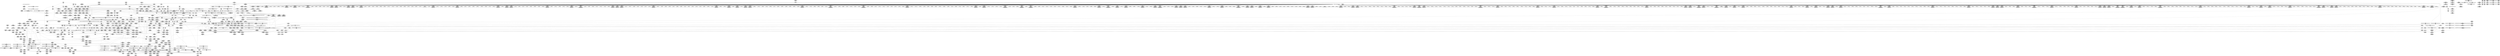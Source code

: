 digraph {
	CE0x48daf30 [shape=record,shape=Mrecord,label="{CE0x48daf30|GLOBAL:_current_task|Global_var:current_task|*SummSink*}"]
	CE0x48dc490 [shape=record,shape=Mrecord,label="{CE0x48dc490|i64_4|*Constant*}"]
	CE0x495be50 [shape=record,shape=Mrecord,label="{CE0x495be50|inode_has_perm:_tmp6|*LoadInst*|security/selinux/hooks.c,1611|*SummSink*}"]
	CE0x4929540 [shape=record,shape=Mrecord,label="{CE0x4929540|104:_%struct.inode*,_:_CRE_156,157_}"]
	CE0x4963c30 [shape=record,shape=Mrecord,label="{CE0x4963c30|inode_has_perm:_tmp17|security/selinux/hooks.c,1617|*SummSink*}"]
	CE0x496ee20 [shape=record,shape=Mrecord,label="{CE0x496ee20|inode_has_perm:_tmp12|security/selinux/hooks.c,1612}"]
	CE0x496a9d0 [shape=record,shape=Mrecord,label="{CE0x496a9d0|inode_has_perm:_expval|security/selinux/hooks.c,1611}"]
	CE0x4950f60 [shape=record,shape=Mrecord,label="{CE0x4950f60|12:_i32,_56:_i8*,_:_CRE_623,624_}"]
	CE0x4959300 [shape=record,shape=Mrecord,label="{CE0x4959300|12:_i32,_56:_i8*,_:_CRE_925,926_}"]
	CE0x4915420 [shape=record,shape=Mrecord,label="{CE0x4915420|104:_%struct.inode*,_:_CRE_232,240_|*MultipleSource*|*LoadInst*|security/selinux/hooks.c,1642|security/selinux/hooks.c,1642|Function::selinux_inode_getattr&Arg::dentry::}"]
	CE0x48e36b0 [shape=record,shape=Mrecord,label="{CE0x48e36b0|i1_true|*Constant*|*SummSink*}"]
	CE0x4957a10 [shape=record,shape=Mrecord,label="{CE0x4957a10|12:_i32,_56:_i8*,_:_CRE_904,905_}"]
	CE0x4957550 [shape=record,shape=Mrecord,label="{CE0x4957550|12:_i32,_56:_i8*,_:_CRE_900,901_}"]
	CE0x4924cc0 [shape=record,shape=Mrecord,label="{CE0x4924cc0|__validate_creds:_tmp1|*SummSink*}"]
	CE0x496dde0 [shape=record,shape=Mrecord,label="{CE0x496dde0|inode_has_perm:_tmp10|security/selinux/hooks.c,1611|*SummSink*}"]
	CE0x494e370 [shape=record,shape=Mrecord,label="{CE0x494e370|12:_i32,_56:_i8*,_:_CRE_586,587_}"]
	CE0x48f35b0 [shape=record,shape=Mrecord,label="{CE0x48f35b0|COLLAPSED:_CMRE:_elem_0:default:}"]
	CE0x493ddb0 [shape=record,shape=Mrecord,label="{CE0x493ddb0|12:_i32,_56:_i8*,_:_CRE_158,159_}"]
	CE0x496ce50 [shape=record,shape=Mrecord,label="{CE0x496ce50|inode_has_perm:_tmp9|security/selinux/hooks.c,1611}"]
	CE0x4928900 [shape=record,shape=Mrecord,label="{CE0x4928900|i64*_getelementptr_inbounds_(_8_x_i64_,_8_x_i64_*___llvm_gcov_ctr154,_i64_0,_i64_0)|*Constant*|*SummSink*}"]
	CE0x49370a0 [shape=record,shape=Mrecord,label="{CE0x49370a0|12:_i32,_56:_i8*,_:_CRE_88,96_|*MultipleSource*|security/selinux/hooks.c,1642|Function::inode_has_perm&Arg::inode::|security/selinux/hooks.c,1611}"]
	CE0x48c7900 [shape=record,shape=Mrecord,label="{CE0x48c7900|104:_%struct.inode*,_:_CRE_64,72_|*MultipleSource*|*LoadInst*|security/selinux/hooks.c,1642|security/selinux/hooks.c,1642|Function::selinux_inode_getattr&Arg::dentry::}"]
	CE0x4951d80 [shape=record,shape=Mrecord,label="{CE0x4951d80|12:_i32,_56:_i8*,_:_CRE_680,684_|*MultipleSource*|security/selinux/hooks.c,1642|Function::inode_has_perm&Arg::inode::|security/selinux/hooks.c,1611}"]
	CE0x48f30a0 [shape=record,shape=Mrecord,label="{CE0x48f30a0|inode_has_perm:_tmp5|security/selinux/hooks.c,1609}"]
	CE0x4943310 [shape=record,shape=Mrecord,label="{CE0x4943310|12:_i32,_56:_i8*,_:_CRE_264,265_}"]
	CE0x492eb40 [shape=record,shape=Mrecord,label="{CE0x492eb40|inode_has_perm:_perms|Function::inode_has_perm&Arg::perms::}"]
	CE0x48c1cb0 [shape=record,shape=Mrecord,label="{CE0x48c1cb0|104:_%struct.inode*,_:_CRE_204,205_}"]
	CE0x4959690 [shape=record,shape=Mrecord,label="{CE0x4959690|12:_i32,_56:_i8*,_:_CRE_928,929_}"]
	CE0x48c2250 [shape=record,shape=Mrecord,label="{CE0x48c2250|104:_%struct.inode*,_:_CRE_210,211_}"]
	CE0x4929810 [shape=record,shape=Mrecord,label="{CE0x4929810|104:_%struct.inode*,_:_CRE_159,160_}"]
	CE0x4944740 [shape=record,shape=Mrecord,label="{CE0x4944740|12:_i32,_56:_i8*,_:_CRE_281,282_}"]
	CE0x48da130 [shape=record,shape=Mrecord,label="{CE0x48da130|selinux_inode_getattr:_tmp17|security/selinux/hooks.c,2904|*SummSink*}"]
	CE0x494cce0 [shape=record,shape=Mrecord,label="{CE0x494cce0|12:_i32,_56:_i8*,_:_CRE_567,568_}"]
	CE0x48e3060 [shape=record,shape=Mrecord,label="{CE0x48e3060|i64*_getelementptr_inbounds_(_11_x_i64_,_11_x_i64_*___llvm_gcov_ctr235,_i64_0,_i64_1)|*Constant*|*SummSink*}"]
	CE0x48c5020 [shape=record,shape=Mrecord,label="{CE0x48c5020|path_has_perm:_tmp4|*LoadInst*|security/selinux/hooks.c,1642}"]
	CE0x48f3620 [shape=record,shape=Mrecord,label="{CE0x48f3620|GLOBAL:_creds_are_invalid|*Constant*|*SummSource*}"]
	CE0x48ee8d0 [shape=record,shape=Mrecord,label="{CE0x48ee8d0|path_has_perm:_av|Function::path_has_perm&Arg::av::|*SummSource*}"]
	CE0x492b150 [shape=record,shape=Mrecord,label="{CE0x492b150|COLLAPSED:_GCMRE___llvm_gcov_ctr98_internal_global_2_x_i64_zeroinitializer:_elem_0:default:}"]
	CE0x493f430 [shape=record,shape=Mrecord,label="{CE0x493f430|12:_i32,_56:_i8*,_:_CRE_182,183_}"]
	CE0x493f160 [shape=record,shape=Mrecord,label="{CE0x493f160|12:_i32,_56:_i8*,_:_CRE_179,180_}"]
	CE0x48e1970 [shape=record,shape=Mrecord,label="{CE0x48e1970|selinux_inode_getattr:_tmp13|security/selinux/hooks.c,2904}"]
	CE0x4925df0 [shape=record,shape=Mrecord,label="{CE0x4925df0|__validate_creds:_tmp1}"]
	CE0x48c0db0 [shape=record,shape=Mrecord,label="{CE0x48c0db0|104:_%struct.inode*,_:_CRE_188,189_}"]
	CE0x4955ec0 [shape=record,shape=Mrecord,label="{CE0x4955ec0|12:_i32,_56:_i8*,_:_CRE_881,882_}"]
	CE0x48cc250 [shape=record,shape=Mrecord,label="{CE0x48cc250|i8*_getelementptr_inbounds_(_25_x_i8_,_25_x_i8_*_.str3,_i32_0,_i32_0)|*Constant*}"]
	CE0x4963e10 [shape=record,shape=Mrecord,label="{CE0x4963e10|inode_has_perm:_retval.0}"]
	CE0x493fca0 [shape=record,shape=Mrecord,label="{CE0x493fca0|12:_i32,_56:_i8*,_:_CRE_191,192_}"]
	CE0x4969430 [shape=record,shape=Mrecord,label="{CE0x4969430|inode_has_perm:_tobool|security/selinux/hooks.c,1611|*SummSource*}"]
	CE0x496c9d0 [shape=record,shape=Mrecord,label="{CE0x496c9d0|inode_has_perm:_tmp8|security/selinux/hooks.c,1611|*SummSource*}"]
	CE0x4940fb0 [shape=record,shape=Mrecord,label="{CE0x4940fb0|12:_i32,_56:_i8*,_:_CRE_207,208_}"]
	CE0x491eeb0 [shape=record,shape=Mrecord,label="{CE0x491eeb0|__validate_creds:_tmp7|include/linux/cred.h,174|*SummSink*}"]
	"CONST[source:2(external),value:2(dynamic)][purpose:{subject}]"
	CE0x48c7b60 [shape=record,shape=Mrecord,label="{CE0x48c7b60|104:_%struct.inode*,_:_CRE_80,88_|*MultipleSource*|*LoadInst*|security/selinux/hooks.c,1642|security/selinux/hooks.c,1642|Function::selinux_inode_getattr&Arg::dentry::}"]
	CE0x494d530 [shape=record,shape=Mrecord,label="{CE0x494d530|12:_i32,_56:_i8*,_:_CRE_574,575_}"]
	CE0x49140f0 [shape=record,shape=Mrecord,label="{CE0x49140f0|104:_%struct.inode*,_:_CRE_154,155_}"]
	CE0x4929720 [shape=record,shape=Mrecord,label="{CE0x4929720|104:_%struct.inode*,_:_CRE_158,159_}"]
	CE0x4927a80 [shape=record,shape=Mrecord,label="{CE0x4927a80|12:_i32,_56:_i8*,_:_CRE_76,80_|*MultipleSource*|security/selinux/hooks.c,1642|Function::inode_has_perm&Arg::inode::|security/selinux/hooks.c,1611}"]
	CE0x4958f70 [shape=record,shape=Mrecord,label="{CE0x4958f70|12:_i32,_56:_i8*,_:_CRE_922,923_}"]
	CE0x493d450 [shape=record,shape=Mrecord,label="{CE0x493d450|12:_i32,_56:_i8*,_:_CRE_148,149_}"]
	CE0x48dbcb0 [shape=record,shape=Mrecord,label="{CE0x48dbcb0|selinux_inode_getattr:_tmp16|security/selinux/hooks.c,2904|*SummSource*}"]
	CE0x48cf040 [shape=record,shape=Mrecord,label="{CE0x48cf040|selinux_inode_getattr:_land.lhs.true2|*SummSink*}"]
	CE0x48eafc0 [shape=record,shape=Mrecord,label="{CE0x48eafc0|selinux_inode_getattr:_dentry6|security/selinux/hooks.c,2907|*SummSource*}"]
	CE0x48c8050 [shape=record,shape=Mrecord,label="{CE0x48c8050|104:_%struct.inode*,_:_CRE_90,91_}"]
	CE0x48f4710 [shape=record,shape=Mrecord,label="{CE0x48f4710|inode_has_perm:_tmp1}"]
	CE0x4949ff0 [shape=record,shape=Mrecord,label="{CE0x4949ff0|12:_i32,_56:_i8*,_:_CRE_484,485_}"]
	CE0x48e1e60 [shape=record,shape=Mrecord,label="{CE0x48e1e60|selinux_inode_getattr:_tmp14|security/selinux/hooks.c,2904}"]
	CE0x4921de0 [shape=record,shape=Mrecord,label="{CE0x4921de0|__validate_creds:_expval|include/linux/cred.h,173|*SummSource*}"]
	CE0x4968e00 [shape=record,shape=Mrecord,label="{CE0x4968e00|inode_has_perm:_and|security/selinux/hooks.c,1611}"]
	CE0x492a260 [shape=record,shape=Mrecord,label="{CE0x492a260|104:_%struct.inode*,_:_CRE_170,171_}"]
	CE0x48e9a40 [shape=record,shape=Mrecord,label="{CE0x48e9a40|_ret_%struct.task_struct*_%tmp4,_!dbg_!27714|./arch/x86/include/asm/current.h,14|*SummSink*}"]
	CE0x4926710 [shape=record,shape=Mrecord,label="{CE0x4926710|_call_void_mcount()_#3|*SummSink*}"]
	CE0x4913b80 [shape=record,shape=Mrecord,label="{CE0x4913b80|104:_%struct.inode*,_:_CRE_148,149_}"]
	CE0x494e700 [shape=record,shape=Mrecord,label="{CE0x494e700|12:_i32,_56:_i8*,_:_CRE_589,590_}"]
	CE0x48f3820 [shape=record,shape=Mrecord,label="{CE0x48f3820|inode_has_perm:_if.end|*SummSink*}"]
	CE0x48ea9f0 [shape=record,shape=Mrecord,label="{CE0x48ea9f0|selinux_inode_getattr:_tmp21|security/selinux/hooks.c,2904|*SummSink*}"]
	CE0x48cb680 [shape=record,shape=Mrecord,label="{CE0x48cb680|selinux_inode_getattr:_call3|security/selinux/hooks.c,2904}"]
	CE0x48ce8b0 [shape=record,shape=Mrecord,label="{CE0x48ce8b0|get_current:_tmp1}"]
	CE0x4911670 [shape=record,shape=Mrecord,label="{CE0x4911670|i64*_getelementptr_inbounds_(_8_x_i64_,_8_x_i64_*___llvm_gcov_ctr154,_i64_0,_i64_1)|*Constant*}"]
	CE0x4929080 [shape=record,shape=Mrecord,label="{CE0x4929080|__validate_creds:_lnot.ext|include/linux/cred.h,173|*SummSink*}"]
	CE0x4956bd0 [shape=record,shape=Mrecord,label="{CE0x4956bd0|12:_i32,_56:_i8*,_:_CRE_892,893_}"]
	CE0x494d660 [shape=record,shape=Mrecord,label="{CE0x494d660|12:_i32,_56:_i8*,_:_CRE_575,576_}"]
	CE0x495b820 [shape=record,shape=Mrecord,label="{CE0x495b820|12:_i32,_56:_i8*,_:_CRE_1000,1008_|*MultipleSource*|security/selinux/hooks.c,1642|Function::inode_has_perm&Arg::inode::|security/selinux/hooks.c,1611}"]
	CE0x4938bb0 [shape=record,shape=Mrecord,label="{CE0x4938bb0|_ret_void,_!dbg_!27722|include/linux/cred.h,175|*SummSource*}"]
	CE0x496a4d0 [shape=record,shape=Mrecord,label="{CE0x496a4d0|inode_has_perm:_lnot.ext|security/selinux/hooks.c,1611|*SummSource*}"]
	CE0x494fd90 [shape=record,shape=Mrecord,label="{CE0x494fd90|12:_i32,_56:_i8*,_:_CRE_608,609_}"]
	CE0x494c360 [shape=record,shape=Mrecord,label="{CE0x494c360|12:_i32,_56:_i8*,_:_CRE_559,560_}"]
	CE0x48d01e0 [shape=record,shape=Mrecord,label="{CE0x48d01e0|selinux_inode_getattr:_tmp20|security/selinux/hooks.c,2904|*SummSource*}"]
	CE0x49141e0 [shape=record,shape=Mrecord,label="{CE0x49141e0|104:_%struct.inode*,_:_CRE_155,156_}"]
	CE0x4948100 [shape=record,shape=Mrecord,label="{CE0x4948100|12:_i32,_56:_i8*,_:_CRE_408,416_|*MultipleSource*|security/selinux/hooks.c,1642|Function::inode_has_perm&Arg::inode::|security/selinux/hooks.c,1611}"]
	CE0x4940380 [shape=record,shape=Mrecord,label="{CE0x4940380|12:_i32,_56:_i8*,_:_CRE_194,195_}"]
	CE0x495af00 [shape=record,shape=Mrecord,label="{CE0x495af00|12:_i32,_56:_i8*,_:_CRE_980,981_}"]
	CE0x4932de0 [shape=record,shape=Mrecord,label="{CE0x4932de0|cred_sid:_tmp6|security/selinux/hooks.c,197}"]
	CE0x493ae10 [shape=record,shape=Mrecord,label="{CE0x493ae10|i64*_getelementptr_inbounds_(_8_x_i64_,_8_x_i64_*___llvm_gcov_ctr154,_i64_0,_i64_6)|*Constant*|*SummSink*}"]
	CE0x492e1f0 [shape=record,shape=Mrecord,label="{CE0x492e1f0|i64_16|*Constant*}"]
	CE0x496dc70 [shape=record,shape=Mrecord,label="{CE0x496dc70|inode_has_perm:_tmp10|security/selinux/hooks.c,1611|*SummSource*}"]
	CE0x48c0900 [shape=record,shape=Mrecord,label="{CE0x48c0900|104:_%struct.inode*,_:_CRE_183,184_}"]
	CE0x496b700 [shape=record,shape=Mrecord,label="{CE0x496b700|inode_has_perm:_tobool2|security/selinux/hooks.c,1611}"]
	CE0x49237c0 [shape=record,shape=Mrecord,label="{CE0x49237c0|i64*_getelementptr_inbounds_(_8_x_i64_,_8_x_i64_*___llvm_gcov_ctr154,_i64_0,_i64_0)|*Constant*}"]
	CE0x48d9b00 [shape=record,shape=Mrecord,label="{CE0x48d9b00|i64*_getelementptr_inbounds_(_11_x_i64_,_11_x_i64_*___llvm_gcov_ctr235,_i64_0,_i64_9)|*Constant*|*SummSource*}"]
	CE0x4945580 [shape=record,shape=Mrecord,label="{CE0x4945580|12:_i32,_56:_i8*,_:_CRE_293,294_}"]
	CE0x493ee90 [shape=record,shape=Mrecord,label="{CE0x493ee90|12:_i32,_56:_i8*,_:_CRE_176,177_}"]
	CE0x4949800 [shape=record,shape=Mrecord,label="{CE0x4949800|12:_i32,_56:_i8*,_:_CRE_477,478_}"]
	CE0x4943a30 [shape=record,shape=Mrecord,label="{CE0x4943a30|12:_i32,_56:_i8*,_:_CRE_270,271_}"]
	CE0x493f8e0 [shape=record,shape=Mrecord,label="{CE0x493f8e0|12:_i32,_56:_i8*,_:_CRE_187,188_}"]
	CE0x494e240 [shape=record,shape=Mrecord,label="{CE0x494e240|12:_i32,_56:_i8*,_:_CRE_585,586_}"]
	CE0x492d3e0 [shape=record,shape=Mrecord,label="{CE0x492d3e0|path_has_perm:_call|security/selinux/hooks.c,1647}"]
	CE0x4945ca0 [shape=record,shape=Mrecord,label="{CE0x4945ca0|12:_i32,_56:_i8*,_:_CRE_299,300_}"]
	CE0x49512f0 [shape=record,shape=Mrecord,label="{CE0x49512f0|12:_i32,_56:_i8*,_:_CRE_640,648_|*MultipleSource*|security/selinux/hooks.c,1642|Function::inode_has_perm&Arg::inode::|security/selinux/hooks.c,1611}"]
	CE0x49585f0 [shape=record,shape=Mrecord,label="{CE0x49585f0|12:_i32,_56:_i8*,_:_CRE_914,915_}"]
	CE0x48f5f90 [shape=record,shape=Mrecord,label="{CE0x48f5f90|__validate_creds:_line|Function::__validate_creds&Arg::line::}"]
	CE0x4915c30 [shape=record,shape=Mrecord,label="{CE0x4915c30|104:_%struct.inode*,_:_CRE_280,288_|*MultipleSource*|*LoadInst*|security/selinux/hooks.c,1642|security/selinux/hooks.c,1642|Function::selinux_inode_getattr&Arg::dentry::}"]
	CE0x49551b0 [shape=record,shape=Mrecord,label="{CE0x49551b0|12:_i32,_56:_i8*,_:_CRE_870,871_}"]
	CE0x48c0630 [shape=record,shape=Mrecord,label="{CE0x48c0630|104:_%struct.inode*,_:_CRE_180,181_}"]
	CE0x48cc4a0 [shape=record,shape=Mrecord,label="{CE0x48cc4a0|i8*_getelementptr_inbounds_(_25_x_i8_,_25_x_i8_*_.str3,_i32_0,_i32_0)|*Constant*|*SummSource*}"]
	CE0x492e600 [shape=record,shape=Mrecord,label="{CE0x492e600|inode_has_perm:_inode|Function::inode_has_perm&Arg::inode::}"]
	CE0x495ae50 [shape=record,shape=Mrecord,label="{CE0x495ae50|12:_i32,_56:_i8*,_:_CRE_979,980_}"]
	CE0x4938d30 [shape=record,shape=Mrecord,label="{CE0x4938d30|_ret_void,_!dbg_!27722|include/linux/cred.h,175|*SummSink*}"]
	CE0x49675a0 [shape=record,shape=Mrecord,label="{CE0x49675a0|avc_has_perm:_tclass|Function::avc_has_perm&Arg::tclass::}"]
	CE0x4967b60 [shape=record,shape=Mrecord,label="{CE0x4967b60|avc_has_perm:_requested|Function::avc_has_perm&Arg::requested::}"]
	CE0x48cfe50 [shape=record,shape=Mrecord,label="{CE0x48cfe50|selinux_inode_getattr:_tmp19|security/selinux/hooks.c,2904|*SummSink*}"]
	CE0x4989f30 [shape=record,shape=Mrecord,label="{CE0x4989f30|i64*_getelementptr_inbounds_(_5_x_i64_,_5_x_i64_*___llvm_gcov_ctr155,_i64_0,_i64_4)|*Constant*|*SummSink*}"]
	CE0x4928d40 [shape=record,shape=Mrecord,label="{CE0x4928d40|i32_1|*Constant*}"]
	CE0x4968e70 [shape=record,shape=Mrecord,label="{CE0x4968e70|inode_has_perm:_and|security/selinux/hooks.c,1611|*SummSource*}"]
	CE0x48cc710 [shape=record,shape=Mrecord,label="{CE0x48cc710|i32_2904|*Constant*}"]
	CE0x48d7bf0 [shape=record,shape=Mrecord,label="{CE0x48d7bf0|_ret_i32_%retval.0,_!dbg_!27739|security/selinux/hooks.c,1618}"]
	CE0x48c1da0 [shape=record,shape=Mrecord,label="{CE0x48c1da0|104:_%struct.inode*,_:_CRE_205,206_}"]
	CE0x48cc5a0 [shape=record,shape=Mrecord,label="{CE0x48cc5a0|GLOBAL:_lockdep_rcu_suspicious|*Constant*}"]
	CE0x495b100 [shape=record,shape=Mrecord,label="{CE0x495b100|12:_i32,_56:_i8*,_:_CRE_982,983_}"]
	CE0x48bb1a0 [shape=record,shape=Mrecord,label="{CE0x48bb1a0|selinux_inode_getattr:_call|security/selinux/hooks.c,2904|*SummSource*}"]
	CE0x4942f80 [shape=record,shape=Mrecord,label="{CE0x4942f80|12:_i32,_56:_i8*,_:_CRE_261,262_}"]
	CE0x494d1a0 [shape=record,shape=Mrecord,label="{CE0x494d1a0|12:_i32,_56:_i8*,_:_CRE_571,572_}"]
	CE0x4940dd0 [shape=record,shape=Mrecord,label="{CE0x4940dd0|12:_i32,_56:_i8*,_:_CRE_205,206_}"]
	CE0x4929cc0 [shape=record,shape=Mrecord,label="{CE0x4929cc0|104:_%struct.inode*,_:_CRE_164,165_}"]
	CE0x4937960 [shape=record,shape=Mrecord,label="{CE0x4937960|12:_i32,_56:_i8*,_:_CRE_128,136_|*MultipleSource*|security/selinux/hooks.c,1642|Function::inode_has_perm&Arg::inode::|security/selinux/hooks.c,1611}"]
	CE0x4923df0 [shape=record,shape=Mrecord,label="{CE0x4923df0|__validate_creds:_tobool|include/linux/cred.h,173}"]
	CE0x4958130 [shape=record,shape=Mrecord,label="{CE0x4958130|12:_i32,_56:_i8*,_:_CRE_910,911_}"]
	CE0x492fc30 [shape=record,shape=Mrecord,label="{CE0x492fc30|cred_sid:_sid|security/selinux/hooks.c,197|*SummSource*}"]
	CE0x4921840 [shape=record,shape=Mrecord,label="{CE0x4921840|GLOBAL:___validate_creds|*Constant*|*SummSink*}"]
	CE0x496c450 [shape=record,shape=Mrecord,label="{CE0x496c450|GLOBAL:___llvm_gcov_ctr154|Global_var:__llvm_gcov_ctr154}"]
	CE0x48c2e00 [shape=record,shape=Mrecord,label="{CE0x48c2e00|i64*_getelementptr_inbounds_(_2_x_i64_,_2_x_i64_*___llvm_gcov_ctr98,_i64_0,_i64_1)|*Constant*|*SummSource*}"]
	CE0x492cfa0 [shape=record,shape=Mrecord,label="{CE0x492cfa0|cred_sid:_bb}"]
	CE0x48c3030 [shape=record,shape=Mrecord,label="{CE0x48c3030|inode_has_perm:_tmp3|*SummSource*}"]
	CE0x491a690 [shape=record,shape=Mrecord,label="{CE0x491a690|inode_has_perm:_sclass|security/selinux/hooks.c,1617|*SummSource*}"]
	CE0x494f2e0 [shape=record,shape=Mrecord,label="{CE0x494f2e0|12:_i32,_56:_i8*,_:_CRE_599,600_}"]
	CE0x48d0040 [shape=record,shape=Mrecord,label="{CE0x48d0040|selinux_inode_getattr:_tmp20|security/selinux/hooks.c,2904}"]
	CE0x4925b00 [shape=record,shape=Mrecord,label="{CE0x4925b00|inode_has_perm:_bb|*SummSource*}"]
	CE0x48becb0 [shape=record,shape=Mrecord,label="{CE0x48becb0|selinux_inode_getattr:_do.end}"]
	CE0x48e93c0 [shape=record,shape=Mrecord,label="{CE0x48e93c0|get_current:_entry}"]
	CE0x4933810 [shape=record,shape=Mrecord,label="{CE0x4933810|path_has_perm:_tmp7|security/selinux/hooks.c,1646}"]
	CE0x49492d0 [shape=record,shape=Mrecord,label="{CE0x49492d0|12:_i32,_56:_i8*,_:_CRE_473,474_}"]
	CE0x4955b30 [shape=record,shape=Mrecord,label="{CE0x4955b30|12:_i32,_56:_i8*,_:_CRE_878,879_}"]
	CE0x48ce220 [shape=record,shape=Mrecord,label="{CE0x48ce220|selinux_inode_getattr:_tobool|security/selinux/hooks.c,2904}"]
	CE0x496b880 [shape=record,shape=Mrecord,label="{CE0x496b880|inode_has_perm:_tobool2|security/selinux/hooks.c,1611|*SummSource*}"]
	CE0x48d9c90 [shape=record,shape=Mrecord,label="{CE0x48d9c90|i64*_getelementptr_inbounds_(_11_x_i64_,_11_x_i64_*___llvm_gcov_ctr235,_i64_0,_i64_9)|*Constant*|*SummSink*}"]
	CE0x4950380 [shape=record,shape=Mrecord,label="{CE0x4950380|12:_i32,_56:_i8*,_:_CRE_613,614_}"]
	CE0x495b000 [shape=record,shape=Mrecord,label="{CE0x495b000|12:_i32,_56:_i8*,_:_CRE_981,982_}"]
	CE0x4965250 [shape=record,shape=Mrecord,label="{CE0x4965250|inode_has_perm:_tmp19|security/selinux/hooks.c,1618|*SummSource*}"]
	CE0x496e840 [shape=record,shape=Mrecord,label="{CE0x496e840|inode_has_perm:_tmp11|security/selinux/hooks.c,1612|*SummSink*}"]
	CE0x4942860 [shape=record,shape=Mrecord,label="{CE0x4942860|12:_i32,_56:_i8*,_:_CRE_255,256_}"]
	CE0x4983560 [shape=record,shape=Mrecord,label="{CE0x4983560|inode_has_perm:_tmp16|security/selinux/hooks.c,1615|*SummSource*}"]
	CE0x4949650 [shape=record,shape=Mrecord,label="{CE0x4949650|12:_i32,_56:_i8*,_:_CRE_475,476_}"]
	CE0x491ab40 [shape=record,shape=Mrecord,label="{CE0x491ab40|avc_has_perm:_entry}"]
	CE0x48cf0b0 [shape=record,shape=Mrecord,label="{CE0x48cf0b0|selinux_inode_getattr:_if.then}"]
	CE0x48ca400 [shape=record,shape=Mrecord,label="{CE0x48ca400|i8*_getelementptr_inbounds_(_45_x_i8_,_45_x_i8_*_.str12,_i32_0,_i32_0)|*Constant*|*SummSink*}"]
	CE0x4944f90 [shape=record,shape=Mrecord,label="{CE0x4944f90|12:_i32,_56:_i8*,_:_CRE_288,289_}"]
	CE0x48f18a0 [shape=record,shape=Mrecord,label="{CE0x48f18a0|12:_i32,_56:_i8*,_:_CRE_8,12_|*MultipleSource*|security/selinux/hooks.c,1642|Function::inode_has_perm&Arg::inode::|security/selinux/hooks.c,1611}"]
	CE0x48d9930 [shape=record,shape=Mrecord,label="{CE0x48d9930|i64*_getelementptr_inbounds_(_11_x_i64_,_11_x_i64_*___llvm_gcov_ctr235,_i64_0,_i64_9)|*Constant*}"]
	CE0x49291f0 [shape=record,shape=Mrecord,label="{CE0x49291f0|__validate_creds:_conv|include/linux/cred.h,173|*SummSink*}"]
	CE0x494add0 [shape=record,shape=Mrecord,label="{CE0x494add0|12:_i32,_56:_i8*,_:_CRE_512,520_|*MultipleSource*|security/selinux/hooks.c,1642|Function::inode_has_perm&Arg::inode::|security/selinux/hooks.c,1611}"]
	CE0x48d5550 [shape=record,shape=Mrecord,label="{CE0x48d5550|__validate_creds:_tobool|include/linux/cred.h,173|*SummSink*}"]
	CE0x49231c0 [shape=record,shape=Mrecord,label="{CE0x49231c0|__validate_creds:_entry|*SummSink*}"]
	CE0x49293f0 [shape=record,shape=Mrecord,label="{CE0x49293f0|path_has_perm:_tmp}"]
	CE0x495ba20 [shape=record,shape=Mrecord,label="{CE0x495ba20|inode_has_perm:_tmp6|*LoadInst*|security/selinux/hooks.c,1611}"]
	CE0x49654c0 [shape=record,shape=Mrecord,label="{CE0x49654c0|inode_has_perm:_tmp20|security/selinux/hooks.c,1618|*SummSink*}"]
	CE0x492df50 [shape=record,shape=Mrecord,label="{CE0x492df50|i32_8|*Constant*|*SummSource*}"]
	CE0x494c5c0 [shape=record,shape=Mrecord,label="{CE0x494c5c0|12:_i32,_56:_i8*,_:_CRE_561,562_}"]
	CE0x4924e90 [shape=record,shape=Mrecord,label="{CE0x4924e90|_call_void_mcount()_#3|*SummSource*}"]
	CE0x4960010 [shape=record,shape=Mrecord,label="{CE0x4960010|cred_sid:_cred|Function::cred_sid&Arg::cred::|*SummSink*}"]
	CE0x4915e20 [shape=record,shape=Mrecord,label="{CE0x4915e20|104:_%struct.inode*,_:_CRE_288,296_|*MultipleSource*|*LoadInst*|security/selinux/hooks.c,1642|security/selinux/hooks.c,1642|Function::selinux_inode_getattr&Arg::dentry::}"]
	CE0x4960300 [shape=record,shape=Mrecord,label="{CE0x4960300|_ret_i32_%tmp6,_!dbg_!27716|security/selinux/hooks.c,197|*SummSource*}"]
	CE0x48cdd80 [shape=record,shape=Mrecord,label="{CE0x48cdd80|i32_1|*Constant*}"]
	CE0x4947300 [shape=record,shape=Mrecord,label="{CE0x4947300|12:_i32,_56:_i8*,_:_CRE_344,352_|*MultipleSource*|security/selinux/hooks.c,1642|Function::inode_has_perm&Arg::inode::|security/selinux/hooks.c,1611}"]
	CE0x4989710 [shape=record,shape=Mrecord,label="{CE0x4989710|GLOBAL:___invalid_creds|*Constant*|*SummSource*}"]
	CE0x4960560 [shape=record,shape=Mrecord,label="{CE0x4960560|i32_10|*Constant*}"]
	CE0x4913e20 [shape=record,shape=Mrecord,label="{CE0x4913e20|104:_%struct.inode*,_:_CRE_151,152_}"]
	CE0x49386a0 [shape=record,shape=Mrecord,label="{CE0x49386a0|inode_has_perm:_tmp2}"]
	CE0x4943c90 [shape=record,shape=Mrecord,label="{CE0x4943c90|12:_i32,_56:_i8*,_:_CRE_272,273_}"]
	CE0x48cb7b0 [shape=record,shape=Mrecord,label="{CE0x48cb7b0|selinux_inode_getattr:_call3|security/selinux/hooks.c,2904|*SummSource*}"]
	CE0x4915660 [shape=record,shape=Mrecord,label="{CE0x4915660|104:_%struct.inode*,_:_CRE_248,256_|*MultipleSource*|*LoadInst*|security/selinux/hooks.c,1642|security/selinux/hooks.c,1642|Function::selinux_inode_getattr&Arg::dentry::}"]
	CE0x48f3b00 [shape=record,shape=Mrecord,label="{CE0x48f3b00|inode_has_perm:_if.then}"]
	CE0x492c220 [shape=record,shape=Mrecord,label="{CE0x492c220|path_has_perm:_tmp5|security/selinux/hooks.c,1642|*SummSource*}"]
	CE0x4922fa0 [shape=record,shape=Mrecord,label="{CE0x4922fa0|__validate_creds:_entry|*SummSource*}"]
	CE0x4989780 [shape=record,shape=Mrecord,label="{CE0x4989780|_call_void___invalid_creds(%struct.cred*_%cred,_i8*_%file,_i32_%line)_#10,_!dbg_!27721|include/linux/cred.h,174|*SummSink*}"]
	CE0x48ca870 [shape=record,shape=Mrecord,label="{CE0x48ca870|selinux_inode_getattr:_tmp18|security/selinux/hooks.c,2904|*SummSink*}"]
	CE0x4930b20 [shape=record,shape=Mrecord,label="{CE0x4930b20|VOIDTB_TE:_CE_8,16_|Function::selinux_inode_getattr&Arg::mnt::}"]
	CE0x49333b0 [shape=record,shape=Mrecord,label="{CE0x49333b0|path_has_perm:_tmp6|security/selinux/hooks.c,1646}"]
	CE0x4939910 [shape=record,shape=Mrecord,label="{CE0x4939910|i64_0|*Constant*}"]
	CE0x48cfa00 [shape=record,shape=Mrecord,label="{CE0x48cfa00|i64*_getelementptr_inbounds_(_11_x_i64_,_11_x_i64_*___llvm_gcov_ctr235,_i64_0,_i64_10)|*Constant*}"]
	CE0x4947500 [shape=record,shape=Mrecord,label="{CE0x4947500|12:_i32,_56:_i8*,_:_CRE_352,360_|*MultipleSource*|security/selinux/hooks.c,1642|Function::inode_has_perm&Arg::inode::|security/selinux/hooks.c,1611}"]
	CE0x491a4d0 [shape=record,shape=Mrecord,label="{CE0x491a4d0|inode_has_perm:_tmp18|security/selinux/hooks.c,1617}"]
	CE0x48e2e20 [shape=record,shape=Mrecord,label="{CE0x48e2e20|selinux_inode_getattr:_land.lhs.true}"]
	CE0x48d17c0 [shape=record,shape=Mrecord,label="{CE0x48d17c0|_call_void_lockdep_rcu_suspicious(i8*_getelementptr_inbounds_(_25_x_i8_,_25_x_i8_*_.str3,_i32_0,_i32_0),_i32_2904,_i8*_getelementptr_inbounds_(_45_x_i8_,_45_x_i8_*_.str12,_i32_0,_i32_0))_#10,_!dbg_!27729|security/selinux/hooks.c,2904|*SummSource*}"]
	CE0x48f0ab0 [shape=record,shape=Mrecord,label="{CE0x48f0ab0|selinux_inode_getattr:_tmp16|security/selinux/hooks.c,2904|*SummSink*}"]
	CE0x493e620 [shape=record,shape=Mrecord,label="{CE0x493e620|12:_i32,_56:_i8*,_:_CRE_167,168_}"]
	CE0x48bd720 [shape=record,shape=Mrecord,label="{CE0x48bd720|selinux_inode_getattr:_tmp11|security/selinux/hooks.c,2904|*SummSource*}"]
	CE0x48dea10 [shape=record,shape=Mrecord,label="{CE0x48dea10|selinux_inode_getattr:_tmp3|*SummSource*}"]
	CE0x48e5ea0 [shape=record,shape=Mrecord,label="{CE0x48e5ea0|GLOBAL:___llvm_gcov_ctr235|Global_var:__llvm_gcov_ctr235|*SummSink*}"]
	CE0x49145b0 [shape=record,shape=Mrecord,label="{CE0x49145b0|get_current:_tmp}"]
	CE0x4983770 [shape=record,shape=Mrecord,label="{CE0x4983770|inode_has_perm:_tmp16|security/selinux/hooks.c,1615|*SummSink*}"]
	CE0x491a080 [shape=record,shape=Mrecord,label="{CE0x491a080|avc_has_perm:_entry|*SummSink*}"]
	CE0x495b330 [shape=record,shape=Mrecord,label="{CE0x495b330|12:_i32,_56:_i8*,_:_CRE_984,988_|*MultipleSource*|security/selinux/hooks.c,1642|Function::inode_has_perm&Arg::inode::|security/selinux/hooks.c,1611}"]
	CE0x48f2340 [shape=record,shape=Mrecord,label="{CE0x48f2340|__validate_creds:_conv|include/linux/cred.h,173|*SummSource*}"]
	CE0x48c1ad0 [shape=record,shape=Mrecord,label="{CE0x48c1ad0|104:_%struct.inode*,_:_CRE_202,203_}"]
	CE0x49521b0 [shape=record,shape=Mrecord,label="{CE0x49521b0|12:_i32,_56:_i8*,_:_CRE_688,692_|*MultipleSource*|security/selinux/hooks.c,1642|Function::inode_has_perm&Arg::inode::|security/selinux/hooks.c,1611}"]
	CE0x495acd0 [shape=record,shape=Mrecord,label="{CE0x495acd0|12:_i32,_56:_i8*,_:_CRE_978,979_}"]
	CE0x492e370 [shape=record,shape=Mrecord,label="{CE0x492e370|path_has_perm:_tmp7|security/selinux/hooks.c,1646}"]
	CE0x48e2590 [shape=record,shape=Mrecord,label="{CE0x48e2590|path_has_perm:_tmp3}"]
	CE0x49590a0 [shape=record,shape=Mrecord,label="{CE0x49590a0|12:_i32,_56:_i8*,_:_CRE_923,924_}"]
	CE0x491ef20 [shape=record,shape=Mrecord,label="{CE0x491ef20|GLOBAL:___invalid_creds|*Constant*}"]
	CE0x48eb710 [shape=record,shape=Mrecord,label="{CE0x48eb710|selinux_inode_getattr:_mnt7|security/selinux/hooks.c,2908|*SummSink*}"]
	CE0x4933220 [shape=record,shape=Mrecord,label="{CE0x4933220|cred_sid:_tmp6|security/selinux/hooks.c,197|*SummSource*}"]
	CE0x494f670 [shape=record,shape=Mrecord,label="{CE0x494f670|12:_i32,_56:_i8*,_:_CRE_602,603_}"]
	CE0x4916e40 [shape=record,shape=Mrecord,label="{CE0x4916e40|104:_%struct.inode*,_:_CRE_315,316_}"]
	CE0x496a6b0 [shape=record,shape=Mrecord,label="{CE0x496a6b0|i64_0|*Constant*}"]
	CE0x48e5010 [shape=record,shape=Mrecord,label="{CE0x48e5010|selinux_inode_getattr:_tmp9|security/selinux/hooks.c,2904}"]
	CE0x492a170 [shape=record,shape=Mrecord,label="{CE0x492a170|104:_%struct.inode*,_:_CRE_169,170_}"]
	CE0x493df90 [shape=record,shape=Mrecord,label="{CE0x493df90|12:_i32,_56:_i8*,_:_CRE_160,161_}"]
	CE0x4968ee0 [shape=record,shape=Mrecord,label="{CE0x4968ee0|inode_has_perm:_and|security/selinux/hooks.c,1611|*SummSink*}"]
	CE0x4961530 [shape=record,shape=Mrecord,label="{CE0x4961530|inode_has_perm:_sid3|security/selinux/hooks.c,1617|*SummSource*}"]
	CE0x493d720 [shape=record,shape=Mrecord,label="{CE0x493d720|12:_i32,_56:_i8*,_:_CRE_151,152_}"]
	CE0x4956840 [shape=record,shape=Mrecord,label="{CE0x4956840|12:_i32,_56:_i8*,_:_CRE_889,890_}"]
	CE0x48c9f00 [shape=record,shape=Mrecord,label="{CE0x48c9f00|i64_2|*Constant*|*SummSink*}"]
	CE0x4956aa0 [shape=record,shape=Mrecord,label="{CE0x4956aa0|12:_i32,_56:_i8*,_:_CRE_891,892_}"]
	CE0x4924480 [shape=record,shape=Mrecord,label="{CE0x4924480|i64*_getelementptr_inbounds_(_2_x_i64_,_2_x_i64_*___llvm_gcov_ctr131,_i64_0,_i64_1)|*Constant*|*SummSink*}"]
	CE0x494ce10 [shape=record,shape=Mrecord,label="{CE0x494ce10|12:_i32,_56:_i8*,_:_CRE_568,569_}"]
	CE0x4919e50 [shape=record,shape=Mrecord,label="{CE0x4919e50|avc_has_perm:_tsid|Function::avc_has_perm&Arg::tsid::|*SummSource*}"]
	CE0x4929900 [shape=record,shape=Mrecord,label="{CE0x4929900|104:_%struct.inode*,_:_CRE_160,161_}"]
	CE0x48f1910 [shape=record,shape=Mrecord,label="{CE0x48f1910|12:_i32,_56:_i8*,_:_CRE_2,4_|*MultipleSource*|security/selinux/hooks.c,1642|Function::inode_has_perm&Arg::inode::|security/selinux/hooks.c,1611}"]
	CE0x494f080 [shape=record,shape=Mrecord,label="{CE0x494f080|12:_i32,_56:_i8*,_:_CRE_597,598_}"]
	CE0x4941db0 [shape=record,shape=Mrecord,label="{CE0x4941db0|12:_i32,_56:_i8*,_:_CRE_244,245_}"]
	CE0x496b190 [shape=record,shape=Mrecord,label="{CE0x496b190|i64_3|*Constant*}"]
	CE0x48e6740 [shape=record,shape=Mrecord,label="{CE0x48e6740|i64*_getelementptr_inbounds_(_11_x_i64_,_11_x_i64_*___llvm_gcov_ctr235,_i64_0,_i64_6)|*Constant*|*SummSink*}"]
	CE0x494a380 [shape=record,shape=Mrecord,label="{CE0x494a380|12:_i32,_56:_i8*,_:_CRE_487,488_}"]
	CE0x49535e0 [shape=record,shape=Mrecord,label="{CE0x49535e0|12:_i32,_56:_i8*,_:_CRE_776,792_|*MultipleSource*|security/selinux/hooks.c,1642|Function::inode_has_perm&Arg::inode::|security/selinux/hooks.c,1611}"]
	CE0x48c2660 [shape=record,shape=Mrecord,label="{CE0x48c2660|path_has_perm:_tmp2}"]
	CE0x493c880 [shape=record,shape=Mrecord,label="{CE0x493c880|cred_sid:_entry|*SummSink*}"]
	CE0x4916f30 [shape=record,shape=Mrecord,label="{CE0x4916f30|104:_%struct.inode*,_:_CRE_316,317_}"]
	CE0x495a140 [shape=record,shape=Mrecord,label="{CE0x495a140|12:_i32,_56:_i8*,_:_CRE_944,952_|*MultipleSource*|security/selinux/hooks.c,1642|Function::inode_has_perm&Arg::inode::|security/selinux/hooks.c,1611}"]
	CE0x48e9930 [shape=record,shape=Mrecord,label="{CE0x48e9930|_ret_%struct.task_struct*_%tmp4,_!dbg_!27714|./arch/x86/include/asm/current.h,14}"]
	CE0x48be990 [shape=record,shape=Mrecord,label="{CE0x48be990|i64*_getelementptr_inbounds_(_11_x_i64_,_11_x_i64_*___llvm_gcov_ctr235,_i64_0,_i64_0)|*Constant*|*SummSource*}"]
	CE0x4942bf0 [shape=record,shape=Mrecord,label="{CE0x4942bf0|12:_i32,_56:_i8*,_:_CRE_258,259_}"]
	CE0x48e9520 [shape=record,shape=Mrecord,label="{CE0x48e9520|get_current:_entry|*SummSource*}"]
	CE0x493e350 [shape=record,shape=Mrecord,label="{CE0x493e350|12:_i32,_56:_i8*,_:_CRE_164,165_}"]
	CE0x494b7d0 [shape=record,shape=Mrecord,label="{CE0x494b7d0|12:_i32,_56:_i8*,_:_CRE_544,552_|*MultipleSource*|security/selinux/hooks.c,1642|Function::inode_has_perm&Arg::inode::|security/selinux/hooks.c,1611}"]
	CE0x48ec780 [shape=record,shape=Mrecord,label="{CE0x48ec780|selinux_inode_getattr:_mnt|Function::selinux_inode_getattr&Arg::mnt::|*SummSource*}"]
	CE0x49391f0 [shape=record,shape=Mrecord,label="{CE0x49391f0|12:_i32,_56:_i8*,_:_CRE_24,32_|*MultipleSource*|security/selinux/hooks.c,1642|Function::inode_has_perm&Arg::inode::|security/selinux/hooks.c,1611}"]
	CE0x4944d30 [shape=record,shape=Mrecord,label="{CE0x4944d30|12:_i32,_56:_i8*,_:_CRE_286,287_}"]
	CE0x48ed670 [shape=record,shape=Mrecord,label="{CE0x48ed670|path_has_perm:_entry}"]
	CE0x49533e0 [shape=record,shape=Mrecord,label="{CE0x49533e0|12:_i32,_56:_i8*,_:_CRE_768,776_|*MultipleSource*|security/selinux/hooks.c,1642|Function::inode_has_perm&Arg::inode::|security/selinux/hooks.c,1611}"]
	CE0x4928470 [shape=record,shape=Mrecord,label="{CE0x4928470|cred_sid:_tmp1|*SummSource*}"]
	CE0x4940830 [shape=record,shape=Mrecord,label="{CE0x4940830|12:_i32,_56:_i8*,_:_CRE_199,200_}"]
	CE0x48e14f0 [shape=record,shape=Mrecord,label="{CE0x48e14f0|GLOBAL:_current_task|Global_var:current_task}"]
	CE0x49505e0 [shape=record,shape=Mrecord,label="{CE0x49505e0|12:_i32,_56:_i8*,_:_CRE_615,616_}"]
	CE0x495b200 [shape=record,shape=Mrecord,label="{CE0x495b200|12:_i32,_56:_i8*,_:_CRE_983,984_}"]
	CE0x48d3300 [shape=record,shape=Mrecord,label="{CE0x48d3300|selinux_inode_getattr:_tobool|security/selinux/hooks.c,2904|*SummSink*}"]
	CE0x491b590 [shape=record,shape=Mrecord,label="{CE0x491b590|i32_(i32,_i32,_i16,_i32,_%struct.common_audit_data*)*_bitcast_(i32_(i32,_i32,_i16,_i32,_%struct.common_audit_data.495*)*_avc_has_perm_to_i32_(i32,_i32,_i16,_i32,_%struct.common_audit_data*)*)|*Constant*|*SummSink*}"]
	CE0x491d9f0 [shape=record,shape=Mrecord,label="{CE0x491d9f0|__validate_creds:_tmp4|include/linux/cred.h,173|*SummSource*}"]
	CE0x49697b0 [shape=record,shape=Mrecord,label="{CE0x49697b0|inode_has_perm:_lnot|security/selinux/hooks.c,1611|*SummSource*}"]
	CE0x48f1cb0 [shape=record,shape=Mrecord,label="{CE0x48f1cb0|i32_22|*Constant*}"]
	CE0x495bc50 [shape=record,shape=Mrecord,label="{CE0x495bc50|inode_has_perm:_tmp6|*LoadInst*|security/selinux/hooks.c,1611|*SummSource*}"]
	CE0x4954ed0 [shape=record,shape=Mrecord,label="{CE0x4954ed0|12:_i32,_56:_i8*,_:_CRE_867,868_}"]
	CE0x4944020 [shape=record,shape=Mrecord,label="{CE0x4944020|12:_i32,_56:_i8*,_:_CRE_275,276_}"]
	CE0x48db730 [shape=record,shape=Mrecord,label="{CE0x48db730|selinux_inode_getattr:_tmp15|security/selinux/hooks.c,2904|*SummSink*}"]
	CE0x496c110 [shape=record,shape=Mrecord,label="{CE0x496c110|inode_has_perm:_tmp7|security/selinux/hooks.c,1611|*SummSink*}"]
	CE0x4958980 [shape=record,shape=Mrecord,label="{CE0x4958980|12:_i32,_56:_i8*,_:_CRE_917,918_}"]
	CE0x493e440 [shape=record,shape=Mrecord,label="{CE0x493e440|12:_i32,_56:_i8*,_:_CRE_165,166_}"]
	CE0x493c590 [shape=record,shape=Mrecord,label="{CE0x493c590|GLOBAL:_cred_sid|*Constant*|*SummSink*}"]
	CE0x49163f0 [shape=record,shape=Mrecord,label="{CE0x49163f0|104:_%struct.inode*,_:_CRE_305,306_}"]
	CE0x48d6550 [shape=record,shape=Mrecord,label="{CE0x48d6550|path_has_perm:_dentry|security/selinux/hooks.c,1642}"]
	CE0x493bf40 [shape=record,shape=Mrecord,label="{CE0x493bf40|inode_has_perm:_call|security/selinux/hooks.c,1614|*SummSink*}"]
	CE0x4928f00 [shape=record,shape=Mrecord,label="{CE0x4928f00|__validate_creds:_lnot.ext|include/linux/cred.h,173|*SummSource*}"]
	CE0x493f700 [shape=record,shape=Mrecord,label="{CE0x493f700|12:_i32,_56:_i8*,_:_CRE_185,186_}"]
	CE0x48c77d0 [shape=record,shape=Mrecord,label="{CE0x48c77d0|104:_%struct.inode*,_:_CRE_56,64_|*MultipleSource*|*LoadInst*|security/selinux/hooks.c,1642|security/selinux/hooks.c,1642|Function::selinux_inode_getattr&Arg::dentry::}"]
	CE0x48f4630 [shape=record,shape=Mrecord,label="{CE0x48f4630|i64*_getelementptr_inbounds_(_8_x_i64_,_8_x_i64_*___llvm_gcov_ctr154,_i64_0,_i64_1)|*Constant*|*SummSink*}"]
	CE0x48da0c0 [shape=record,shape=Mrecord,label="{CE0x48da0c0|selinux_inode_getattr:_tmp17|security/selinux/hooks.c,2904|*SummSource*}"]
	CE0x48e2890 [shape=record,shape=Mrecord,label="{CE0x48e2890|i64*_getelementptr_inbounds_(_2_x_i64_,_2_x_i64_*___llvm_gcov_ctr98,_i64_0,_i64_0)|*Constant*|*SummSource*}"]
	CE0x494ea90 [shape=record,shape=Mrecord,label="{CE0x494ea90|12:_i32,_56:_i8*,_:_CRE_592,593_}"]
	CE0x49116e0 [shape=record,shape=Mrecord,label="{CE0x49116e0|i64*_getelementptr_inbounds_(_8_x_i64_,_8_x_i64_*___llvm_gcov_ctr154,_i64_0,_i64_1)|*Constant*|*SummSource*}"]
	CE0x4952610 [shape=record,shape=Mrecord,label="{CE0x4952610|12:_i32,_56:_i8*,_:_CRE_704,712_|*MultipleSource*|security/selinux/hooks.c,1642|Function::inode_has_perm&Arg::inode::|security/selinux/hooks.c,1611}"]
	CE0x493ecb0 [shape=record,shape=Mrecord,label="{CE0x493ecb0|12:_i32,_56:_i8*,_:_CRE_174,175_}"]
	CE0x48ea560 [shape=record,shape=Mrecord,label="{CE0x48ea560|COLLAPSED:_GCMRE_current_task_external_global_%struct.task_struct*:_elem_0::|security/selinux/hooks.c,2904}"]
	CE0x4921f60 [shape=record,shape=Mrecord,label="{CE0x4921f60|inode_has_perm:_tmp}"]
	CE0x48c6710 [shape=record,shape=Mrecord,label="{CE0x48c6710|get_current:_tmp2}"]
	CE0x4910110 [shape=record,shape=Mrecord,label="{CE0x4910110|path_has_perm:_type|security/selinux/hooks.c,1645}"]
	CE0x48e5220 [shape=record,shape=Mrecord,label="{CE0x48e5220|selinux_inode_getattr:_tmp9|security/selinux/hooks.c,2904|*SummSink*}"]
	CE0x4943440 [shape=record,shape=Mrecord,label="{CE0x4943440|12:_i32,_56:_i8*,_:_CRE_265,266_}"]
	CE0x4955410 [shape=record,shape=Mrecord,label="{CE0x4955410|12:_i32,_56:_i8*,_:_CRE_872,873_}"]
	CE0x491db60 [shape=record,shape=Mrecord,label="{CE0x491db60|__validate_creds:_tmp4|include/linux/cred.h,173|*SummSink*}"]
	CE0x4950970 [shape=record,shape=Mrecord,label="{CE0x4950970|12:_i32,_56:_i8*,_:_CRE_618,619_}"]
	CE0x4940ec0 [shape=record,shape=Mrecord,label="{CE0x4940ec0|12:_i32,_56:_i8*,_:_CRE_206,207_}"]
	CE0x48cb0c0 [shape=record,shape=Mrecord,label="{CE0x48cb0c0|inode_has_perm:_cred|Function::inode_has_perm&Arg::cred::|*SummSink*}"]
	CE0x48ef8c0 [shape=record,shape=Mrecord,label="{CE0x48ef8c0|get_current:_bb|*SummSink*}"]
	CE0x48e6540 [shape=record,shape=Mrecord,label="{CE0x48e6540|selinux_inode_getattr:_tmp8|security/selinux/hooks.c,2904|*SummSource*}"]
	CE0x4958000 [shape=record,shape=Mrecord,label="{CE0x4958000|12:_i32,_56:_i8*,_:_CRE_909,910_}"]
	CE0x48d9040 [shape=record,shape=Mrecord,label="{CE0x48d9040|inode_has_perm:_tmp4|security/selinux/hooks.c,1609|*SummSource*}"]
	CE0x48e9ce0 [shape=record,shape=Mrecord,label="{CE0x48e9ce0|i32_78|*Constant*}"]
	CE0x48d5d40 [shape=record,shape=Mrecord,label="{CE0x48d5d40|i64*_getelementptr_inbounds_(_5_x_i64_,_5_x_i64_*___llvm_gcov_ctr155,_i64_0,_i64_0)|*Constant*}"]
	CE0x48c2430 [shape=record,shape=Mrecord,label="{CE0x48c2430|104:_%struct.inode*,_:_CRE_212,213_}"]
	CE0x48f2a20 [shape=record,shape=Mrecord,label="{CE0x48f2a20|inode_has_perm:_i_flags|security/selinux/hooks.c,1611|*SummSink*}"]
	CE0x4946160 [shape=record,shape=Mrecord,label="{CE0x4946160|12:_i32,_56:_i8*,_:_CRE_303,304_}"]
	CE0x48c83d0 [shape=record,shape=Mrecord,label="{CE0x48c83d0|104:_%struct.inode*,_:_CRE_94,95_}"]
	CE0x492d290 [shape=record,shape=Mrecord,label="{CE0x492d290|__validate_creds:_tmp9|include/linux/cred.h,175|*SummSource*}"]
	CE0x49692c0 [shape=record,shape=Mrecord,label="{CE0x49692c0|inode_has_perm:_tobool|security/selinux/hooks.c,1611}"]
	CE0x493d180 [shape=record,shape=Mrecord,label="{CE0x493d180|12:_i32,_56:_i8*,_:_CRE_145,146_}"]
	CE0x48ccdf0 [shape=record,shape=Mrecord,label="{CE0x48ccdf0|i64*_getelementptr_inbounds_(_11_x_i64_,_11_x_i64_*___llvm_gcov_ctr235,_i64_0,_i64_1)|*Constant*}"]
	CE0x495b460 [shape=record,shape=Mrecord,label="{CE0x495b460|12:_i32,_56:_i8*,_:_CRE_988,992_|*MultipleSource*|security/selinux/hooks.c,1642|Function::inode_has_perm&Arg::inode::|security/selinux/hooks.c,1611}"]
	CE0x49218b0 [shape=record,shape=Mrecord,label="{CE0x49218b0|GLOBAL:___validate_creds|*Constant*|*SummSource*}"]
	CE0x4956710 [shape=record,shape=Mrecord,label="{CE0x4956710|12:_i32,_56:_i8*,_:_CRE_888,889_}"]
	CE0x493a7e0 [shape=record,shape=Mrecord,label="{CE0x493a7e0|i64*_getelementptr_inbounds_(_2_x_i64_,_2_x_i64_*___llvm_gcov_ctr131,_i64_0,_i64_0)|*Constant*|*SummSource*}"]
	CE0x4919ab0 [shape=record,shape=Mrecord,label="{CE0x4919ab0|avc_has_perm:_ssid|Function::avc_has_perm&Arg::ssid::|*SummSource*}"]
	CE0x48c2070 [shape=record,shape=Mrecord,label="{CE0x48c2070|104:_%struct.inode*,_:_CRE_208,209_}"]
	CE0x4956120 [shape=record,shape=Mrecord,label="{CE0x4956120|12:_i32,_56:_i8*,_:_CRE_883,884_}"]
	CE0x4942200 [shape=record,shape=Mrecord,label="{CE0x4942200|12:_i32,_56:_i8*,_:_CRE_249,250_}"]
	CE0x4969e00 [shape=record,shape=Mrecord,label="{CE0x4969e00|inode_has_perm:_lnot1|security/selinux/hooks.c,1611|*SummSource*}"]
	CE0x48ed8a0 [shape=record,shape=Mrecord,label="{CE0x48ed8a0|path_has_perm:_entry|*SummSink*}"]
	CE0x4966d70 [shape=record,shape=Mrecord,label="{CE0x4966d70|__validate_creds:_tmp3|include/linux/cred.h,173|*SummSink*}"]
	CE0x48eb9f0 [shape=record,shape=Mrecord,label="{CE0x48eb9f0|0:_i8,_8:_%struct.vfsmount*,_16:_%struct.dentry*,_24:_%struct.selinux_audit_data*,_:_SCMRE_0,8_|*MultipleSource*|security/selinux/hooks.c,2907|security/selinux/hooks.c, 2905}"]
	CE0x48bc080 [shape=record,shape=Mrecord,label="{CE0x48bc080|GLOBAL:_lockdep_rcu_suspicious|*Constant*|*SummSink*}"]
	CE0x49598f0 [shape=record,shape=Mrecord,label="{CE0x49598f0|12:_i32,_56:_i8*,_:_CRE_930,931_}"]
	CE0x4915060 [shape=record,shape=Mrecord,label="{CE0x4915060|104:_%struct.inode*,_:_CRE_221,222_}"]
	CE0x490faf0 [shape=record,shape=Mrecord,label="{CE0x490faf0|path_has_perm:_path1|security/selinux/hooks.c,1646}"]
	CE0x490f270 [shape=record,shape=Mrecord,label="{CE0x490f270|get_current:_tmp3}"]
	CE0x49450c0 [shape=record,shape=Mrecord,label="{CE0x49450c0|12:_i32,_56:_i8*,_:_CRE_289,290_}"]
	CE0x4958be0 [shape=record,shape=Mrecord,label="{CE0x4958be0|12:_i32,_56:_i8*,_:_CRE_919,920_}"]
	CE0x48db150 [shape=record,shape=Mrecord,label="{CE0x48db150|selinux_inode_getattr:_bb}"]
	CE0x48cf6d0 [shape=record,shape=Mrecord,label="{CE0x48cf6d0|selinux_inode_getattr:_tmp19|security/selinux/hooks.c,2904}"]
	CE0x48e4a00 [shape=record,shape=Mrecord,label="{CE0x48e4a00|selinux_inode_getattr:_path|security/selinux/hooks.c, 2905}"]
	CE0x48c4cc0 [shape=record,shape=Mrecord,label="{CE0x48c4cc0|COLLAPSED:_GCMRE___llvm_gcov_ctr155_internal_global_5_x_i64_zeroinitializer:_elem_0:default:}"]
	CE0x4953db0 [shape=record,shape=Mrecord,label="{CE0x4953db0|12:_i32,_56:_i8*,_:_CRE_816,824_|*MultipleSource*|security/selinux/hooks.c,1642|Function::inode_has_perm&Arg::inode::|security/selinux/hooks.c,1611}"]
	CE0x4983b90 [shape=record,shape=Mrecord,label="{CE0x4983b90|i32_3|*Constant*|*SummSource*}"]
	CE0x49890b0 [shape=record,shape=Mrecord,label="{CE0x49890b0|_call_void___invalid_creds(%struct.cred*_%cred,_i8*_%file,_i32_%line)_#10,_!dbg_!27721|include/linux/cred.h,174|*SummSource*}"]
	CE0x48eed40 [shape=record,shape=Mrecord,label="{CE0x48eed40|_ret_i32_%call,_!dbg_!27724|security/selinux/hooks.c,1647|*SummSource*}"]
	CE0x493f610 [shape=record,shape=Mrecord,label="{CE0x493f610|12:_i32,_56:_i8*,_:_CRE_184,185_}"]
	CE0x4960890 [shape=record,shape=Mrecord,label="{CE0x4960890|i32_10|*Constant*|*SummSink*}"]
	CE0x4925240 [shape=record,shape=Mrecord,label="{CE0x4925240|i32_1609|*Constant*}"]
	CE0x49167d0 [shape=record,shape=Mrecord,label="{CE0x49167d0|104:_%struct.inode*,_:_CRE_307,308_}"]
	CE0x4954950 [shape=record,shape=Mrecord,label="{CE0x4954950|12:_i32,_56:_i8*,_:_CRE_864,865_}"]
	CE0x48d8fd0 [shape=record,shape=Mrecord,label="{CE0x48d8fd0|inode_has_perm:_tmp4|security/selinux/hooks.c,1609}"]
	CE0x48c8200 [shape=record,shape=Mrecord,label="{CE0x48c8200|104:_%struct.inode*,_:_CRE_91,92_}"]
	CE0x494e4a0 [shape=record,shape=Mrecord,label="{CE0x494e4a0|12:_i32,_56:_i8*,_:_CRE_587,588_}"]
	CE0x48e1a50 [shape=record,shape=Mrecord,label="{CE0x48e1a50|selinux_inode_getattr:_tmp13|security/selinux/hooks.c,2904|*SummSink*}"]
	CE0x49537e0 [shape=record,shape=Mrecord,label="{CE0x49537e0|12:_i32,_56:_i8*,_:_CRE_792,800_|*MultipleSource*|security/selinux/hooks.c,1642|Function::inode_has_perm&Arg::inode::|security/selinux/hooks.c,1611}"]
	CE0x4939aa0 [shape=record,shape=Mrecord,label="{CE0x4939aa0|i32_4|*Constant*|*SummSink*}"]
	CE0x4952fe0 [shape=record,shape=Mrecord,label="{CE0x4952fe0|12:_i32,_56:_i8*,_:_CRE_752,756_|*MultipleSource*|security/selinux/hooks.c,1642|Function::inode_has_perm&Arg::inode::|security/selinux/hooks.c,1611}"]
	CE0x49393b0 [shape=record,shape=Mrecord,label="{CE0x49393b0|12:_i32,_56:_i8*,_:_CRE_32,40_|*MultipleSource*|security/selinux/hooks.c,1642|Function::inode_has_perm&Arg::inode::|security/selinux/hooks.c,1611}"]
	CE0x49401d0 [shape=record,shape=Mrecord,label="{CE0x49401d0|12:_i32,_56:_i8*,_:_CRE_192,193_}"]
	CE0x4950bd0 [shape=record,shape=Mrecord,label="{CE0x4950bd0|12:_i32,_56:_i8*,_:_CRE_620,621_}"]
	CE0x493fac0 [shape=record,shape=Mrecord,label="{CE0x493fac0|12:_i32,_56:_i8*,_:_CRE_189,190_}"]
	CE0x49273f0 [shape=record,shape=Mrecord,label="{CE0x49273f0|12:_i32,_56:_i8*,_:_CRE_48,56_|*MultipleSource*|security/selinux/hooks.c,1642|Function::inode_has_perm&Arg::inode::|security/selinux/hooks.c,1611}"]
	CE0x48ecc70 [shape=record,shape=Mrecord,label="{CE0x48ecc70|selinux_inode_getattr:_call8|security/selinux/hooks.c,2910}"]
	CE0x49607b0 [shape=record,shape=Mrecord,label="{CE0x49607b0|inode_has_perm:_i_security|security/selinux/hooks.c,1615|*SummSink*}"]
	CE0x4956d00 [shape=record,shape=Mrecord,label="{CE0x4956d00|12:_i32,_56:_i8*,_:_CRE_893,894_}"]
	CE0x498b0b0 [shape=record,shape=Mrecord,label="{CE0x498b0b0|i32_0|*Constant*}"]
	CE0x48dde60 [shape=record,shape=Mrecord,label="{CE0x48dde60|selinux_inode_getattr:_tmp7|security/selinux/hooks.c,2904|*SummSource*}"]
	CE0x4946290 [shape=record,shape=Mrecord,label="{CE0x4946290|12:_i32,_56:_i8*,_:_CRE_304,305_}"]
	CE0x496b690 [shape=record,shape=Mrecord,label="{CE0x496b690|inode_has_perm:_tmp7|security/selinux/hooks.c,1611|*SummSource*}"]
	CE0x4937b20 [shape=record,shape=Mrecord,label="{CE0x4937b20|12:_i32,_56:_i8*,_:_CRE_136,137_}"]
	CE0x48c5f50 [shape=record,shape=Mrecord,label="{CE0x48c5f50|104:_%struct.inode*,_:_CRE_0,4_|*MultipleSource*|*LoadInst*|security/selinux/hooks.c,1642|security/selinux/hooks.c,1642|Function::selinux_inode_getattr&Arg::dentry::}"]
	CE0x496db40 [shape=record,shape=Mrecord,label="{CE0x496db40|inode_has_perm:_tmp10|security/selinux/hooks.c,1611}"]
	CE0x492e2d0 [shape=record,shape=Mrecord,label="{CE0x492e2d0|i64_16|*Constant*|*SummSink*}"]
	CE0x4936770 [shape=record,shape=Mrecord,label="{CE0x4936770|_call_void_mcount()_#3}"]
	CE0x4914000 [shape=record,shape=Mrecord,label="{CE0x4914000|104:_%struct.inode*,_:_CRE_153,154_}"]
	CE0x49241f0 [shape=record,shape=Mrecord,label="{CE0x49241f0|__validate_creds:_cred|Function::__validate_creds&Arg::cred::}"]
	CE0x4914ca0 [shape=record,shape=Mrecord,label="{CE0x4914ca0|104:_%struct.inode*,_:_CRE_217,218_}"]
	CE0x48c1350 [shape=record,shape=Mrecord,label="{CE0x48c1350|104:_%struct.inode*,_:_CRE_194,195_}"]
	CE0x4919b70 [shape=record,shape=Mrecord,label="{CE0x4919b70|avc_has_perm:_ssid|Function::avc_has_perm&Arg::ssid::|*SummSink*}"]
	CE0x4951090 [shape=record,shape=Mrecord,label="{CE0x4951090|12:_i32,_56:_i8*,_:_CRE_624,628_|*MultipleSource*|security/selinux/hooks.c,1642|Function::inode_has_perm&Arg::inode::|security/selinux/hooks.c,1611}"]
	CE0x4916900 [shape=record,shape=Mrecord,label="{CE0x4916900|104:_%struct.inode*,_:_CRE_309,310_}"]
	CE0x496cb40 [shape=record,shape=Mrecord,label="{CE0x496cb40|inode_has_perm:_tmp8|security/selinux/hooks.c,1611|*SummSink*}"]
	CE0x491ea50 [shape=record,shape=Mrecord,label="{CE0x491ea50|__validate_creds:_tmp6|include/linux/cred.h,174|*SummSource*}"]
	CE0x49191b0 [shape=record,shape=Mrecord,label="{CE0x49191b0|_call_void_mcount()_#3}"]
	CE0x4911310 [shape=record,shape=Mrecord,label="{CE0x4911310|cred_sid:_tmp2}"]
	CE0x48cf430 [shape=record,shape=Mrecord,label="{CE0x48cf430|selinux_inode_getattr:_land.lhs.true2}"]
	CE0x40d4010 [shape=record,shape=Mrecord,label="{CE0x40d4010|i64_3|*Constant*|*SummSource*}"]
	CE0x49238b0 [shape=record,shape=Mrecord,label="{CE0x49238b0|i64*_getelementptr_inbounds_(_8_x_i64_,_8_x_i64_*___llvm_gcov_ctr154,_i64_0,_i64_0)|*Constant*|*SummSource*}"]
	CE0x496a230 [shape=record,shape=Mrecord,label="{CE0x496a230|inode_has_perm:_conv|security/selinux/hooks.c,1611}"]
	CE0x48ccd30 [shape=record,shape=Mrecord,label="{CE0x48ccd30|selinux_inode_getattr:_path|security/selinux/hooks.c, 2905|*SummSource*}"]
	CE0x48edc60 [shape=record,shape=Mrecord,label="{CE0x48edc60|path_has_perm:_cred|Function::path_has_perm&Arg::cred::|*SummSink*}"]
	CE0x4914d90 [shape=record,shape=Mrecord,label="{CE0x4914d90|104:_%struct.inode*,_:_CRE_218,219_}"]
	CE0x49676d0 [shape=record,shape=Mrecord,label="{CE0x49676d0|avc_has_perm:_tclass|Function::avc_has_perm&Arg::tclass::|*SummSource*}"]
	CE0x4940b00 [shape=record,shape=Mrecord,label="{CE0x4940b00|12:_i32,_56:_i8*,_:_CRE_202,203_}"]
	CE0x49389d0 [shape=record,shape=Mrecord,label="{CE0x49389d0|_ret_void,_!dbg_!27722|include/linux/cred.h,175}"]
	CE0x4941f30 [shape=record,shape=Mrecord,label="{CE0x4941f30|12:_i32,_56:_i8*,_:_CRE_246,247_}"]
	CE0x4937e10 [shape=record,shape=Mrecord,label="{CE0x4937e10|get_current:_tmp4|./arch/x86/include/asm/current.h,14|*SummSource*}"]
	CE0x4942ac0 [shape=record,shape=Mrecord,label="{CE0x4942ac0|12:_i32,_56:_i8*,_:_CRE_257,258_}"]
	CE0x49488d0 [shape=record,shape=Mrecord,label="{CE0x49488d0|12:_i32,_56:_i8*,_:_CRE_440,448_|*MultipleSource*|security/selinux/hooks.c,1642|Function::inode_has_perm&Arg::inode::|security/selinux/hooks.c,1611}"]
	CE0x4958e40 [shape=record,shape=Mrecord,label="{CE0x4958e40|12:_i32,_56:_i8*,_:_CRE_921,922_}"]
	CE0x4938170 [shape=record,shape=Mrecord,label="{CE0x4938170|i32_22|*Constant*|*SummSink*}"]
	CE0x4940650 [shape=record,shape=Mrecord,label="{CE0x4940650|12:_i32,_56:_i8*,_:_CRE_197,198_}"]
	CE0x492d5a0 [shape=record,shape=Mrecord,label="{CE0x492d5a0|path_has_perm:_call|security/selinux/hooks.c,1647|*SummSink*}"]
	CE0x49601a0 [shape=record,shape=Mrecord,label="{CE0x49601a0|_ret_i32_%tmp6,_!dbg_!27716|security/selinux/hooks.c,197}"]
	CE0x494dfe0 [shape=record,shape=Mrecord,label="{CE0x494dfe0|12:_i32,_56:_i8*,_:_CRE_583,584_}"]
	CE0x4969cd0 [shape=record,shape=Mrecord,label="{CE0x4969cd0|inode_has_perm:_lnot1|security/selinux/hooks.c,1611}"]
	CE0x4961880 [shape=record,shape=Mrecord,label="{CE0x4961880|inode_has_perm:_sclass|security/selinux/hooks.c,1617|*SummSink*}"]
	CE0x494f410 [shape=record,shape=Mrecord,label="{CE0x494f410|12:_i32,_56:_i8*,_:_CRE_600,601_}"]
	CE0x48e65b0 [shape=record,shape=Mrecord,label="{CE0x48e65b0|0:_i8,_:_GCMR_selinux_inode_getattr.__warned_internal_global_i8_0,_section_.data.unlikely_,_align_1:_elem_0:default:}"]
	CE0x48d2550 [shape=record,shape=Mrecord,label="{CE0x48d2550|selinux_inode_getattr:_tmp|*SummSource*}"]
	CE0x48e43d0 [shape=record,shape=Mrecord,label="{CE0x48e43d0|GLOBAL:_selinux_inode_getattr.__warned|Global_var:selinux_inode_getattr.__warned|*SummSource*}"]
	CE0x4941e70 [shape=record,shape=Mrecord,label="{CE0x4941e70|12:_i32,_56:_i8*,_:_CRE_245,246_}"]
	CE0x4951fb0 [shape=record,shape=Mrecord,label="{CE0x4951fb0|12:_i32,_56:_i8*,_:_CRE_684,688_|*MultipleSource*|security/selinux/hooks.c,1642|Function::inode_has_perm&Arg::inode::|security/selinux/hooks.c,1611}"]
	CE0x48ed010 [shape=record,shape=Mrecord,label="{CE0x48ed010|selinux_inode_getattr:_call8|security/selinux/hooks.c,2910|*SummSink*}"]
	CE0x4937420 [shape=record,shape=Mrecord,label="{CE0x4937420|12:_i32,_56:_i8*,_:_CRE_104,112_|*MultipleSource*|security/selinux/hooks.c,1642|Function::inode_has_perm&Arg::inode::|security/selinux/hooks.c,1611}"]
	CE0x48e55b0 [shape=record,shape=Mrecord,label="{CE0x48e55b0|selinux_inode_getattr:_tmp10|security/selinux/hooks.c,2904}"]
	CE0x4952410 [shape=record,shape=Mrecord,label="{CE0x4952410|12:_i32,_56:_i8*,_:_CRE_696,704_|*MultipleSource*|security/selinux/hooks.c,1642|Function::inode_has_perm&Arg::inode::|security/selinux/hooks.c,1611}"]
	CE0x492b620 [shape=record,shape=Mrecord,label="{CE0x492b620|path_has_perm:_type|security/selinux/hooks.c,1645|*SummSink*}"]
	CE0x493d090 [shape=record,shape=Mrecord,label="{CE0x493d090|12:_i32,_56:_i8*,_:_CRE_144,145_}"]
	CE0x48c6030 [shape=record,shape=Mrecord,label="{CE0x48c6030|path_has_perm:_d_inode|security/selinux/hooks.c,1642|*SummSource*}"]
	CE0x49135e0 [shape=record,shape=Mrecord,label="{CE0x49135e0|104:_%struct.inode*,_:_CRE_112,144_|*MultipleSource*|*LoadInst*|security/selinux/hooks.c,1642|security/selinux/hooks.c,1642|Function::selinux_inode_getattr&Arg::dentry::}"]
	CE0x48c6bf0 [shape=record,shape=Mrecord,label="{CE0x48c6bf0|get_current:_tmp1|*SummSink*}"]
	CE0x48e5fe0 [shape=record,shape=Mrecord,label="{CE0x48e5fe0|selinux_inode_getattr:_tmp5|security/selinux/hooks.c,2904}"]
	CE0x4916010 [shape=record,shape=Mrecord,label="{CE0x4916010|104:_%struct.inode*,_:_CRE_296,304_|*MultipleSource*|*LoadInst*|security/selinux/hooks.c,1642|security/selinux/hooks.c,1642|Function::selinux_inode_getattr&Arg::dentry::}"]
	CE0x4945f00 [shape=record,shape=Mrecord,label="{CE0x4945f00|12:_i32,_56:_i8*,_:_CRE_301,302_}"]
	CE0x49105b0 [shape=record,shape=Mrecord,label="{CE0x49105b0|i8_1|*Constant*}"]
	CE0x48c3520 [shape=record,shape=Mrecord,label="{CE0x48c3520|path_has_perm:_tmp|*SummSource*}"]
	CE0x498b840 [shape=record,shape=Mrecord,label="{CE0x498b840|cred_sid:_tmp4|*LoadInst*|security/selinux/hooks.c,196|*SummSource*}"]
	CE0x4946e70 [shape=record,shape=Mrecord,label="{CE0x4946e70|12:_i32,_56:_i8*,_:_CRE_328,336_|*MultipleSource*|security/selinux/hooks.c,1642|Function::inode_has_perm&Arg::inode::|security/selinux/hooks.c,1611}"]
	CE0x48ee860 [shape=record,shape=Mrecord,label="{CE0x48ee860|path_has_perm:_av|Function::path_has_perm&Arg::av::}"]
	CE0x48c35b0 [shape=record,shape=Mrecord,label="{CE0x48c35b0|selinux_inode_getattr:_tmp|*SummSink*}"]
	CE0x493e800 [shape=record,shape=Mrecord,label="{CE0x493e800|12:_i32,_56:_i8*,_:_CRE_169,170_}"]
	CE0x4918c00 [shape=record,shape=Mrecord,label="{CE0x4918c00|i64*_getelementptr_inbounds_(_2_x_i64_,_2_x_i64_*___llvm_gcov_ctr204,_i64_0,_i64_1)|*Constant*|*SummSource*}"]
	CE0x4924a40 [shape=record,shape=Mrecord,label="{CE0x4924a40|inode_has_perm:_do.body|*SummSource*}"]
	CE0x496bc70 [shape=record,shape=Mrecord,label="{CE0x496bc70|i64_4|*Constant*}"]
	CE0x4960bf0 [shape=record,shape=Mrecord,label="{CE0x4960bf0|inode_has_perm:_i_security|security/selinux/hooks.c,1615|*SummSource*}"]
	CE0x48e66d0 [shape=record,shape=Mrecord,label="{CE0x48e66d0|selinux_inode_getattr:_tmp8|security/selinux/hooks.c,2904|*SummSink*}"]
	CE0x48db240 [shape=record,shape=Mrecord,label="{CE0x48db240|selinux_inode_getattr:_bb|*SummSource*}"]
	CE0x4948ed0 [shape=record,shape=Mrecord,label="{CE0x4948ed0|12:_i32,_56:_i8*,_:_CRE_464,472_|*MultipleSource*|security/selinux/hooks.c,1642|Function::inode_has_perm&Arg::inode::|security/selinux/hooks.c,1611}"]
	CE0x4945a40 [shape=record,shape=Mrecord,label="{CE0x4945a40|12:_i32,_56:_i8*,_:_CRE_297,298_}"]
	CE0x48c1800 [shape=record,shape=Mrecord,label="{CE0x48c1800|104:_%struct.inode*,_:_CRE_199,200_}"]
	CE0x494c820 [shape=record,shape=Mrecord,label="{CE0x494c820|12:_i32,_56:_i8*,_:_CRE_563,564_}"]
	CE0x493dbd0 [shape=record,shape=Mrecord,label="{CE0x493dbd0|12:_i32,_56:_i8*,_:_CRE_156,157_}"]
	CE0x48eeeb0 [shape=record,shape=Mrecord,label="{CE0x48eeeb0|_ret_i32_%call,_!dbg_!27724|security/selinux/hooks.c,1647|*SummSink*}"]
	CE0x48bb240 [shape=record,shape=Mrecord,label="{CE0x48bb240|selinux_inode_getattr:_call|security/selinux/hooks.c,2904|*SummSink*}"]
	CE0x496e7d0 [shape=record,shape=Mrecord,label="{CE0x496e7d0|inode_has_perm:_tmp11|security/selinux/hooks.c,1612|*SummSource*}"]
	CE0x48f7980 [shape=record,shape=Mrecord,label="{CE0x48f7980|selinux_inode_getattr:_tobool|security/selinux/hooks.c,2904|*SummSource*}"]
	CE0x48f0550 [shape=record,shape=Mrecord,label="{CE0x48f0550|_call_void_mcount()_#3|*SummSink*}"]
	"CONST[source:0(mediator),value:2(dynamic)][purpose:{object}]"
	CE0x48f0dc0 [shape=record,shape=Mrecord,label="{CE0x48f0dc0|i8_1|*Constant*}"]
	CE0x48c7a30 [shape=record,shape=Mrecord,label="{CE0x48c7a30|104:_%struct.inode*,_:_CRE_72,80_|*MultipleSource*|*LoadInst*|security/selinux/hooks.c,1642|security/selinux/hooks.c,1642|Function::selinux_inode_getattr&Arg::dentry::}"]
	CE0x48cab40 [shape=record,shape=Mrecord,label="{CE0x48cab40|GLOBAL:_inode_has_perm|*Constant*|*SummSource*}"]
	CE0x48d6480 [shape=record,shape=Mrecord,label="{CE0x48d6480|i32_0|*Constant*}"]
	CE0x49644c0 [shape=record,shape=Mrecord,label="{CE0x49644c0|_ret_i32_%retval.0,_!dbg_!27728|security/selinux/avc.c,775|*SummSink*}"]
	CE0x493d900 [shape=record,shape=Mrecord,label="{CE0x493d900|12:_i32,_56:_i8*,_:_CRE_153,154_}"]
	CE0x48bdf80 [shape=record,shape=Mrecord,label="{CE0x48bdf80|selinux_inode_getattr:_entry|*SummSink*}"]
	CE0x491a830 [shape=record,shape=Mrecord,label="{CE0x491a830|inode_has_perm:_call4|security/selinux/hooks.c,1617}"]
	CE0x48ca110 [shape=record,shape=Mrecord,label="{CE0x48ca110|i32_2904|*Constant*|*SummSink*}"]
	CE0x493d630 [shape=record,shape=Mrecord,label="{CE0x493d630|12:_i32,_56:_i8*,_:_CRE_150,151_}"]
	CE0x4913d30 [shape=record,shape=Mrecord,label="{CE0x4913d30|104:_%struct.inode*,_:_CRE_150,151_}"]
	CE0x48cbe30 [shape=record,shape=Mrecord,label="{CE0x48cbe30|GLOBAL:_get_current|*Constant*|*SummSource*}"]
	CE0x48e1c60 [shape=record,shape=Mrecord,label="{CE0x48e1c60|i64*_getelementptr_inbounds_(_11_x_i64_,_11_x_i64_*___llvm_gcov_ctr235,_i64_0,_i64_8)|*Constant*|*SummSink*}"]
	CE0x493b750 [shape=record,shape=Mrecord,label="{CE0x493b750|inode_has_perm:_tmp14|security/selinux/hooks.c,1614}"]
	CE0x48e5af0 [shape=record,shape=Mrecord,label="{CE0x48e5af0|selinux_inode_getattr:_tmp11|security/selinux/hooks.c,2904}"]
	CE0x496b9f0 [shape=record,shape=Mrecord,label="{CE0x496b9f0|inode_has_perm:_tobool2|security/selinux/hooks.c,1611|*SummSink*}"]
	CE0x494cbb0 [shape=record,shape=Mrecord,label="{CE0x494cbb0|12:_i32,_56:_i8*,_:_CRE_566,567_}"]
	CE0x4943dc0 [shape=record,shape=Mrecord,label="{CE0x4943dc0|12:_i32,_56:_i8*,_:_CRE_273,274_}"]
	CE0x48ef750 [shape=record,shape=Mrecord,label="{CE0x48ef750|get_current:_bb|*SummSource*}"]
	CE0x48e5e30 [shape=record,shape=Mrecord,label="{CE0x48e5e30|GLOBAL:___llvm_gcov_ctr235|Global_var:__llvm_gcov_ctr235|*SummSource*}"]
	CE0x4949700 [shape=record,shape=Mrecord,label="{CE0x4949700|12:_i32,_56:_i8*,_:_CRE_476,477_}"]
	CE0x494be00 [shape=record,shape=Mrecord,label="{CE0x494be00|12:_i32,_56:_i8*,_:_CRE_554,555_}"]
	CE0x4961140 [shape=record,shape=Mrecord,label="{CE0x4961140|inode_has_perm:_tmp15|*LoadInst*|security/selinux/hooks.c,1615|*SummSource*}"]
	CE0x48c1260 [shape=record,shape=Mrecord,label="{CE0x48c1260|104:_%struct.inode*,_:_CRE_193,194_}"]
	CE0x4950120 [shape=record,shape=Mrecord,label="{CE0x4950120|12:_i32,_56:_i8*,_:_CRE_611,612_}"]
	CE0x4941280 [shape=record,shape=Mrecord,label="{CE0x4941280|12:_i32,_56:_i8*,_:_CRE_216,224_|*MultipleSource*|security/selinux/hooks.c,1642|Function::inode_has_perm&Arg::inode::|security/selinux/hooks.c,1611}"]
	CE0x4923490 [shape=record,shape=Mrecord,label="{CE0x4923490|_call_void_mcount()_#3|*SummSink*}"]
	CE0x4917430 [shape=record,shape=Mrecord,label="{CE0x4917430|path_has_perm:_d_inode|security/selinux/hooks.c,1642|*SummSink*}"]
	CE0x4956970 [shape=record,shape=Mrecord,label="{CE0x4956970|12:_i32,_56:_i8*,_:_CRE_890,891_}"]
	CE0x48ece30 [shape=record,shape=Mrecord,label="{CE0x48ece30|selinux_inode_getattr:_call8|security/selinux/hooks.c,2910|*SummSource*}"]
	CE0x494cf40 [shape=record,shape=Mrecord,label="{CE0x494cf40|12:_i32,_56:_i8*,_:_CRE_569,570_}"]
	CE0x4935fe0 [shape=record,shape=Mrecord,label="{CE0x4935fe0|__validate_creds:_if.end|*SummSink*}"]
	CE0x494c6f0 [shape=record,shape=Mrecord,label="{CE0x494c6f0|12:_i32,_56:_i8*,_:_CRE_562,563_}"]
	CE0x48ee210 [shape=record,shape=Mrecord,label="{CE0x48ee210|path_has_perm:_path|Function::path_has_perm&Arg::path::|*SummSink*}"]
	CE0x48c6850 [shape=record,shape=Mrecord,label="{CE0x48c6850|_call_void___validate_creds(%struct.cred*_%cred,_i8*_getelementptr_inbounds_(_25_x_i8_,_25_x_i8_*_.str3,_i32_0,_i32_0),_i32_1609)_#10,_!dbg_!27719|security/selinux/hooks.c,1609}"]
	CE0x48f2a90 [shape=record,shape=Mrecord,label="{CE0x48f2a90|inode_has_perm:_i_flags|security/selinux/hooks.c,1611|*SummSource*}"]
	CE0x494ecf0 [shape=record,shape=Mrecord,label="{CE0x494ecf0|12:_i32,_56:_i8*,_:_CRE_594,595_}"]
	CE0x48da650 [shape=record,shape=Mrecord,label="{CE0x48da650|%struct.task_struct*_(%struct.task_struct**)*_asm_movq_%gs:$_1:P_,$0_,_r,im,_dirflag_,_fpsr_,_flags_|*SummSink*}"]
	CE0x48e57e0 [shape=record,shape=Mrecord,label="{CE0x48e57e0|selinux_inode_getattr:_tmp10|security/selinux/hooks.c,2904|*SummSink*}"]
	CE0x48c0540 [shape=record,shape=Mrecord,label="{CE0x48c0540|104:_%struct.inode*,_:_CRE_179,180_}"]
	CE0x496a360 [shape=record,shape=Mrecord,label="{CE0x496a360|inode_has_perm:_lnot.ext|security/selinux/hooks.c,1611}"]
	CE0x48c2340 [shape=record,shape=Mrecord,label="{CE0x48c2340|104:_%struct.inode*,_:_CRE_211,212_}"]
	CE0x494db20 [shape=record,shape=Mrecord,label="{CE0x494db20|12:_i32,_56:_i8*,_:_CRE_579,580_}"]
	CE0x492fb20 [shape=record,shape=Mrecord,label="{CE0x492fb20|cred_sid:_tmp5|security/selinux/hooks.c,196|*SummSink*}"]
	CE0x48c0810 [shape=record,shape=Mrecord,label="{CE0x48c0810|104:_%struct.inode*,_:_CRE_182,183_}"]
	CE0x48f4fb0 [shape=record,shape=Mrecord,label="{CE0x48f4fb0|i64*_getelementptr_inbounds_(_8_x_i64_,_8_x_i64_*___llvm_gcov_ctr154,_i64_0,_i64_2)|*Constant*|*SummSink*}"]
	CE0x4913760 [shape=record,shape=Mrecord,label="{CE0x4913760|104:_%struct.inode*,_:_CRE_144,145_}"]
	CE0x494ebc0 [shape=record,shape=Mrecord,label="{CE0x494ebc0|12:_i32,_56:_i8*,_:_CRE_593,594_}"]
	CE0x4964670 [shape=record,shape=Mrecord,label="{CE0x4964670|i64*_getelementptr_inbounds_(_8_x_i64_,_8_x_i64_*___llvm_gcov_ctr154,_i64_0,_i64_7)|*Constant*|*SummSink*}"]
	CE0x4942110 [shape=record,shape=Mrecord,label="{CE0x4942110|12:_i32,_56:_i8*,_:_CRE_248,249_}"]
	CE0x48cf4a0 [shape=record,shape=Mrecord,label="{CE0x48cf4a0|selinux_inode_getattr:_land.lhs.true2|*SummSource*}"]
	CE0x49410a0 [shape=record,shape=Mrecord,label="{CE0x49410a0|12:_i32,_56:_i8*,_:_CRE_208,210_|*MultipleSource*|security/selinux/hooks.c,1642|Function::inode_has_perm&Arg::inode::|security/selinux/hooks.c,1611}"]
	CE0x4946750 [shape=record,shape=Mrecord,label="{CE0x4946750|12:_i32,_56:_i8*,_:_CRE_308,309_}"]
	CE0x48c4fb0 [shape=record,shape=Mrecord,label="{CE0x48c4fb0|path_has_perm:_tmp4|*LoadInst*|security/selinux/hooks.c,1642|*SummSource*}"]
	CE0x48dccd0 [shape=record,shape=Mrecord,label="{CE0x48dccd0|path_has_perm:_ad|security/selinux/hooks.c, 1643|*SummSink*}"]
	CE0x4938780 [shape=record,shape=Mrecord,label="{CE0x4938780|inode_has_perm:_tmp2|*SummSink*}"]
	CE0x494ca80 [shape=record,shape=Mrecord,label="{CE0x494ca80|12:_i32,_56:_i8*,_:_CRE_565,566_}"]
	CE0x4936ee0 [shape=record,shape=Mrecord,label="{CE0x4936ee0|12:_i32,_56:_i8*,_:_CRE_80,88_|*MultipleSource*|security/selinux/hooks.c,1642|Function::inode_has_perm&Arg::inode::|security/selinux/hooks.c,1611}"]
	CE0x4929f90 [shape=record,shape=Mrecord,label="{CE0x4929f90|104:_%struct.inode*,_:_CRE_167,168_}"]
	CE0x4951580 [shape=record,shape=Mrecord,label="{CE0x4951580|12:_i32,_56:_i8*,_:_CRE_648,656_|*MultipleSource*|security/selinux/hooks.c,1642|Function::inode_has_perm&Arg::inode::|security/selinux/hooks.c,1611}"]
	CE0x4964150 [shape=record,shape=Mrecord,label="{CE0x4964150|avc_has_perm:_auditdata|Function::avc_has_perm&Arg::auditdata::|*SummSink*}"]
	CE0x48c1620 [shape=record,shape=Mrecord,label="{CE0x48c1620|104:_%struct.inode*,_:_CRE_197,198_}"]
	CE0x4955540 [shape=record,shape=Mrecord,label="{CE0x4955540|12:_i32,_56:_i8*,_:_CRE_873,874_}"]
	CE0x49266a0 [shape=record,shape=Mrecord,label="{CE0x49266a0|__validate_creds:_tmp|*SummSink*}"]
	CE0x48f27e0 [shape=record,shape=Mrecord,label="{CE0x48f27e0|i32_0|*Constant*}"]
	CE0x48f25d0 [shape=record,shape=Mrecord,label="{CE0x48f25d0|GLOBAL:_llvm.expect.i64|*Constant*}"]
	CE0x493ead0 [shape=record,shape=Mrecord,label="{CE0x493ead0|12:_i32,_56:_i8*,_:_CRE_172,173_}"]
	CE0x4959ee0 [shape=record,shape=Mrecord,label="{CE0x4959ee0|12:_i32,_56:_i8*,_:_CRE_935,936_}"]
	CE0x494abd0 [shape=record,shape=Mrecord,label="{CE0x494abd0|12:_i32,_56:_i8*,_:_CRE_508,512_|*MultipleSource*|security/selinux/hooks.c,1642|Function::inode_has_perm&Arg::inode::|security/selinux/hooks.c,1611}"]
	CE0x5c778c0 [shape=record,shape=Mrecord,label="{CE0x5c778c0|selinux_inode_getattr:_if.end|*SummSource*}"]
	CE0x48edb50 [shape=record,shape=Mrecord,label="{CE0x48edb50|path_has_perm:_cred|Function::path_has_perm&Arg::cred::|*SummSource*}"]
	CE0x4917680 [shape=record,shape=Mrecord,label="{CE0x4917680|path_has_perm:_tmp4|*LoadInst*|security/selinux/hooks.c,1642|*SummSink*}"]
	CE0x49552e0 [shape=record,shape=Mrecord,label="{CE0x49552e0|12:_i32,_56:_i8*,_:_CRE_871,872_}"]
	CE0x4914ac0 [shape=record,shape=Mrecord,label="{CE0x4914ac0|104:_%struct.inode*,_:_CRE_215,216_}"]
	CE0x492f040 [shape=record,shape=Mrecord,label="{CE0x492f040|inode_has_perm:_adp|Function::inode_has_perm&Arg::adp::}"]
	CE0x48c6990 [shape=record,shape=Mrecord,label="{CE0x48c6990|_call_void___validate_creds(%struct.cred*_%cred,_i8*_getelementptr_inbounds_(_25_x_i8_,_25_x_i8_*_.str3,_i32_0,_i32_0),_i32_1609)_#10,_!dbg_!27719|security/selinux/hooks.c,1609|*SummSource*}"]
	CE0x492a8f0 [shape=record,shape=Mrecord,label="{CE0x492a8f0|104:_%struct.inode*,_:_CRE_177,178_}"]
	CE0x4950710 [shape=record,shape=Mrecord,label="{CE0x4950710|12:_i32,_56:_i8*,_:_CRE_616,617_}"]
	CE0x48eb890 [shape=record,shape=Mrecord,label="{CE0x48eb890|i64*_getelementptr_inbounds_(_2_x_i64_,_2_x_i64_*___llvm_gcov_ctr98,_i64_0,_i64_0)|*Constant*}"]
	CE0x493e260 [shape=record,shape=Mrecord,label="{CE0x493e260|12:_i32,_56:_i8*,_:_CRE_163,164_}"]
	CE0x493e710 [shape=record,shape=Mrecord,label="{CE0x493e710|12:_i32,_56:_i8*,_:_CRE_168,169_}"]
	CE0x492b2e0 [shape=record,shape=Mrecord,label="{CE0x492b2e0|104:_%struct.inode*,_:_CRE_24,40_|*MultipleSource*|*LoadInst*|security/selinux/hooks.c,1642|security/selinux/hooks.c,1642|Function::selinux_inode_getattr&Arg::dentry::}"]
	CE0x495a270 [shape=record,shape=Mrecord,label="{CE0x495a270|12:_i32,_56:_i8*,_:_CRE_952,960_|*MultipleSource*|security/selinux/hooks.c,1642|Function::inode_has_perm&Arg::inode::|security/selinux/hooks.c,1611}"]
	CE0x4966c00 [shape=record,shape=Mrecord,label="{CE0x4966c00|GLOBAL:___llvm_gcov_ctr155|Global_var:__llvm_gcov_ctr155|*SummSink*}"]
	CE0x4945910 [shape=record,shape=Mrecord,label="{CE0x4945910|12:_i32,_56:_i8*,_:_CRE_296,297_}"]
	CE0x494a710 [shape=record,shape=Mrecord,label="{CE0x494a710|12:_i32,_56:_i8*,_:_CRE_500,504_|*MultipleSource*|security/selinux/hooks.c,1642|Function::inode_has_perm&Arg::inode::|security/selinux/hooks.c,1611}"]
	CE0x4948cd0 [shape=record,shape=Mrecord,label="{CE0x4948cd0|12:_i32,_56:_i8*,_:_CRE_456,464_|*MultipleSource*|security/selinux/hooks.c,1642|Function::inode_has_perm&Arg::inode::|security/selinux/hooks.c,1611}"]
	CE0x4950840 [shape=record,shape=Mrecord,label="{CE0x4950840|12:_i32,_56:_i8*,_:_CRE_617,618_}"]
	CE0x48c1bc0 [shape=record,shape=Mrecord,label="{CE0x48c1bc0|104:_%struct.inode*,_:_CRE_203,204_}"]
	CE0x4943570 [shape=record,shape=Mrecord,label="{CE0x4943570|12:_i32,_56:_i8*,_:_CRE_266,267_}"]
	CE0x49494d0 [shape=record,shape=Mrecord,label="{CE0x49494d0|12:_i32,_56:_i8*,_:_CRE_474,475_}"]
	CE0x493d540 [shape=record,shape=Mrecord,label="{CE0x493d540|12:_i32,_56:_i8*,_:_CRE_149,150_}"]
	CE0x494dd80 [shape=record,shape=Mrecord,label="{CE0x494dd80|12:_i32,_56:_i8*,_:_CRE_581,582_}"]
	CE0x493aaa0 [shape=record,shape=Mrecord,label="{CE0x493aaa0|inode_has_perm:_tmp12|security/selinux/hooks.c,1612|*SummSource*}"]
	CE0x4957c70 [shape=record,shape=Mrecord,label="{CE0x4957c70|12:_i32,_56:_i8*,_:_CRE_906,907_}"]
	CE0x4924b50 [shape=record,shape=Mrecord,label="{CE0x4924b50|inode_has_perm:_do.body|*SummSink*}"]
	CE0x4911380 [shape=record,shape=Mrecord,label="{CE0x4911380|cred_sid:_tmp2|*SummSource*}"]
	CE0x4933650 [shape=record,shape=Mrecord,label="{CE0x4933650|path_has_perm:_tmp6|security/selinux/hooks.c,1646|*SummSink*}"]
	CE0x4929ae0 [shape=record,shape=Mrecord,label="{CE0x4929ae0|104:_%struct.inode*,_:_CRE_162,163_}"]
	CE0x493ef80 [shape=record,shape=Mrecord,label="{CE0x493ef80|12:_i32,_56:_i8*,_:_CRE_177,178_}"]
	CE0x48e4da0 [shape=record,shape=Mrecord,label="{CE0x48e4da0|i64_5|*Constant*}"]
	CE0x4950e30 [shape=record,shape=Mrecord,label="{CE0x4950e30|12:_i32,_56:_i8*,_:_CRE_622,623_}"]
	CE0x49541b0 [shape=record,shape=Mrecord,label="{CE0x49541b0|12:_i32,_56:_i8*,_:_CRE_832,840_|*MultipleSource*|security/selinux/hooks.c,1642|Function::inode_has_perm&Arg::inode::|security/selinux/hooks.c,1611}"]
	CE0x498a140 [shape=record,shape=Mrecord,label="{CE0x498a140|cred_sid:_bb|*SummSource*}"]
	CE0x48ee560 [shape=record,shape=Mrecord,label="{CE0x48ee560|i32_16|*Constant*|*SummSource*}"]
	CE0x49366e0 [shape=record,shape=Mrecord,label="{CE0x49366e0|__validate_creds:_bb|*SummSource*}"]
	CE0x4962120 [shape=record,shape=Mrecord,label="{CE0x4962120|inode_has_perm:_tmp13|security/selinux/hooks.c,1614|*SummSink*}"]
	CE0x4916840 [shape=record,shape=Mrecord,label="{CE0x4916840|104:_%struct.inode*,_:_CRE_308,309_}"]
	CE0x48cc530 [shape=record,shape=Mrecord,label="{CE0x48cc530|i8*_getelementptr_inbounds_(_25_x_i8_,_25_x_i8_*_.str3,_i32_0,_i32_0)|*Constant*|*SummSink*}"]
	CE0x496e760 [shape=record,shape=Mrecord,label="{CE0x496e760|inode_has_perm:_tmp11|security/selinux/hooks.c,1612}"]
	CE0x48e4580 [shape=record,shape=Mrecord,label="{CE0x48e4580|GLOBAL:_selinux_inode_getattr.__warned|Global_var:selinux_inode_getattr.__warned|*SummSink*}"]
	CE0x49172f0 [shape=record,shape=Mrecord,label="{CE0x49172f0|path_has_perm:_tmp5|security/selinux/hooks.c,1642}"]
	CE0x49436a0 [shape=record,shape=Mrecord,label="{CE0x49436a0|12:_i32,_56:_i8*,_:_CRE_267,268_}"]
	CE0x492ee30 [shape=record,shape=Mrecord,label="{CE0x492ee30|inode_has_perm:_perms|Function::inode_has_perm&Arg::perms::|*SummSink*}"]
	CE0x48ca340 [shape=record,shape=Mrecord,label="{CE0x48ca340|i8*_getelementptr_inbounds_(_45_x_i8_,_45_x_i8_*_.str12,_i32_0,_i32_0)|*Constant*|*SummSource*}"]
	CE0x496f3d0 [shape=record,shape=Mrecord,label="{CE0x496f3d0|i32_512|*Constant*|*SummSink*}"]
	CE0x48d0600 [shape=record,shape=Mrecord,label="{CE0x48d0600|selinux_inode_getattr:_tmp2|*SummSink*}"]
	CE0x4918a80 [shape=record,shape=Mrecord,label="{CE0x4918a80|i64*_getelementptr_inbounds_(_2_x_i64_,_2_x_i64_*___llvm_gcov_ctr204,_i64_0,_i64_1)|*Constant*}"]
	CE0x48d36a0 [shape=record,shape=Mrecord,label="{CE0x48d36a0|i32_0|*Constant*|*SummSink*}"]
	CE0x48f0410 [shape=record,shape=Mrecord,label="{CE0x48f0410|_call_void_mcount()_#3|*SummSource*}"]
	CE0x48c9fa0 [shape=record,shape=Mrecord,label="{CE0x48c9fa0|selinux_inode_getattr:_tmp4|security/selinux/hooks.c,2904}"]
	CE0x4959a20 [shape=record,shape=Mrecord,label="{CE0x4959a20|12:_i32,_56:_i8*,_:_CRE_931,932_}"]
	CE0x48e5dc0 [shape=record,shape=Mrecord,label="{CE0x48e5dc0|GLOBAL:___llvm_gcov_ctr235|Global_var:__llvm_gcov_ctr235}"]
	CE0x48ef530 [shape=record,shape=Mrecord,label="{CE0x48ef530|get_current:_bb}"]
	CE0x4925f00 [shape=record,shape=Mrecord,label="{CE0x4925f00|__validate_creds:_tmp1|*SummSource*}"]
	CE0x5bbaee0 [shape=record,shape=Mrecord,label="{CE0x5bbaee0|selinux_inode_getattr:_tmp1|*SummSource*}"]
	CE0x494fb30 [shape=record,shape=Mrecord,label="{CE0x494fb30|12:_i32,_56:_i8*,_:_CRE_606,607_}"]
	CE0x49451f0 [shape=record,shape=Mrecord,label="{CE0x49451f0|12:_i32,_56:_i8*,_:_CRE_290,291_}"]
	CE0x48e42c0 [shape=record,shape=Mrecord,label="{CE0x48e42c0|GLOBAL:_selinux_inode_getattr.__warned|Global_var:selinux_inode_getattr.__warned}"]
	CE0x48d0870 [shape=record,shape=Mrecord,label="{CE0x48d0870|selinux_inode_getattr:_call|security/selinux/hooks.c,2904}"]
	CE0x48ec040 [shape=record,shape=Mrecord,label="{CE0x48ec040|selinux_inode_getattr:_mnt7|security/selinux/hooks.c,2908|*SummSource*}"]
	CE0x494ba00 [shape=record,shape=Mrecord,label="{CE0x494ba00|12:_i32,_56:_i8*,_:_CRE_552,553_}"]
	CE0x494f1b0 [shape=record,shape=Mrecord,label="{CE0x494f1b0|12:_i32,_56:_i8*,_:_CRE_598,599_}"]
	CE0x4957da0 [shape=record,shape=Mrecord,label="{CE0x4957da0|12:_i32,_56:_i8*,_:_CRE_907,908_}"]
	CE0x48ccba0 [shape=record,shape=Mrecord,label="{CE0x48ccba0|selinux_inode_getattr:_do.body}"]
	CE0x4924410 [shape=record,shape=Mrecord,label="{CE0x4924410|cred_sid:_tmp|*SummSink*}"]
	CE0x49251d0 [shape=record,shape=Mrecord,label="{CE0x49251d0|__validate_creds:_file|Function::__validate_creds&Arg::file::|*SummSink*}"]
	CE0x493e8f0 [shape=record,shape=Mrecord,label="{CE0x493e8f0|12:_i32,_56:_i8*,_:_CRE_170,171_}"]
	CE0x48f6230 [shape=record,shape=Mrecord,label="{CE0x48f6230|i32_4|*Constant*|*SummSource*}"]
	CE0x4989be0 [shape=record,shape=Mrecord,label="{CE0x4989be0|i64*_getelementptr_inbounds_(_5_x_i64_,_5_x_i64_*___llvm_gcov_ctr155,_i64_0,_i64_4)|*Constant*}"]
	CE0x48c1f80 [shape=record,shape=Mrecord,label="{CE0x48c1f80|104:_%struct.inode*,_:_CRE_207,208_}"]
	CE0x48e8950 [shape=record,shape=Mrecord,label="{CE0x48e8950|i64_0|*Constant*}"]
	CE0x4952be0 [shape=record,shape=Mrecord,label="{CE0x4952be0|12:_i32,_56:_i8*,_:_CRE_736,740_|*MultipleSource*|security/selinux/hooks.c,1642|Function::inode_has_perm&Arg::inode::|security/selinux/hooks.c,1611}"]
	CE0x4938100 [shape=record,shape=Mrecord,label="{CE0x4938100|i32_22|*Constant*|*SummSource*}"]
	CE0x48cfd30 [shape=record,shape=Mrecord,label="{CE0x48cfd30|i64*_getelementptr_inbounds_(_11_x_i64_,_11_x_i64_*___llvm_gcov_ctr235,_i64_0,_i64_10)|*Constant*|*SummSource*}"]
	CE0x48d1750 [shape=record,shape=Mrecord,label="{CE0x48d1750|_call_void_lockdep_rcu_suspicious(i8*_getelementptr_inbounds_(_25_x_i8_,_25_x_i8_*_.str3,_i32_0,_i32_0),_i32_2904,_i8*_getelementptr_inbounds_(_45_x_i8_,_45_x_i8_*_.str12,_i32_0,_i32_0))_#10,_!dbg_!27729|security/selinux/hooks.c,2904}"]
	CE0x49396d0 [shape=record,shape=Mrecord,label="{CE0x49396d0|__validate_creds:_lnot|include/linux/cred.h,173}"]
	CE0x49577b0 [shape=record,shape=Mrecord,label="{CE0x49577b0|12:_i32,_56:_i8*,_:_CRE_902,903_}"]
	CE0x4937290 [shape=record,shape=Mrecord,label="{CE0x4937290|12:_i32,_56:_i8*,_:_CRE_96,104_|*MultipleSource*|security/selinux/hooks.c,1642|Function::inode_has_perm&Arg::inode::|security/selinux/hooks.c,1611}"]
	CE0x48e9680 [shape=record,shape=Mrecord,label="{CE0x48e9680|get_current:_entry|*SummSink*}"]
	CE0x4915150 [shape=record,shape=Mrecord,label="{CE0x4915150|104:_%struct.inode*,_:_CRE_222,223_}"]
	CE0x49113f0 [shape=record,shape=Mrecord,label="{CE0x49113f0|cred_sid:_tmp2|*SummSink*}"]
	CE0x48ef180 [shape=record,shape=Mrecord,label="{CE0x48ef180|_ret_i32_%call8,_!dbg_!27746|security/selinux/hooks.c,2910|*SummSource*}"]
	CE0x4958ab0 [shape=record,shape=Mrecord,label="{CE0x4958ab0|12:_i32,_56:_i8*,_:_CRE_918,919_}"]
	CE0x4953bb0 [shape=record,shape=Mrecord,label="{CE0x4953bb0|12:_i32,_56:_i8*,_:_CRE_808,816_|*MultipleSource*|security/selinux/hooks.c,1642|Function::inode_has_perm&Arg::inode::|security/selinux/hooks.c,1611}"]
	CE0x48f4e50 [shape=record,shape=Mrecord,label="{CE0x48f4e50|i64*_getelementptr_inbounds_(_8_x_i64_,_8_x_i64_*___llvm_gcov_ctr154,_i64_0,_i64_2)|*Constant*|*SummSource*}"]
	CE0x491de90 [shape=record,shape=Mrecord,label="{CE0x491de90|__validate_creds:_tmp5|include/linux/cred.h,173|*SummSource*}"]
	CE0x4944610 [shape=record,shape=Mrecord,label="{CE0x4944610|12:_i32,_56:_i8*,_:_CRE_280,281_}"]
	CE0x4942020 [shape=record,shape=Mrecord,label="{CE0x4942020|12:_i32,_56:_i8*,_:_CRE_247,248_}"]
	CE0x491b090 [shape=record,shape=Mrecord,label="{CE0x491b090|inode_has_perm:_call4|security/selinux/hooks.c,1617|*SummSink*}"]
	CE0x491e000 [shape=record,shape=Mrecord,label="{CE0x491e000|__validate_creds:_tmp5|include/linux/cred.h,173|*SummSink*}"]
	CE0x493bdd0 [shape=record,shape=Mrecord,label="{CE0x493bdd0|inode_has_perm:_call|security/selinux/hooks.c,1614|*SummSource*}"]
	CE0x4914bb0 [shape=record,shape=Mrecord,label="{CE0x4914bb0|104:_%struct.inode*,_:_CRE_216,217_}"]
	CE0x4956250 [shape=record,shape=Mrecord,label="{CE0x4956250|12:_i32,_56:_i8*,_:_CRE_884,885_}"]
	CE0x4927960 [shape=record,shape=Mrecord,label="{CE0x4927960|12:_i32,_56:_i8*,_:_CRE_72,76_|*MultipleSource*|security/selinux/hooks.c,1642|Function::inode_has_perm&Arg::inode::|security/selinux/hooks.c,1611}"]
	CE0x4940a10 [shape=record,shape=Mrecord,label="{CE0x4940a10|12:_i32,_56:_i8*,_:_CRE_201,202_}"]
	"CONST[source:0(mediator),value:0(static)][purpose:{operation}]"
	CE0x492f640 [shape=record,shape=Mrecord,label="{CE0x492f640|i32_1|*Constant*}"]
	CE0x4954750 [shape=record,shape=Mrecord,label="{CE0x4954750|12:_i32,_56:_i8*,_:_CRE_856,864_|*MultipleSource*|security/selinux/hooks.c,1642|Function::inode_has_perm&Arg::inode::|security/selinux/hooks.c,1611}"]
	CE0x494fff0 [shape=record,shape=Mrecord,label="{CE0x494fff0|12:_i32,_56:_i8*,_:_CRE_610,611_}"]
	CE0x493b430 [shape=record,shape=Mrecord,label="{CE0x493b430|inode_has_perm:_tmp14|security/selinux/hooks.c,1614|*SummSink*}"]
	CE0x491e310 [shape=record,shape=Mrecord,label="{CE0x491e310|i64*_getelementptr_inbounds_(_5_x_i64_,_5_x_i64_*___llvm_gcov_ctr155,_i64_0,_i64_3)|*Constant*|*SummSource*}"]
	CE0x4917020 [shape=record,shape=Mrecord,label="{CE0x4917020|104:_%struct.inode*,_:_CRE_317,318_}"]
	CE0x4969f70 [shape=record,shape=Mrecord,label="{CE0x4969f70|inode_has_perm:_lnot1|security/selinux/hooks.c,1611|*SummSink*}"]
	CE0x4915a40 [shape=record,shape=Mrecord,label="{CE0x4915a40|104:_%struct.inode*,_:_CRE_272,280_|*MultipleSource*|*LoadInst*|security/selinux/hooks.c,1642|security/selinux/hooks.c,1642|Function::selinux_inode_getattr&Arg::dentry::}"]
	CE0x48ebc00 [shape=record,shape=Mrecord,label="{CE0x48ebc00|selinux_inode_getattr:_dentry|Function::selinux_inode_getattr&Arg::dentry::|*SummSink*}"]
	CE0x5bbaf50 [shape=record,shape=Mrecord,label="{CE0x5bbaf50|selinux_inode_getattr:_tmp1|*SummSink*}"]
	CE0x4921fd0 [shape=record,shape=Mrecord,label="{CE0x4921fd0|COLLAPSED:_GCMRE___llvm_gcov_ctr154_internal_global_8_x_i64_zeroinitializer:_elem_0:default:}"]
	CE0x496b300 [shape=record,shape=Mrecord,label="{CE0x496b300|inode_has_perm:_expval|security/selinux/hooks.c,1611|*SummSink*}"]
	CE0x48f20e0 [shape=record,shape=Mrecord,label="{CE0x48f20e0|inode_has_perm:_tmp5|security/selinux/hooks.c,1609|*SummSink*}"]
	CE0x493cdd0 [shape=record,shape=Mrecord,label="{CE0x493cdd0|12:_i32,_56:_i8*,_:_CRE_140,141_}"]
	CE0x48eb550 [shape=record,shape=Mrecord,label="{CE0x48eb550|selinux_inode_getattr:_dentry|Function::selinux_inode_getattr&Arg::dentry::}"]
	CE0x48e8ca0 [shape=record,shape=Mrecord,label="{CE0x48e8ca0|selinux_inode_getattr:_tmp6|security/selinux/hooks.c,2904}"]
	CE0x49651e0 [shape=record,shape=Mrecord,label="{CE0x49651e0|inode_has_perm:_tmp19|security/selinux/hooks.c,1618}"]
	CE0x496a720 [shape=record,shape=Mrecord,label="{CE0x496a720|inode_has_perm:_conv|security/selinux/hooks.c,1611|*SummSource*}"]
	CE0x492b1c0 [shape=record,shape=Mrecord,label="{CE0x492b1c0|get_current:_tmp|*SummSource*}"]
	CE0x492f810 [shape=record,shape=Mrecord,label="{CE0x492f810|cred_sid:_tmp5|security/selinux/hooks.c,196|*SummSource*}"]
	CE0x4928de0 [shape=record,shape=Mrecord,label="{CE0x4928de0|path_has_perm:_ad|security/selinux/hooks.c, 1643}"]
	CE0x4950d00 [shape=record,shape=Mrecord,label="{CE0x4950d00|12:_i32,_56:_i8*,_:_CRE_621,622_}"]
	CE0x4963fd0 [shape=record,shape=Mrecord,label="{CE0x4963fd0|avc_has_perm:_auditdata|Function::avc_has_perm&Arg::auditdata::|*SummSource*}"]
	CE0x48ec920 [shape=record,shape=Mrecord,label="{CE0x48ec920|selinux_inode_getattr:_mnt|Function::selinux_inode_getattr&Arg::mnt::|*SummSink*}"]
	CE0x48ea1c0 [shape=record,shape=Mrecord,label="{CE0x48ea1c0|selinux_inode_getattr:_cred4|security/selinux/hooks.c,2904|*SummSink*}"]
	CE0x4955d90 [shape=record,shape=Mrecord,label="{CE0x4955d90|12:_i32,_56:_i8*,_:_CRE_880,881_}"]
	CE0x492fca0 [shape=record,shape=Mrecord,label="{CE0x492fca0|cred_sid:_sid|security/selinux/hooks.c,197}"]
	CE0x48e8a60 [shape=record,shape=Mrecord,label="{CE0x48e8a60|i64_0|*Constant*|*SummSource*}"]
	CE0x48d24e0 [shape=record,shape=Mrecord,label="{CE0x48d24e0|COLLAPSED:_GCMRE___llvm_gcov_ctr235_internal_global_11_x_i64_zeroinitializer:_elem_0:default:}"]
	CE0x48d6fa0 [shape=record,shape=Mrecord,label="{CE0x48d6fa0|path_has_perm:_tmp1|*SummSource*}"]
	CE0x4939980 [shape=record,shape=Mrecord,label="{CE0x4939980|__validate_creds:_lnot1|include/linux/cred.h,173}"]
	CE0x4959560 [shape=record,shape=Mrecord,label="{CE0x4959560|12:_i32,_56:_i8*,_:_CRE_927,928_}"]
	CE0x48f3790 [shape=record,shape=Mrecord,label="{CE0x48f3790|inode_has_perm:_if.end|*SummSource*}"]
	CE0x4938710 [shape=record,shape=Mrecord,label="{CE0x4938710|inode_has_perm:_tmp2|*SummSource*}"]
	CE0x496e2b0 [shape=record,shape=Mrecord,label="{CE0x496e2b0|i64*_getelementptr_inbounds_(_8_x_i64_,_8_x_i64_*___llvm_gcov_ctr154,_i64_0,_i64_5)|*Constant*|*SummSource*}"]
	CE0x4940920 [shape=record,shape=Mrecord,label="{CE0x4940920|12:_i32,_56:_i8*,_:_CRE_200,201_}"]
	CE0x48f38d0 [shape=record,shape=Mrecord,label="{CE0x48f38d0|inode_has_perm:_return}"]
	CE0x4954580 [shape=record,shape=Mrecord,label="{CE0x4954580|12:_i32,_56:_i8*,_:_CRE_848,856_|*MultipleSource*|security/selinux/hooks.c,1642|Function::inode_has_perm&Arg::inode::|security/selinux/hooks.c,1611}"]
	CE0x49414a0 [shape=record,shape=Mrecord,label="{CE0x49414a0|12:_i32,_56:_i8*,_:_CRE_224,232_|*MultipleSource*|security/selinux/hooks.c,1642|Function::inode_has_perm&Arg::inode::|security/selinux/hooks.c,1611}"]
	CE0x4966670 [shape=record,shape=Mrecord,label="{CE0x4966670|__validate_creds:_tmp2|include/linux/cred.h,173|*SummSink*}"]
	CE0x4954d50 [shape=record,shape=Mrecord,label="{CE0x4954d50|12:_i32,_56:_i8*,_:_CRE_866,867_}"]
	CE0x48d63a0 [shape=record,shape=Mrecord,label="{CE0x48d63a0|__validate_creds:_bb|*SummSink*}"]
	CE0x48e30d0 [shape=record,shape=Mrecord,label="{CE0x48e30d0|i64_1|*Constant*}"]
	CE0x4939f80 [shape=record,shape=Mrecord,label="{CE0x4939f80|cred_sid:_tmp|*SummSource*}"]
	CE0x4964d30 [shape=record,shape=Mrecord,label="{CE0x4964d30|i64*_getelementptr_inbounds_(_8_x_i64_,_8_x_i64_*___llvm_gcov_ctr154,_i64_0,_i64_7)|*Constant*}"]
	CE0x494c130 [shape=record,shape=Mrecord,label="{CE0x494c130|12:_i32,_56:_i8*,_:_CRE_557,558_}"]
	CE0x496bda0 [shape=record,shape=Mrecord,label="{CE0x496bda0|inode_has_perm:_tmp7|security/selinux/hooks.c,1611}"]
	CE0x4919d20 [shape=record,shape=Mrecord,label="{CE0x4919d20|avc_has_perm:_tsid|Function::avc_has_perm&Arg::tsid::}"]
	CE0x49620b0 [shape=record,shape=Mrecord,label="{CE0x49620b0|inode_has_perm:_tmp13|security/selinux/hooks.c,1614|*SummSource*}"]
	CE0x49478d0 [shape=record,shape=Mrecord,label="{CE0x49478d0|12:_i32,_56:_i8*,_:_CRE_376,384_|*MultipleSource*|security/selinux/hooks.c,1642|Function::inode_has_perm&Arg::inode::|security/selinux/hooks.c,1611}"]
	CE0x48d4bf0 [shape=record,shape=Mrecord,label="{CE0x48d4bf0|i1_true|*Constant*|*SummSource*}"]
	CE0x491f0a0 [shape=record,shape=Mrecord,label="{CE0x491f0a0|__validate_creds:_tmp7|include/linux/cred.h,174}"]
	CE0x494a5e0 [shape=record,shape=Mrecord,label="{CE0x494a5e0|12:_i32,_56:_i8*,_:_CRE_496,500_|*MultipleSource*|security/selinux/hooks.c,1642|Function::inode_has_perm&Arg::inode::|security/selinux/hooks.c,1611}"]
	CE0x4954f80 [shape=record,shape=Mrecord,label="{CE0x4954f80|12:_i32,_56:_i8*,_:_CRE_868,869_}"]
	CE0x49511c0 [shape=record,shape=Mrecord,label="{CE0x49511c0|12:_i32,_56:_i8*,_:_CRE_632,640_|*MultipleSource*|security/selinux/hooks.c,1642|Function::inode_has_perm&Arg::inode::|security/selinux/hooks.c,1611}"]
	CE0x4928310 [shape=record,shape=Mrecord,label="{CE0x4928310|cred_sid:_tmp1}"]
	CE0x49584c0 [shape=record,shape=Mrecord,label="{CE0x49584c0|12:_i32,_56:_i8*,_:_CRE_913,914_}"]
	CE0x48d9300 [shape=record,shape=Mrecord,label="{CE0x48d9300|__validate_creds:_lnot|include/linux/cred.h,173|*SummSource*}"]
	CE0x48dc650 [shape=record,shape=Mrecord,label="{CE0x48dc650|i64_4|*Constant*|*SummSource*}"]
	CE0x4969920 [shape=record,shape=Mrecord,label="{CE0x4969920|inode_has_perm:_lnot.ext|security/selinux/hooks.c,1611|*SummSink*}"]
	CE0x48f3a20 [shape=record,shape=Mrecord,label="{CE0x48f3a20|inode_has_perm:_return|*SummSink*}"]
	CE0x494d8c0 [shape=record,shape=Mrecord,label="{CE0x494d8c0|12:_i32,_56:_i8*,_:_CRE_577,578_}"]
	CE0x48d1290 [shape=record,shape=Mrecord,label="{CE0x48d1290|i64*_getelementptr_inbounds_(_11_x_i64_,_11_x_i64_*___llvm_gcov_ctr235,_i64_0,_i64_1)|*Constant*|*SummSource*}"]
	CE0x4921b50 [shape=record,shape=Mrecord,label="{CE0x4921b50|i64_2|*Constant*}"]
	CE0x4941d40 [shape=record,shape=Mrecord,label="{CE0x4941d40|12:_i32,_56:_i8*,_:_CRE_243,244_}"]
	CE0x4928890 [shape=record,shape=Mrecord,label="{CE0x4928890|inode_has_perm:_do.end|*SummSink*}"]
	CE0x4966ad0 [shape=record,shape=Mrecord,label="{CE0x4966ad0|GLOBAL:___llvm_gcov_ctr155|Global_var:__llvm_gcov_ctr155|*SummSource*}"]
	CE0x496b040 [shape=record,shape=Mrecord,label="{CE0x496b040|GLOBAL:_llvm.expect.i64|*Constant*|*SummSource*}"]
	CE0x4966a60 [shape=record,shape=Mrecord,label="{CE0x4966a60|i64*_getelementptr_inbounds_(_5_x_i64_,_5_x_i64_*___llvm_gcov_ctr155,_i64_0,_i64_3)|*Constant*}"]
	CE0x48f3460 [shape=record,shape=Mrecord,label="{CE0x48f3460|__validate_creds:_call|include/linux/cred.h,173|*SummSink*}"]
	CE0x4959db0 [shape=record,shape=Mrecord,label="{CE0x4959db0|12:_i32,_56:_i8*,_:_CRE_934,935_}"]
	CE0x491ac80 [shape=record,shape=Mrecord,label="{CE0x491ac80|avc_has_perm:_entry|*SummSource*}"]
	CE0x49258e0 [shape=record,shape=Mrecord,label="{CE0x49258e0|inode_has_perm:_if.then|*SummSink*}"]
	CE0x48cb370 [shape=record,shape=Mrecord,label="{CE0x48cb370|selinux_inode_getattr:_tmp20|security/selinux/hooks.c,2904|*SummSink*}"]
	CE0x4939b80 [shape=record,shape=Mrecord,label="{CE0x4939b80|inode_has_perm:_i_flags|security/selinux/hooks.c,1611}"]
	CE0x4925500 [shape=record,shape=Mrecord,label="{CE0x4925500|cred_sid:_tmp3|*SummSink*}"]
	CE0x48dd7a0 [shape=record,shape=Mrecord,label="{CE0x48dd7a0|selinux_inode_getattr:_tobool1|security/selinux/hooks.c,2904|*SummSource*}"]
	CE0x4924300 [shape=record,shape=Mrecord,label="{CE0x4924300|__validate_creds:_cred|Function::__validate_creds&Arg::cred::|*SummSource*}"]
	CE0x491b2f0 [shape=record,shape=Mrecord,label="{CE0x491b2f0|i32_(i32,_i32,_i16,_i32,_%struct.common_audit_data*)*_bitcast_(i32_(i32,_i32,_i16,_i32,_%struct.common_audit_data.495*)*_avc_has_perm_to_i32_(i32,_i32,_i16,_i32,_%struct.common_audit_data*)*)|*Constant*}"]
	CE0x49659e0 [shape=record,shape=Mrecord,label="{CE0x49659e0|inode_has_perm:_tmp20|security/selinux/hooks.c,1618|*SummSource*}"]
	CE0x4959b50 [shape=record,shape=Mrecord,label="{CE0x4959b50|12:_i32,_56:_i8*,_:_CRE_932,933_}"]
	CE0x48eadd0 [shape=record,shape=Mrecord,label="{CE0x48eadd0|selinux_inode_getattr:_dentry6|security/selinux/hooks.c,2907}"]
	CE0x494d9f0 [shape=record,shape=Mrecord,label="{CE0x494d9f0|12:_i32,_56:_i8*,_:_CRE_578,579_}"]
	CE0x48ed1b0 [shape=record,shape=Mrecord,label="{CE0x48ed1b0|GLOBAL:_path_has_perm|*Constant*}"]
	CE0x4917200 [shape=record,shape=Mrecord,label="{CE0x4917200|104:_%struct.inode*,_:_CRE_319,320_}"]
	CE0x4914e80 [shape=record,shape=Mrecord,label="{CE0x4914e80|104:_%struct.inode*,_:_CRE_219,220_}"]
	CE0x492c310 [shape=record,shape=Mrecord,label="{CE0x492c310|path_has_perm:_tmp5|security/selinux/hooks.c,1642|*SummSink*}"]
	CE0x492f350 [shape=record,shape=Mrecord,label="{CE0x492f350|cred_sid:_tmp4|*LoadInst*|security/selinux/hooks.c,196|*SummSink*}"]
	CE0x4961460 [shape=record,shape=Mrecord,label="{CE0x4961460|inode_has_perm:_sid3|security/selinux/hooks.c,1617}"]
	CE0x49565e0 [shape=record,shape=Mrecord,label="{CE0x49565e0|12:_i32,_56:_i8*,_:_CRE_887,888_}"]
	CE0x48c9d80 [shape=record,shape=Mrecord,label="{CE0x48c9d80|i64*_getelementptr_inbounds_(_2_x_i64_,_2_x_i64_*___llvm_gcov_ctr204,_i64_0,_i64_1)|*Constant*|*SummSink*}"]
	CE0x4928530 [shape=record,shape=Mrecord,label="{CE0x4928530|cred_sid:_tmp1|*SummSink*}"]
	CE0x49443b0 [shape=record,shape=Mrecord,label="{CE0x49443b0|12:_i32,_56:_i8*,_:_CRE_278,279_}"]
	CE0x48dd2d0 [shape=record,shape=Mrecord,label="{CE0x48dd2d0|i64*_getelementptr_inbounds_(_11_x_i64_,_11_x_i64_*___llvm_gcov_ctr235,_i64_0,_i64_0)|*Constant*|*SummSink*}"]
	CE0x48cea10 [shape=record,shape=Mrecord,label="{CE0x48cea10|i64_3|*Constant*|*SummSink*}"]
	CE0x4958d10 [shape=record,shape=Mrecord,label="{CE0x4958d10|12:_i32,_56:_i8*,_:_CRE_920,921_}"]
	CE0x4946620 [shape=record,shape=Mrecord,label="{CE0x4946620|12:_i32,_56:_i8*,_:_CRE_307,308_}"]
	CE0x4956380 [shape=record,shape=Mrecord,label="{CE0x4956380|12:_i32,_56:_i8*,_:_CRE_885,886_}"]
	CE0x494d400 [shape=record,shape=Mrecord,label="{CE0x494d400|12:_i32,_56:_i8*,_:_CRE_573,574_}"]
	CE0x496b290 [shape=record,shape=Mrecord,label="{CE0x496b290|inode_has_perm:_expval|security/selinux/hooks.c,1611|*SummSource*}"]
	"CONST[source:0(mediator),value:2(dynamic)][purpose:{subject}]"
	CE0x493bc30 [shape=record,shape=Mrecord,label="{CE0x493bc30|i32_10|*Constant*|*SummSource*}"]
	CE0x48cdf10 [shape=record,shape=Mrecord,label="{CE0x48cdf10|selinux_inode_getattr:_do.body|*SummSource*}"]
	"CONST[source:1(input),value:2(dynamic)][purpose:{object}]"
	CE0x48c1080 [shape=record,shape=Mrecord,label="{CE0x48c1080|104:_%struct.inode*,_:_CRE_191,192_}"]
	CE0x4928970 [shape=record,shape=Mrecord,label="{CE0x4928970|inode_has_perm:_if.end}"]
	CE0x492f4e0 [shape=record,shape=Mrecord,label="{CE0x492f4e0|cred_sid:_tmp5|security/selinux/hooks.c,196}"]
	CE0x4930a90 [shape=record,shape=Mrecord,label="{CE0x4930a90|VOIDTB_TE:_CE_0,8_|Function::selinux_inode_getattr&Arg::mnt::}"]
	CE0x4913290 [shape=record,shape=Mrecord,label="{CE0x4913290|i64*_getelementptr_inbounds_(_2_x_i64_,_2_x_i64_*___llvm_gcov_ctr204,_i64_0,_i64_0)|*Constant*}"]
	CE0x492de20 [shape=record,shape=Mrecord,label="{CE0x492de20|i32_8|*Constant*}"]
	CE0x493bca0 [shape=record,shape=Mrecord,label="{CE0x493bca0|inode_has_perm:_call|security/selinux/hooks.c,1614}"]
	CE0x48cae60 [shape=record,shape=Mrecord,label="{CE0x48cae60|inode_has_perm:_do.end|*SummSource*}"]
	CE0x493e9e0 [shape=record,shape=Mrecord,label="{CE0x493e9e0|12:_i32,_56:_i8*,_:_CRE_171,172_}"]
	CE0x48f4b60 [shape=record,shape=Mrecord,label="{CE0x48f4b60|i64*_getelementptr_inbounds_(_2_x_i64_,_2_x_i64_*___llvm_gcov_ctr131,_i64_0,_i64_1)|*Constant*|*SummSource*}"]
	CE0x48f4800 [shape=record,shape=Mrecord,label="{CE0x48f4800|inode_has_perm:_tmp1|*SummSource*}"]
	CE0x495fed0 [shape=record,shape=Mrecord,label="{CE0x495fed0|cred_sid:_cred|Function::cred_sid&Arg::cred::}"]
	CE0x4930910 [shape=record,shape=Mrecord,label="{CE0x4930910|cred_sid:_tmp6|security/selinux/hooks.c,197|*SummSink*}"]
	CE0x4912600 [shape=record,shape=Mrecord,label="{CE0x4912600|__validate_creds:_if.then}"]
	CE0x494b1d0 [shape=record,shape=Mrecord,label="{CE0x494b1d0|12:_i32,_56:_i8*,_:_CRE_528,536_|*MultipleSource*|security/selinux/hooks.c,1642|Function::inode_has_perm&Arg::inode::|security/selinux/hooks.c,1611}"]
	CE0x49398a0 [shape=record,shape=Mrecord,label="{CE0x49398a0|__validate_creds:_lnot|include/linux/cred.h,173|*SummSink*}"]
	CE0x49457e0 [shape=record,shape=Mrecord,label="{CE0x49457e0|12:_i32,_56:_i8*,_:_CRE_295,296_}"]
	CE0x496ad50 [shape=record,shape=Mrecord,label="{CE0x496ad50|GLOBAL:_llvm.expect.i64|*Constant*}"]
	CE0x48c0cc0 [shape=record,shape=Mrecord,label="{CE0x48c0cc0|104:_%struct.inode*,_:_CRE_187,188_}"]
	CE0x4940290 [shape=record,shape=Mrecord,label="{CE0x4940290|12:_i32,_56:_i8*,_:_CRE_193,194_}"]
	CE0x48db5d0 [shape=record,shape=Mrecord,label="{CE0x48db5d0|__validate_creds:_if.then|*SummSink*}"]
	CE0x4955a00 [shape=record,shape=Mrecord,label="{CE0x4955a00|12:_i32,_56:_i8*,_:_CRE_877,878_}"]
	CE0x492e7c0 [shape=record,shape=Mrecord,label="{CE0x492e7c0|inode_has_perm:_inode|Function::inode_has_perm&Arg::inode::|*SummSource*}"]
	CE0x48bd8e0 [shape=record,shape=Mrecord,label="{CE0x48bd8e0|selinux_inode_getattr:_tmp11|security/selinux/hooks.c,2904|*SummSink*}"]
	CE0x4955080 [shape=record,shape=Mrecord,label="{CE0x4955080|12:_i32,_56:_i8*,_:_CRE_869,870_}"]
	CE0x48f28e0 [shape=record,shape=Mrecord,label="{CE0x48f28e0|12:_i32,_56:_i8*,_:_CRE_0,2_|*MultipleSource*|security/selinux/hooks.c,1642|Function::inode_has_perm&Arg::inode::|security/selinux/hooks.c,1611}"]
	CE0x48dcf70 [shape=record,shape=Mrecord,label="{CE0x48dcf70|i64*_getelementptr_inbounds_(_8_x_i64_,_8_x_i64_*___llvm_gcov_ctr154,_i64_0,_i64_2)|*Constant*}"]
	CE0x48ce2c0 [shape=record,shape=Mrecord,label="{CE0x48ce2c0|selinux_inode_getattr:_tmp4|security/selinux/hooks.c,2904|*SummSource*}"]
	CE0x493d810 [shape=record,shape=Mrecord,label="{CE0x493d810|12:_i32,_56:_i8*,_:_CRE_152,153_}"]
	CE0x48ca280 [shape=record,shape=Mrecord,label="{CE0x48ca280|i8*_getelementptr_inbounds_(_45_x_i8_,_45_x_i8_*_.str12,_i32_0,_i32_0)|*Constant*}"]
	CE0x48f6000 [shape=record,shape=Mrecord,label="{CE0x48f6000|__validate_creds:_line|Function::__validate_creds&Arg::line::|*SummSource*}"]
	CE0x4913220 [shape=record,shape=Mrecord,label="{CE0x4913220|i64*_getelementptr_inbounds_(_2_x_i64_,_2_x_i64_*___llvm_gcov_ctr204,_i64_0,_i64_0)|*Constant*|*SummSource*}"]
	CE0x48ceb10 [shape=record,shape=Mrecord,label="{CE0x48ceb10|i64_2|*Constant*}"]
	CE0x48dd690 [shape=record,shape=Mrecord,label="{CE0x48dd690|selinux_inode_getattr:_tobool1|security/selinux/hooks.c,2904}"]
	CE0x4944e60 [shape=record,shape=Mrecord,label="{CE0x4944e60|12:_i32,_56:_i8*,_:_CRE_287,288_}"]
	CE0x4925840 [shape=record,shape=Mrecord,label="{CE0x4925840|inode_has_perm:_if.then|*SummSource*}"]
	CE0x48bc010 [shape=record,shape=Mrecord,label="{CE0x48bc010|GLOBAL:_lockdep_rcu_suspicious|*Constant*|*SummSource*}"]
	CE0x492a710 [shape=record,shape=Mrecord,label="{CE0x492a710|104:_%struct.inode*,_:_CRE_175,176_}"]
	CE0x493d270 [shape=record,shape=Mrecord,label="{CE0x493d270|12:_i32,_56:_i8*,_:_CRE_146,147_}"]
	CE0x4916a80 [shape=record,shape=Mrecord,label="{CE0x4916a80|104:_%struct.inode*,_:_CRE_311,312_}"]
	CE0x4917fe0 [shape=record,shape=Mrecord,label="{CE0x4917fe0|_call_void_mcount()_#3|*SummSink*}"]
	CE0x48dd8c0 [shape=record,shape=Mrecord,label="{CE0x48dd8c0|selinux_inode_getattr:_tobool1|security/selinux/hooks.c,2904|*SummSink*}"]
	CE0x48bec10 [shape=record,shape=Mrecord,label="{CE0x48bec10|selinux_inode_getattr:_if.end|*SummSink*}"]
	CE0x492a080 [shape=record,shape=Mrecord,label="{CE0x492a080|104:_%struct.inode*,_:_CRE_168,169_}"]
	CE0x4923230 [shape=record,shape=Mrecord,label="{CE0x4923230|__validate_creds:_cred|Function::__validate_creds&Arg::cred::|*SummSink*}"]
	CE0x48e8db0 [shape=record,shape=Mrecord,label="{CE0x48e8db0|selinux_inode_getattr:_tmp6|security/selinux/hooks.c,2904|*SummSource*}"]
	CE0x4944ad0 [shape=record,shape=Mrecord,label="{CE0x4944ad0|12:_i32,_56:_i8*,_:_CRE_284,285_}"]
	CE0x49423e0 [shape=record,shape=Mrecord,label="{CE0x49423e0|12:_i32,_56:_i8*,_:_CRE_251,252_}"]
	CE0x4964e30 [shape=record,shape=Mrecord,label="{CE0x4964e30|i64*_getelementptr_inbounds_(_8_x_i64_,_8_x_i64_*___llvm_gcov_ctr154,_i64_0,_i64_7)|*Constant*|*SummSource*}"]
	CE0x48c52d0 [shape=record,shape=Mrecord,label="{CE0x48c52d0|path_has_perm:_dentry|security/selinux/hooks.c,1642|*SummSource*}"]
	CE0x4913f10 [shape=record,shape=Mrecord,label="{CE0x4913f10|104:_%struct.inode*,_:_CRE_152,153_}"]
	CE0x48d91d0 [shape=record,shape=Mrecord,label="{CE0x48d91d0|GLOBAL:_creds_are_invalid|*Constant*|*SummSink*}"]
	CE0x49377d0 [shape=record,shape=Mrecord,label="{CE0x49377d0|12:_i32,_56:_i8*,_:_CRE_120,128_|*MultipleSource*|security/selinux/hooks.c,1642|Function::inode_has_perm&Arg::inode::|security/selinux/hooks.c,1611}"]
	CE0x492a800 [shape=record,shape=Mrecord,label="{CE0x492a800|104:_%struct.inode*,_:_CRE_176,177_}"]
	CE0x48e9e00 [shape=record,shape=Mrecord,label="{CE0x48e9e00|i32_78|*Constant*|*SummSource*}"]
	CE0x496bf10 [shape=record,shape=Mrecord,label="{CE0x496bf10|i64*_getelementptr_inbounds_(_8_x_i64_,_8_x_i64_*___llvm_gcov_ctr154,_i64_0,_i64_5)|*Constant*|*SummSink*}"]
	CE0x4947b00 [shape=record,shape=Mrecord,label="{CE0x4947b00|12:_i32,_56:_i8*,_:_CRE_384,388_|*MultipleSource*|security/selinux/hooks.c,1642|Function::inode_has_perm&Arg::inode::|security/selinux/hooks.c,1611}"]
	CE0x493c6d0 [shape=record,shape=Mrecord,label="{CE0x493c6d0|cred_sid:_entry}"]
	CE0x48c6390 [shape=record,shape=Mrecord,label="{CE0x48c6390|12:_i32,_56:_i8*,_:_CRE_16,24_|*MultipleSource*|security/selinux/hooks.c,1642|Function::inode_has_perm&Arg::inode::|security/selinux/hooks.c,1611}"]
	CE0x4969140 [shape=record,shape=Mrecord,label="{CE0x4969140|i1_true|*Constant*}"]
	CE0x4965870 [shape=record,shape=Mrecord,label="{CE0x4965870|inode_has_perm:_tmp20|security/selinux/hooks.c,1618}"]
	CE0x49664d0 [shape=record,shape=Mrecord,label="{CE0x49664d0|__validate_creds:_tmp2|include/linux/cred.h,173}"]
	CE0x4944c00 [shape=record,shape=Mrecord,label="{CE0x4944c00|12:_i32,_56:_i8*,_:_CRE_285,286_}"]
	CE0x493f520 [shape=record,shape=Mrecord,label="{CE0x493f520|12:_i32,_56:_i8*,_:_CRE_183,184_}"]
	CE0x4940470 [shape=record,shape=Mrecord,label="{CE0x4940470|12:_i32,_56:_i8*,_:_CRE_195,196_}"]
	CE0x4958390 [shape=record,shape=Mrecord,label="{CE0x4958390|12:_i32,_56:_i8*,_:_CRE_912,913_}"]
	CE0x48e2c60 [shape=record,shape=Mrecord,label="{CE0x48e2c60|selinux_inode_getattr:_do.end|*SummSource*}"]
	CE0x4940bf0 [shape=record,shape=Mrecord,label="{CE0x4940bf0|12:_i32,_56:_i8*,_:_CRE_203,204_}"]
	CE0x48d35e0 [shape=record,shape=Mrecord,label="{CE0x48d35e0|i32_0|*Constant*|*SummSource*}"]
	CE0x49107f0 [shape=record,shape=Mrecord,label="{CE0x49107f0|path_has_perm:_u|security/selinux/hooks.c,1646}"]
	CE0x4964870 [shape=record,shape=Mrecord,label="{CE0x4964870|inode_has_perm:_retval.0|*SummSource*}"]
	CE0x48d34a0 [shape=record,shape=Mrecord,label="{CE0x48d34a0|i32_0|*Constant*}"]
	CE0x49275e0 [shape=record,shape=Mrecord,label="{CE0x49275e0|12:_i32,_56:_i8*,_:_CRE_56,64_|*MultipleSource*|security/selinux/hooks.c,1642|Function::inode_has_perm&Arg::inode::|security/selinux/hooks.c,1611}"]
	CE0x492a9e0 [shape=record,shape=Mrecord,label="{CE0x492a9e0|104:_%struct.inode*,_:_CRE_178,179_}"]
	CE0x492cb40 [shape=record,shape=Mrecord,label="{CE0x492cb40|__validate_creds:_tmp8|include/linux/cred.h,175|*SummSource*}"]
	CE0x491f830 [shape=record,shape=Mrecord,label="{CE0x491f830|28:_i32,_32:_i16,_:_CRE_32,34_|*MultipleSource*|*LoadInst*|security/selinux/hooks.c,1615|security/selinux/hooks.c,1615|security/selinux/hooks.c,1617}"]
	CE0x4928a70 [shape=record,shape=Mrecord,label="{CE0x4928a70|path_has_perm:_tmp1|*SummSink*}"]
	CE0x494f540 [shape=record,shape=Mrecord,label="{CE0x494f540|12:_i32,_56:_i8*,_:_CRE_601,602_}"]
	CE0x49299f0 [shape=record,shape=Mrecord,label="{CE0x49299f0|104:_%struct.inode*,_:_CRE_161,162_}"]
	CE0x4951b80 [shape=record,shape=Mrecord,label="{CE0x4951b80|12:_i32,_56:_i8*,_:_CRE_672,680_|*MultipleSource*|security/selinux/hooks.c,1642|Function::inode_has_perm&Arg::inode::|security/selinux/hooks.c,1611}"]
	CE0x48dbc40 [shape=record,shape=Mrecord,label="{CE0x48dbc40|selinux_inode_getattr:_tmp16|security/selinux/hooks.c,2904}"]
	CE0x4963830 [shape=record,shape=Mrecord,label="{CE0x4963830|inode_has_perm:_tmp17|security/selinux/hooks.c,1617}"]
	CE0x4943ef0 [shape=record,shape=Mrecord,label="{CE0x4943ef0|12:_i32,_56:_i8*,_:_CRE_274,275_}"]
	CE0x4916c60 [shape=record,shape=Mrecord,label="{CE0x4916c60|104:_%struct.inode*,_:_CRE_313,314_}"]
	CE0x4939ea0 [shape=record,shape=Mrecord,label="{CE0x4939ea0|cred_sid:_tmp}"]
	CE0x49233b0 [shape=record,shape=Mrecord,label="{CE0x49233b0|_call_void_mcount()_#3|*SummSource*}"]
	CE0x495a900 [shape=record,shape=Mrecord,label="{CE0x495a900|12:_i32,_56:_i8*,_:_CRE_976,977_}"]
	CE0x48c7c90 [shape=record,shape=Mrecord,label="{CE0x48c7c90|104:_%struct.inode*,_:_CRE_88,89_}"]
	CE0x4945b70 [shape=record,shape=Mrecord,label="{CE0x4945b70|12:_i32,_56:_i8*,_:_CRE_298,299_}"]
	CE0x4952de0 [shape=record,shape=Mrecord,label="{CE0x4952de0|12:_i32,_56:_i8*,_:_CRE_744,752_|*MultipleSource*|security/selinux/hooks.c,1642|Function::inode_has_perm&Arg::inode::|security/selinux/hooks.c,1611}"]
	CE0x4916b70 [shape=record,shape=Mrecord,label="{CE0x4916b70|104:_%struct.inode*,_:_CRE_312,313_}"]
	CE0x492ec90 [shape=record,shape=Mrecord,label="{CE0x492ec90|inode_has_perm:_perms|Function::inode_has_perm&Arg::perms::|*SummSource*}"]
	CE0x492bc80 [shape=record,shape=Mrecord,label="{CE0x492bc80|104:_%struct.inode*,_:_CRE_40,48_|*MultipleSource*|*LoadInst*|security/selinux/hooks.c,1642|security/selinux/hooks.c,1642|Function::selinux_inode_getattr&Arg::dentry::}"]
	CE0x4940ce0 [shape=record,shape=Mrecord,label="{CE0x4940ce0|12:_i32,_56:_i8*,_:_CRE_204,205_}"]
	CE0x4943b60 [shape=record,shape=Mrecord,label="{CE0x4943b60|12:_i32,_56:_i8*,_:_CRE_271,272_}"]
	CE0x48edf00 [shape=record,shape=Mrecord,label="{CE0x48edf00|path_has_perm:_path|Function::path_has_perm&Arg::path::}"]
	CE0x49430b0 [shape=record,shape=Mrecord,label="{CE0x49430b0|12:_i32,_56:_i8*,_:_CRE_262,263_}"]
	CE0x4963e80 [shape=record,shape=Mrecord,label="{CE0x4963e80|avc_has_perm:_auditdata|Function::avc_has_perm&Arg::auditdata::}"]
	CE0x49444e0 [shape=record,shape=Mrecord,label="{CE0x49444e0|12:_i32,_56:_i8*,_:_CRE_279,280_}"]
	CE0x48ef2b0 [shape=record,shape=Mrecord,label="{CE0x48ef2b0|_ret_i32_%call8,_!dbg_!27746|security/selinux/hooks.c,2910|*SummSink*}"]
	CE0x48ca670 [shape=record,shape=Mrecord,label="{CE0x48ca670|selinux_inode_getattr:_tmp18|security/selinux/hooks.c,2904|*SummSource*}"]
	CE0x48c1e90 [shape=record,shape=Mrecord,label="{CE0x48c1e90|104:_%struct.inode*,_:_CRE_206,207_}"]
	CE0x4942990 [shape=record,shape=Mrecord,label="{CE0x4942990|12:_i32,_56:_i8*,_:_CRE_256,257_}"]
	CE0x496a860 [shape=record,shape=Mrecord,label="{CE0x496a860|inode_has_perm:_conv|security/selinux/hooks.c,1611|*SummSink*}"]
	CE0x49892a0 [shape=record,shape=Mrecord,label="{CE0x49892a0|_call_void___invalid_creds(%struct.cred*_%cred,_i8*_%file,_i32_%line)_#10,_!dbg_!27721|include/linux/cred.h,174}"]
	CE0x48e9890 [shape=record,shape=Mrecord,label="{CE0x48e9890|_ret_%struct.task_struct*_%tmp4,_!dbg_!27714|./arch/x86/include/asm/current.h,14|*SummSource*}"]
	CE0x49490d0 [shape=record,shape=Mrecord,label="{CE0x49490d0|12:_i32,_56:_i8*,_:_CRE_472,473_}"]
	CE0x49486d0 [shape=record,shape=Mrecord,label="{CE0x49486d0|12:_i32,_56:_i8*,_:_CRE_432,440_|*MultipleSource*|security/selinux/hooks.c,1642|Function::inode_has_perm&Arg::inode::|security/selinux/hooks.c,1611}"]
	CE0x491e600 [shape=record,shape=Mrecord,label="{CE0x491e600|i64*_getelementptr_inbounds_(_5_x_i64_,_5_x_i64_*___llvm_gcov_ctr155,_i64_0,_i64_3)|*Constant*|*SummSink*}"]
	CE0x48cad10 [shape=record,shape=Mrecord,label="{CE0x48cad10|inode_has_perm:_cred|Function::inode_has_perm&Arg::cred::}"]
	CE0x48ee070 [shape=record,shape=Mrecord,label="{CE0x48ee070|path_has_perm:_path|Function::path_has_perm&Arg::path::|*SummSource*}"]
	CE0x494a9a0 [shape=record,shape=Mrecord,label="{CE0x494a9a0|12:_i32,_56:_i8*,_:_CRE_504,508_|*MultipleSource*|security/selinux/hooks.c,1642|Function::inode_has_perm&Arg::inode::|security/selinux/hooks.c,1611}"]
	CE0x48f4ac0 [shape=record,shape=Mrecord,label="{CE0x48f4ac0|i64*_getelementptr_inbounds_(_2_x_i64_,_2_x_i64_*___llvm_gcov_ctr131,_i64_0,_i64_1)|*Constant*}"]
	CE0x495a500 [shape=record,shape=Mrecord,label="{CE0x495a500|12:_i32,_56:_i8*,_:_CRE_960,968_|*MultipleSource*|security/selinux/hooks.c,1642|Function::inode_has_perm&Arg::inode::|security/selinux/hooks.c,1611}"]
	CE0x4942730 [shape=record,shape=Mrecord,label="{CE0x4942730|12:_i32,_56:_i8*,_:_CRE_254,255_}"]
	CE0x4913b10 [shape=record,shape=Mrecord,label="{CE0x4913b10|104:_%struct.inode*,_:_CRE_147,148_}"]
	CE0x4967110 [shape=record,shape=Mrecord,label="{CE0x4967110|__validate_creds:_tmp3|include/linux/cred.h,173|*SummSource*}"]
	CE0x4956f60 [shape=record,shape=Mrecord,label="{CE0x4956f60|12:_i32,_56:_i8*,_:_CRE_895,896_}"]
	CE0x4958850 [shape=record,shape=Mrecord,label="{CE0x4958850|12:_i32,_56:_i8*,_:_CRE_916,917_}"]
	CE0x494e960 [shape=record,shape=Mrecord,label="{CE0x494e960|12:_i32,_56:_i8*,_:_CRE_591,592_}"]
	CE0x49334e0 [shape=record,shape=Mrecord,label="{CE0x49334e0|path_has_perm:_tmp6|security/selinux/hooks.c,1646|*SummSource*}"]
	CE0x48f0ef0 [shape=record,shape=Mrecord,label="{CE0x48f0ef0|i8_1|*Constant*|*SummSource*}"]
	CE0x48e4f10 [shape=record,shape=Mrecord,label="{CE0x48e4f10|i64_5|*Constant*|*SummSink*}"]
	CE0x4944280 [shape=record,shape=Mrecord,label="{CE0x4944280|12:_i32,_56:_i8*,_:_CRE_277,278_}"]
	CE0x498b2f0 [shape=record,shape=Mrecord,label="{CE0x498b2f0|cred_sid:_security|security/selinux/hooks.c,196|*SummSink*}"]
	CE0x48d6c10 [shape=record,shape=Mrecord,label="{CE0x48d6c10|__validate_creds:_lnot1|include/linux/cred.h,173|*SummSource*}"]
	CE0x4957090 [shape=record,shape=Mrecord,label="{CE0x4957090|12:_i32,_56:_i8*,_:_CRE_896,897_}"]
	CE0x4989980 [shape=record,shape=Mrecord,label="{CE0x4989980|i64*_getelementptr_inbounds_(_5_x_i64_,_5_x_i64_*___llvm_gcov_ctr155,_i64_0,_i64_4)|*Constant*|*SummSource*}"]
	CE0x4946d40 [shape=record,shape=Mrecord,label="{CE0x4946d40|12:_i32,_56:_i8*,_:_CRE_320,328_|*MultipleSource*|security/selinux/hooks.c,1642|Function::inode_has_perm&Arg::inode::|security/selinux/hooks.c,1611}"]
	CE0x48e6800 [shape=record,shape=Mrecord,label="{CE0x48e6800|i32_1|*Constant*|*SummSource*}"]
	CE0x492a440 [shape=record,shape=Mrecord,label="{CE0x492a440|104:_%struct.inode*,_:_CRE_172,173_}"]
	CE0x491b420 [shape=record,shape=Mrecord,label="{CE0x491b420|i32_(i32,_i32,_i16,_i32,_%struct.common_audit_data*)*_bitcast_(i32_(i32,_i32,_i16,_i32,_%struct.common_audit_data.495*)*_avc_has_perm_to_i32_(i32,_i32,_i16,_i32,_%struct.common_audit_data*)*)|*Constant*|*SummSource*}"]
	CE0x4911540 [shape=record,shape=Mrecord,label="{CE0x4911540|inode_has_perm:_tmp1|*SummSink*}"]
	CE0x493f340 [shape=record,shape=Mrecord,label="{CE0x493f340|12:_i32,_56:_i8*,_:_CRE_181,182_}"]
	CE0x4961030 [shape=record,shape=Mrecord,label="{CE0x4961030|inode_has_perm:_tmp15|*LoadInst*|security/selinux/hooks.c,1615}"]
	CE0x493ceb0 [shape=record,shape=Mrecord,label="{CE0x493ceb0|12:_i32,_56:_i8*,_:_CRE_142,143_}"]
	CE0x48bdad0 [shape=record,shape=Mrecord,label="{CE0x48bdad0|selinux_inode_getattr:_tmp12|security/selinux/hooks.c,2904}"]
	CE0x494d2d0 [shape=record,shape=Mrecord,label="{CE0x494d2d0|12:_i32,_56:_i8*,_:_CRE_572,573_}"]
	CE0x4958260 [shape=record,shape=Mrecord,label="{CE0x4958260|12:_i32,_56:_i8*,_:_CRE_911,912_}"]
	CE0x4950aa0 [shape=record,shape=Mrecord,label="{CE0x4950aa0|12:_i32,_56:_i8*,_:_CRE_619,620_}"]
	CE0x48cbd00 [shape=record,shape=Mrecord,label="{CE0x48cbd00|GLOBAL:_get_current|*Constant*}"]
	CE0x48da520 [shape=record,shape=Mrecord,label="{CE0x48da520|%struct.task_struct*_(%struct.task_struct**)*_asm_movq_%gs:$_1:P_,$0_,_r,im,_dirflag_,_fpsr_,_flags_|*SummSource*}"]
	CE0x4927b30 [shape=record,shape=Mrecord,label="{CE0x4927b30|__validate_creds:_call|include/linux/cred.h,173}"]
	CE0x490f430 [shape=record,shape=Mrecord,label="{CE0x490f430|get_current:_tmp3|*SummSink*}"]
	CE0x48de010 [shape=record,shape=Mrecord,label="{CE0x48de010|selinux_inode_getattr:_tmp7|security/selinux/hooks.c,2904|*SummSink*}"]
	CE0x496ead0 [shape=record,shape=Mrecord,label="{CE0x496ead0|inode_has_perm:_tmp12|security/selinux/hooks.c,1612|*SummSink*}"]
	CE0x48eec10 [shape=record,shape=Mrecord,label="{CE0x48eec10|_ret_i32_%call,_!dbg_!27724|security/selinux/hooks.c,1647}"]
	CE0x4949b30 [shape=record,shape=Mrecord,label="{CE0x4949b30|12:_i32,_56:_i8*,_:_CRE_480,481_}"]
	CE0x493c2f0 [shape=record,shape=Mrecord,label="{CE0x493c2f0|GLOBAL:_cred_sid|*Constant*}"]
	CE0x49431e0 [shape=record,shape=Mrecord,label="{CE0x49431e0|12:_i32,_56:_i8*,_:_CRE_263,264_}"]
	CE0x493f070 [shape=record,shape=Mrecord,label="{CE0x493f070|12:_i32,_56:_i8*,_:_CRE_178,179_}"]
	CE0x48c2740 [shape=record,shape=Mrecord,label="{CE0x48c2740|path_has_perm:_tmp2|*SummSink*}"]
	CE0x494d070 [shape=record,shape=Mrecord,label="{CE0x494d070|12:_i32,_56:_i8*,_:_CRE_570,571_}"]
	CE0x4945450 [shape=record,shape=Mrecord,label="{CE0x4945450|12:_i32,_56:_i8*,_:_CRE_292,293_}"]
	CE0x48caa60 [shape=record,shape=Mrecord,label="{CE0x48caa60|inode_has_perm:_entry|*SummSource*}"]
	CE0x4959430 [shape=record,shape=Mrecord,label="{CE0x4959430|12:_i32,_56:_i8*,_:_CRE_926,927_}"]
	CE0x4967380 [shape=record,shape=Mrecord,label="{CE0x4967380|avc_has_perm:_requested|Function::avc_has_perm&Arg::requested::|*SummSink*}"]
	CE0x493d9f0 [shape=record,shape=Mrecord,label="{CE0x493d9f0|12:_i32,_56:_i8*,_:_CRE_154,155_}"]
	CE0x48e3140 [shape=record,shape=Mrecord,label="{CE0x48e3140|i64_1|*Constant*|*SummSource*}"]
	CE0x4925430 [shape=record,shape=Mrecord,label="{CE0x4925430|cred_sid:_tmp3|*SummSource*}"]
	CE0x4923d80 [shape=record,shape=Mrecord,label="{CE0x4923d80|__validate_creds:_tmp2|include/linux/cred.h,173|*SummSource*}"]
	CE0x48c0ea0 [shape=record,shape=Mrecord,label="{CE0x48c0ea0|104:_%struct.inode*,_:_CRE_189,190_}"]
	CE0x48ca600 [shape=record,shape=Mrecord,label="{CE0x48ca600|selinux_inode_getattr:_tmp18|security/selinux/hooks.c,2904}"]
	CE0x48ed510 [shape=record,shape=Mrecord,label="{CE0x48ed510|GLOBAL:_path_has_perm|*Constant*|*SummSink*}"]
	CE0x49833e0 [shape=record,shape=Mrecord,label="{CE0x49833e0|inode_has_perm:_tmp16|security/selinux/hooks.c,1615}"]
	CE0x493e530 [shape=record,shape=Mrecord,label="{CE0x493e530|12:_i32,_56:_i8*,_:_CRE_166,167_}"]
	CE0x495b590 [shape=record,shape=Mrecord,label="{CE0x495b590|12:_i32,_56:_i8*,_:_CRE_992,1000_|*MultipleSource*|security/selinux/hooks.c,1642|Function::inode_has_perm&Arg::inode::|security/selinux/hooks.c,1611}"]
	CE0x48d0990 [shape=record,shape=Mrecord,label="{CE0x48d0990|selinux_inode_getattr:_tmp8|security/selinux/hooks.c,2904}"]
	CE0x492cf30 [shape=record,shape=Mrecord,label="{CE0x492cf30|__validate_creds:_tmp9|include/linux/cred.h,175|*SummSink*}"]
	CE0x48e9fd0 [shape=record,shape=Mrecord,label="{CE0x48e9fd0|selinux_inode_getattr:_dentry6|security/selinux/hooks.c,2907|*SummSink*}"]
	CE0x4939f10 [shape=record,shape=Mrecord,label="{CE0x4939f10|COLLAPSED:_GCMRE___llvm_gcov_ctr131_internal_global_2_x_i64_zeroinitializer:_elem_0:default:}"]
	CE0x49591d0 [shape=record,shape=Mrecord,label="{CE0x49591d0|12:_i32,_56:_i8*,_:_CRE_924,925_}"]
	CE0x4924970 [shape=record,shape=Mrecord,label="{CE0x4924970|inode_has_perm:_do.body}"]
	CE0x48d6d80 [shape=record,shape=Mrecord,label="{CE0x48d6d80|__validate_creds:_lnot1|include/linux/cred.h,173|*SummSink*}"]
	CE0x48ce730 [shape=record,shape=Mrecord,label="{CE0x48ce730|selinux_inode_getattr:_bb|*SummSink*}"]
	CE0x48c5fc0 [shape=record,shape=Mrecord,label="{CE0x48c5fc0|path_has_perm:_d_inode|security/selinux/hooks.c,1642}"]
	CE0x48d9460 [shape=record,shape=Mrecord,label="{CE0x48d9460|i1_true|*Constant*}"]
	CE0x48c18f0 [shape=record,shape=Mrecord,label="{CE0x48c18f0|104:_%struct.inode*,_:_CRE_200,201_}"]
	CE0x4922bc0 [shape=record,shape=Mrecord,label="{CE0x4922bc0|GLOBAL:_creds_are_invalid|*Constant*}"]
	CE0x48eb4e0 [shape=record,shape=Mrecord,label="{CE0x48eb4e0|selinux_inode_getattr:_dentry|Function::selinux_inode_getattr&Arg::dentry::|*SummSource*}"]
	CE0x4951980 [shape=record,shape=Mrecord,label="{CE0x4951980|12:_i32,_56:_i8*,_:_CRE_664,672_|*MultipleSource*|security/selinux/hooks.c,1642|Function::inode_has_perm&Arg::inode::|security/selinux/hooks.c,1611}"]
	CE0x490f6e0 [shape=record,shape=Mrecord,label="{CE0x490f6e0|path_has_perm:_u|security/selinux/hooks.c,1646|*SummSource*}"]
	CE0x495ff40 [shape=record,shape=Mrecord,label="{CE0x495ff40|cred_sid:_cred|Function::cred_sid&Arg::cred::|*SummSource*}"]
	CE0x495aad0 [shape=record,shape=Mrecord,label="{CE0x495aad0|12:_i32,_56:_i8*,_:_CRE_977,978_}"]
	CE0x49529b0 [shape=record,shape=Mrecord,label="{CE0x49529b0|12:_i32,_56:_i8*,_:_CRE_728,736_|*MultipleSource*|security/selinux/hooks.c,1642|Function::inode_has_perm&Arg::inode::|security/selinux/hooks.c,1611}"]
	CE0x4919350 [shape=record,shape=Mrecord,label="{CE0x4919350|_call_void_mcount()_#3|*SummSink*}"]
	CE0x48ed310 [shape=record,shape=Mrecord,label="{CE0x48ed310|GLOBAL:_path_has_perm|*Constant*|*SummSource*}"]
	CE0x490fc70 [shape=record,shape=Mrecord,label="{CE0x490fc70|path_has_perm:_path1|security/selinux/hooks.c,1646|*SummSource*}"]
	CE0x49463c0 [shape=record,shape=Mrecord,label="{CE0x49463c0|12:_i32,_56:_i8*,_:_CRE_305,306_}"]
	CE0x4947100 [shape=record,shape=Mrecord,label="{CE0x4947100|12:_i32,_56:_i8*,_:_CRE_336,344_|*MultipleSource*|security/selinux/hooks.c,1642|Function::inode_has_perm&Arg::inode::|security/selinux/hooks.c,1611}"]
	CE0x4947d00 [shape=record,shape=Mrecord,label="{CE0x4947d00|12:_i32,_56:_i8*,_:_CRE_392,400_|*MultipleSource*|security/selinux/hooks.c,1642|Function::inode_has_perm&Arg::inode::|security/selinux/hooks.c,1611}"]
	CE0x493ae80 [shape=record,shape=Mrecord,label="{CE0x493ae80|i64*_getelementptr_inbounds_(_8_x_i64_,_8_x_i64_*___llvm_gcov_ctr154,_i64_0,_i64_6)|*Constant*}"]
	CE0x48c0bd0 [shape=record,shape=Mrecord,label="{CE0x48c0bd0|104:_%struct.inode*,_:_CRE_186,187_}"]
	CE0x48c1440 [shape=record,shape=Mrecord,label="{CE0x48c1440|104:_%struct.inode*,_:_CRE_195,196_}"]
	CE0x48dd1d0 [shape=record,shape=Mrecord,label="{CE0x48dd1d0|selinux_inode_getattr:_land.lhs.true|*SummSource*}"]
	CE0x493eda0 [shape=record,shape=Mrecord,label="{CE0x493eda0|12:_i32,_56:_i8*,_:_CRE_175,176_}"]
	CE0x4946030 [shape=record,shape=Mrecord,label="{CE0x4946030|12:_i32,_56:_i8*,_:_CRE_302,303_}"]
	CE0x48e4e40 [shape=record,shape=Mrecord,label="{CE0x48e4e40|i64_5|*Constant*|*SummSource*}"]
	CE0x4954b50 [shape=record,shape=Mrecord,label="{CE0x4954b50|12:_i32,_56:_i8*,_:_CRE_865,866_}"]
	CE0x48c4d30 [shape=record,shape=Mrecord,label="{CE0x48c4d30|__validate_creds:_tmp|*SummSource*}"]
	CE0x49571c0 [shape=record,shape=Mrecord,label="{CE0x49571c0|12:_i32,_56:_i8*,_:_CRE_897,898_}"]
	CE0x4957ed0 [shape=record,shape=Mrecord,label="{CE0x4957ed0|12:_i32,_56:_i8*,_:_CRE_908,909_}"]
	CE0x492a530 [shape=record,shape=Mrecord,label="{CE0x492a530|104:_%struct.inode*,_:_CRE_173,174_}"]
	CE0x4983a60 [shape=record,shape=Mrecord,label="{CE0x4983a60|i32_3|*Constant*}"]
	CE0x493f9d0 [shape=record,shape=Mrecord,label="{CE0x493f9d0|12:_i32,_56:_i8*,_:_CRE_188,189_}"]
	CE0x4964aa0 [shape=record,shape=Mrecord,label="{CE0x4964aa0|inode_has_perm:_retval.0|*SummSink*}"]
	CE0x4942d20 [shape=record,shape=Mrecord,label="{CE0x4942d20|12:_i32,_56:_i8*,_:_CRE_259,260_}"]
	CE0x498ae80 [shape=record,shape=Mrecord,label="{CE0x498ae80|cred_sid:_security|security/selinux/hooks.c,196|*SummSource*}"]
	CE0x48d79b0 [shape=record,shape=Mrecord,label="{CE0x48d79b0|inode_has_perm:_adp|Function::inode_has_perm&Arg::adp::|*SummSink*}"]
	CE0x48c73d0 [shape=record,shape=Mrecord,label="{CE0x48c73d0|i64*_getelementptr_inbounds_(_11_x_i64_,_11_x_i64_*___llvm_gcov_ctr235,_i64_0,_i64_6)|*Constant*|*SummSource*}"]
	CE0x48c09f0 [shape=record,shape=Mrecord,label="{CE0x48c09f0|104:_%struct.inode*,_:_CRE_184,185_}"]
	CE0x48e9f60 [shape=record,shape=Mrecord,label="{CE0x48e9f60|selinux_inode_getattr:_cred4|security/selinux/hooks.c,2904}"]
	CE0x49422f0 [shape=record,shape=Mrecord,label="{CE0x49422f0|12:_i32,_56:_i8*,_:_CRE_250,251_}"]
	CE0x4941660 [shape=record,shape=Mrecord,label="{CE0x4941660|12:_i32,_56:_i8*,_:_CRE_232,236_|*MultipleSource*|security/selinux/hooks.c,1642|Function::inode_has_perm&Arg::inode::|security/selinux/hooks.c,1611}"]
	CE0x4914f70 [shape=record,shape=Mrecord,label="{CE0x4914f70|104:_%struct.inode*,_:_CRE_220,221_}"]
	CE0x49303a0 [shape=record,shape=Mrecord,label="{CE0x49303a0|0:_i32,_4:_i32,_8:_i32,_12:_i32,_:_CMRE_4,8_|*MultipleSource*|security/selinux/hooks.c,196|security/selinux/hooks.c,197|*LoadInst*|security/selinux/hooks.c,196}"]
	CE0x48f13f0 [shape=record,shape=Mrecord,label="{CE0x48f13f0|i64*_getelementptr_inbounds_(_2_x_i64_,_2_x_i64_*___llvm_gcov_ctr98,_i64_0,_i64_1)|*Constant*|*SummSink*}"]
	CE0x49147f0 [shape=record,shape=Mrecord,label="{CE0x49147f0|i64*_getelementptr_inbounds_(_2_x_i64_,_2_x_i64_*___llvm_gcov_ctr98,_i64_0,_i64_0)|*Constant*|*SummSink*}"]
	CE0x4924800 [shape=record,shape=Mrecord,label="{CE0x4924800|inode_has_perm:_bb|*SummSink*}"]
	CE0x4910280 [shape=record,shape=Mrecord,label="{CE0x4910280|path_has_perm:_type|security/selinux/hooks.c,1645|*SummSource*}"]
	CE0x4963a30 [shape=record,shape=Mrecord,label="{CE0x4963a30|inode_has_perm:_tmp17|security/selinux/hooks.c,1617|*SummSource*}"]
	CE0x4923150 [shape=record,shape=Mrecord,label="{CE0x4923150|__validate_creds:_entry}"]
	CE0x4941c00 [shape=record,shape=Mrecord,label="{CE0x4941c00|12:_i32,_56:_i8*,_:_CRE_242,243_}"]
	CE0x4918600 [shape=record,shape=Mrecord,label="{CE0x4918600|_call_void_mcount()_#3}"]
	CE0x493dae0 [shape=record,shape=Mrecord,label="{CE0x493dae0|12:_i32,_56:_i8*,_:_CRE_155,156_}"]
	CE0x48e2630 [shape=record,shape=Mrecord,label="{CE0x48e2630|path_has_perm:_tmp3|*SummSource*}"]
	CE0x4955ff0 [shape=record,shape=Mrecord,label="{CE0x4955ff0|12:_i32,_56:_i8*,_:_CRE_882,883_}"]
	CE0x48d90b0 [shape=record,shape=Mrecord,label="{CE0x48d90b0|inode_has_perm:_tmp4|security/selinux/hooks.c,1609|*SummSink*}"]
	CE0x48db6c0 [shape=record,shape=Mrecord,label="{CE0x48db6c0|selinux_inode_getattr:_tmp15|security/selinux/hooks.c,2904|*SummSource*}"]
	CE0x4965df0 [shape=record,shape=Mrecord,label="{CE0x4965df0|__validate_creds:_if.end}"]
	CE0x49469b0 [shape=record,shape=Mrecord,label="{CE0x49469b0|12:_i32,_56:_i8*,_:_CRE_310,311_}"]
	CE0x498b6c0 [shape=record,shape=Mrecord,label="{CE0x498b6c0|cred_sid:_tmp4|*LoadInst*|security/selinux/hooks.c,196}"]
	CE0x496e180 [shape=record,shape=Mrecord,label="{CE0x496e180|i64*_getelementptr_inbounds_(_8_x_i64_,_8_x_i64_*___llvm_gcov_ctr154,_i64_0,_i64_5)|*Constant*}"]
	CE0x494c490 [shape=record,shape=Mrecord,label="{CE0x494c490|12:_i32,_56:_i8*,_:_CRE_560,561_}"]
	CE0x49133b0 [shape=record,shape=Mrecord,label="{CE0x49133b0|104:_%struct.inode*,_:_CRE_96,104_|*MultipleSource*|*LoadInst*|security/selinux/hooks.c,1642|security/selinux/hooks.c,1642|Function::selinux_inode_getattr&Arg::dentry::}"]
	CE0x491d8c0 [shape=record,shape=Mrecord,label="{CE0x491d8c0|__validate_creds:_tmp4|include/linux/cred.h,173}"]
	CE0x48bdc00 [shape=record,shape=Mrecord,label="{CE0x48bdc00|selinux_inode_getattr:_tmp12|security/selinux/hooks.c,2904|*SummSource*}"]
	CE0x4914910 [shape=record,shape=Mrecord,label="{CE0x4914910|104:_%struct.inode*,_:_CRE_213,214_}"]
	CE0x48e1300 [shape=record,shape=Mrecord,label="{CE0x48e1300|get_current:_tmp4|./arch/x86/include/asm/current.h,14|*SummSink*}"]
	CE0x491e9e0 [shape=record,shape=Mrecord,label="{CE0x491e9e0|__validate_creds:_tmp6|include/linux/cred.h,174}"]
	CE0x4957b40 [shape=record,shape=Mrecord,label="{CE0x4957b40|12:_i32,_56:_i8*,_:_CRE_905,906_}"]
	CE0x49558d0 [shape=record,shape=Mrecord,label="{CE0x49558d0|12:_i32,_56:_i8*,_:_CRE_876,877_}"]
	CE0x48cebd0 [shape=record,shape=Mrecord,label="{CE0x48cebd0|selinux_inode_getattr:_if.then|*SummSink*}"]
	CE0x4949c60 [shape=record,shape=Mrecord,label="{CE0x4949c60|12:_i32,_56:_i8*,_:_CRE_481,482_}"]
	CE0x4915240 [shape=record,shape=Mrecord,label="{CE0x4915240|104:_%struct.inode*,_:_CRE_223,224_}"]
	CE0x491dd10 [shape=record,shape=Mrecord,label="{CE0x491dd10|__validate_creds:_tmp5|include/linux/cred.h,173}"]
	CE0x494e830 [shape=record,shape=Mrecord,label="{CE0x494e830|12:_i32,_56:_i8*,_:_CRE_590,591_}"]
	CE0x4956e30 [shape=record,shape=Mrecord,label="{CE0x4956e30|12:_i32,_56:_i8*,_:_CRE_894,895_}"]
	CE0x48d6f30 [shape=record,shape=Mrecord,label="{CE0x48d6f30|path_has_perm:_tmp1}"]
	CE0x49157e0 [shape=record,shape=Mrecord,label="{CE0x49157e0|104:_%struct.inode*,_:_CRE_256,264_|*MultipleSource*|*LoadInst*|security/selinux/hooks.c,1642|security/selinux/hooks.c,1642|Function::selinux_inode_getattr&Arg::dentry::}"]
	CE0x4946ae0 [shape=record,shape=Mrecord,label="{CE0x4946ae0|12:_i32,_56:_i8*,_:_CRE_311,312_}"]
	CE0x493b8c0 [shape=record,shape=Mrecord,label="{CE0x493b8c0|inode_has_perm:_tmp14|security/selinux/hooks.c,1614|*SummSource*}"]
	CE0x4949a00 [shape=record,shape=Mrecord,label="{CE0x4949a00|12:_i32,_56:_i8*,_:_CRE_479,480_}"]
	CE0x48deac0 [shape=record,shape=Mrecord,label="{CE0x48deac0|selinux_inode_getattr:_tmp3|*SummSink*}"]
	CE0x4944150 [shape=record,shape=Mrecord,label="{CE0x4944150|12:_i32,_56:_i8*,_:_CRE_276,277_}"]
	CE0x48c6240 [shape=record,shape=Mrecord,label="{CE0x48c6240|12:_i32,_56:_i8*,_:_CRE_12,16_|*MultipleSource*|security/selinux/hooks.c,1642|Function::inode_has_perm&Arg::inode::|security/selinux/hooks.c,1611}"]
	CE0x48c7e70 [shape=record,shape=Mrecord,label="{CE0x48c7e70|104:_%struct.inode*,_:_CRE_89,90_}"]
	CE0x48c1710 [shape=record,shape=Mrecord,label="{CE0x48c1710|104:_%struct.inode*,_:_CRE_198,199_}"]
	CE0x4940560 [shape=record,shape=Mrecord,label="{CE0x4940560|12:_i32,_56:_i8*,_:_CRE_196,197_}"]
	CE0x4923f50 [shape=record,shape=Mrecord,label="{CE0x4923f50|__validate_creds:_tobool|include/linux/cred.h,173|*SummSource*}"]
	CE0x492e260 [shape=record,shape=Mrecord,label="{CE0x492e260|i64_16|*Constant*|*SummSource*}"]
	CE0x49257a0 [shape=record,shape=Mrecord,label="{CE0x49257a0|_call_void_mcount()_#3}"]
	CE0x493ce40 [shape=record,shape=Mrecord,label="{CE0x493ce40|12:_i32,_56:_i8*,_:_CRE_141,142_}"]
	CE0x4940740 [shape=record,shape=Mrecord,label="{CE0x4940740|12:_i32,_56:_i8*,_:_CRE_198,199_}"]
	CE0x48db040 [shape=record,shape=Mrecord,label="{CE0x48db040|%struct.task_struct*_(%struct.task_struct**)*_asm_movq_%gs:$_1:P_,$0_,_r,im,_dirflag_,_fpsr_,_flags_}"]
	CE0x4959c80 [shape=record,shape=Mrecord,label="{CE0x4959c80|12:_i32,_56:_i8*,_:_CRE_933,934_}"]
	CE0x494a120 [shape=record,shape=Mrecord,label="{CE0x494a120|12:_i32,_56:_i8*,_:_CRE_485,486_}"]
	CE0x4948500 [shape=record,shape=Mrecord,label="{CE0x4948500|12:_i32,_56:_i8*,_:_CRE_424,432_|*MultipleSource*|security/selinux/hooks.c,1642|Function::inode_has_perm&Arg::inode::|security/selinux/hooks.c,1611}"]
	CE0x496f2e0 [shape=record,shape=Mrecord,label="{CE0x496f2e0|i32_512|*Constant*|*SummSource*}"]
	CE0x4965f20 [shape=record,shape=Mrecord,label="{CE0x4965f20|__validate_creds:_if.end|*SummSource*}"]
	CE0x49138e0 [shape=record,shape=Mrecord,label="{CE0x49138e0|104:_%struct.inode*,_:_CRE_145,146_}"]
	CE0x48bfed0 [shape=record,shape=Mrecord,label="{CE0x48bfed0|selinux_inode_getattr:_entry|*SummSource*}"]
	CE0x4917110 [shape=record,shape=Mrecord,label="{CE0x4917110|104:_%struct.inode*,_:_CRE_318,319_}"]
	CE0x49149d0 [shape=record,shape=Mrecord,label="{CE0x49149d0|104:_%struct.inode*,_:_CRE_214,215_}"]
	CE0x494c950 [shape=record,shape=Mrecord,label="{CE0x494c950|12:_i32,_56:_i8*,_:_CRE_564,565_}"]
	CE0x48c4180 [shape=record,shape=Mrecord,label="{CE0x48c4180|__validate_creds:_conv|include/linux/cred.h,173}"]
	CE0x48c67e0 [shape=record,shape=Mrecord,label="{CE0x48c67e0|GLOBAL:___validate_creds|*Constant*}"]
	CE0x49464f0 [shape=record,shape=Mrecord,label="{CE0x49464f0|12:_i32,_56:_i8*,_:_CRE_306,307_}"]
	CE0x4949d90 [shape=record,shape=Mrecord,label="{CE0x4949d90|12:_i32,_56:_i8*,_:_CRE_482,483_}"]
	CE0x4925c50 [shape=record,shape=Mrecord,label="{CE0x4925c50|i64_1|*Constant*}"]
	CE0x48d7840 [shape=record,shape=Mrecord,label="{CE0x48d7840|inode_has_perm:_adp|Function::inode_has_perm&Arg::adp::|*SummSource*}"]
	CE0x48c4c50 [shape=record,shape=Mrecord,label="{CE0x48c4c50|__validate_creds:_tmp}"]
	CE0x493fbb0 [shape=record,shape=Mrecord,label="{CE0x493fbb0|12:_i32,_56:_i8*,_:_CRE_190,191_}"]
	CE0x48c30f0 [shape=record,shape=Mrecord,label="{CE0x48c30f0|inode_has_perm:_tmp3|*SummSink*}"]
	CE0x4929bd0 [shape=record,shape=Mrecord,label="{CE0x4929bd0|104:_%struct.inode*,_:_CRE_163,164_}"]
	CE0x49642e0 [shape=record,shape=Mrecord,label="{CE0x49642e0|_ret_i32_%retval.0,_!dbg_!27728|security/selinux/avc.c,775|*SummSource*}"]
	CE0x48e20e0 [shape=record,shape=Mrecord,label="{CE0x48e20e0|path_has_perm:_bb|*SummSource*}"]
	CE0x48c0f90 [shape=record,shape=Mrecord,label="{CE0x48c0f90|104:_%struct.inode*,_:_CRE_190,191_}"]
	CE0x4917df0 [shape=record,shape=Mrecord,label="{CE0x4917df0|path_has_perm:_tmp3|*SummSink*}"]
	CE0x494fec0 [shape=record,shape=Mrecord,label="{CE0x494fec0|12:_i32,_56:_i8*,_:_CRE_609,610_}"]
	CE0x48e1210 [shape=record,shape=Mrecord,label="{CE0x48e1210|i64_3|*Constant*}"]
	CE0x494e110 [shape=record,shape=Mrecord,label="{CE0x494e110|12:_i32,_56:_i8*,_:_CRE_584,585_}"]
	CE0x4921c70 [shape=record,shape=Mrecord,label="{CE0x4921c70|__validate_creds:_expval|include/linux/cred.h,173|*SummSink*}"]
	CE0x4960fc0 [shape=record,shape=Mrecord,label="{CE0x4960fc0|inode_has_perm:_sid3|security/selinux/hooks.c,1617|*SummSink*}"]
	CE0x49449a0 [shape=record,shape=Mrecord,label="{CE0x49449a0|12:_i32,_56:_i8*,_:_CRE_283,284_}"]
	CE0x494ee20 [shape=record,shape=Mrecord,label="{CE0x494ee20|12:_i32,_56:_i8*,_:_CRE_595,596_}"]
	CE0x49126c0 [shape=record,shape=Mrecord,label="{CE0x49126c0|__validate_creds:_if.then|*SummSource*}"]
	CE0x493dcc0 [shape=record,shape=Mrecord,label="{CE0x493dcc0|12:_i32,_56:_i8*,_:_CRE_157,158_}"]
	CE0x48f10f0 [shape=record,shape=Mrecord,label="{CE0x48f10f0|i8_1|*Constant*|*SummSink*}"]
	CE0x48dd370 [shape=record,shape=Mrecord,label="{CE0x48dd370|selinux_inode_getattr:_do.body|*SummSink*}"]
	CE0x48c19e0 [shape=record,shape=Mrecord,label="{CE0x48c19e0|104:_%struct.inode*,_:_CRE_201,202_}"]
	CE0x493dea0 [shape=record,shape=Mrecord,label="{CE0x493dea0|12:_i32,_56:_i8*,_:_CRE_159,160_}"]
	CE0x48d47e0 [shape=record,shape=Mrecord,label="{CE0x48d47e0|selinux_inode_getattr:_tmp14|security/selinux/hooks.c,2904|*SummSink*}"]
	CE0x49192b0 [shape=record,shape=Mrecord,label="{CE0x49192b0|_call_void_mcount()_#3|*SummSource*}"]
	CE0x4966fa0 [shape=record,shape=Mrecord,label="{CE0x4966fa0|__validate_creds:_tmp3|include/linux/cred.h,173}"]
	CE0x49543b0 [shape=record,shape=Mrecord,label="{CE0x49543b0|12:_i32,_56:_i8*,_:_CRE_840,848_|*MultipleSource*|security/selinux/hooks.c,1642|Function::inode_has_perm&Arg::inode::|security/selinux/hooks.c,1611}"]
	CE0x48f2560 [shape=record,shape=Mrecord,label="{CE0x48f2560|__validate_creds:_expval|include/linux/cred.h,173}"]
	CE0x49504b0 [shape=record,shape=Mrecord,label="{CE0x49504b0|12:_i32,_56:_i8*,_:_CRE_614,615_}"]
	CE0x491a5b0 [shape=record,shape=Mrecord,label="{CE0x491a5b0|inode_has_perm:_sclass|security/selinux/hooks.c,1617}"]
	CE0x4933ab0 [shape=record,shape=Mrecord,label="{CE0x4933ab0|path_has_perm:_tmp7|security/selinux/hooks.c,1646|*SummSink*}"]
	CE0x48c9bf0 [shape=record,shape=Mrecord,label="{CE0x48c9bf0|path_has_perm:_tmp|*SummSink*}"]
	CE0x490fda0 [shape=record,shape=Mrecord,label="{CE0x490fda0|path_has_perm:_path1|security/selinux/hooks.c,1646|*SummSink*}"]
	CE0x495a700 [shape=record,shape=Mrecord,label="{CE0x495a700|12:_i32,_56:_i8*,_:_CRE_968,976_|*MultipleSource*|security/selinux/hooks.c,1642|Function::inode_has_perm&Arg::inode::|security/selinux/hooks.c,1611}"]
	CE0x49165e0 [shape=record,shape=Mrecord,label="{CE0x49165e0|104:_%struct.inode*,_:_CRE_306,307_}"]
	CE0x491a8a0 [shape=record,shape=Mrecord,label="{CE0x491a8a0|inode_has_perm:_tmp18|security/selinux/hooks.c,1617|*SummSource*}"]
	CE0x48e3de0 [shape=record,shape=Mrecord,label="{CE0x48e3de0|selinux_inode_getattr:_tmp15|security/selinux/hooks.c,2904}"]
	CE0x4922040 [shape=record,shape=Mrecord,label="{CE0x4922040|inode_has_perm:_tmp|*SummSource*}"]
	CE0x48f1e70 [shape=record,shape=Mrecord,label="{CE0x48f1e70|cred_sid:_tmp3}"]
	CE0x48c5db0 [shape=record,shape=Mrecord,label="{CE0x48c5db0|i32_5|*Constant*|*SummSink*}"]
	CE0x49578e0 [shape=record,shape=Mrecord,label="{CE0x49578e0|12:_i32,_56:_i8*,_:_CRE_903,904_}"]
	CE0x48cbff0 [shape=record,shape=Mrecord,label="{CE0x48cbff0|GLOBAL:_get_current|*Constant*|*SummSink*}"]
	CE0x48ef020 [shape=record,shape=Mrecord,label="{CE0x48ef020|_ret_i32_%call8,_!dbg_!27746|security/selinux/hooks.c,2910}"]
	CE0x492d120 [shape=record,shape=Mrecord,label="{CE0x492d120|__validate_creds:_tmp9|include/linux/cred.h,175}"]
	CE0x4929630 [shape=record,shape=Mrecord,label="{CE0x4929630|104:_%struct.inode*,_:_CRE_157,158_}"]
	CE0x4957680 [shape=record,shape=Mrecord,label="{CE0x4957680|12:_i32,_56:_i8*,_:_CRE_901,902_}"]
	CE0x498a0d0 [shape=record,shape=Mrecord,label="{CE0x498a0d0|i64*_getelementptr_inbounds_(_2_x_i64_,_2_x_i64_*___llvm_gcov_ctr131,_i64_0,_i64_0)|*Constant*}"]
	CE0x48c2fc0 [shape=record,shape=Mrecord,label="{CE0x48c2fc0|inode_has_perm:_tmp3}"]
	CE0x48c6b00 [shape=record,shape=Mrecord,label="{CE0x48c6b00|_call_void___validate_creds(%struct.cred*_%cred,_i8*_getelementptr_inbounds_(_25_x_i8_,_25_x_i8_*_.str3,_i32_0,_i32_0),_i32_1609)_#10,_!dbg_!27719|security/selinux/hooks.c,1609|*SummSink*}"]
	CE0x492d480 [shape=record,shape=Mrecord,label="{CE0x492d480|path_has_perm:_call|security/selinux/hooks.c,1647|*SummSource*}"]
	CE0x4915330 [shape=record,shape=Mrecord,label="{CE0x4915330|104:_%struct.inode*,_:_CRE_224,232_|*MultipleSource*|*LoadInst*|security/selinux/hooks.c,1642|security/selinux/hooks.c,1642|Function::selinux_inode_getattr&Arg::dentry::}"]
	CE0x4946880 [shape=record,shape=Mrecord,label="{CE0x4946880|12:_i32,_56:_i8*,_:_CRE_309,310_}"]
	CE0x491ec60 [shape=record,shape=Mrecord,label="{CE0x491ec60|__validate_creds:_tmp6|include/linux/cred.h,174|*SummSink*}"]
	CE0x4955c60 [shape=record,shape=Mrecord,label="{CE0x4955c60|12:_i32,_56:_i8*,_:_CRE_879,880_}"]
	CE0x494bc00 [shape=record,shape=Mrecord,label="{CE0x494bc00|12:_i32,_56:_i8*,_:_CRE_553,554_}"]
	CE0x48f44e0 [shape=record,shape=Mrecord,label="{CE0x48f44e0|__validate_creds:_lnot.ext|include/linux/cred.h,173}"]
	CE0x492b350 [shape=record,shape=Mrecord,label="{CE0x492b350|104:_%struct.inode*,_:_CRE_8,12_|*MultipleSource*|*LoadInst*|security/selinux/hooks.c,1642|security/selinux/hooks.c,1642|Function::selinux_inode_getattr&Arg::dentry::}"]
	CE0x4960430 [shape=record,shape=Mrecord,label="{CE0x4960430|_ret_i32_%tmp6,_!dbg_!27716|security/selinux/hooks.c,197|*SummSink*}"]
	CE0x48c72a0 [shape=record,shape=Mrecord,label="{CE0x48c72a0|i64*_getelementptr_inbounds_(_11_x_i64_,_11_x_i64_*___llvm_gcov_ctr235,_i64_0,_i64_6)|*Constant*}"]
	CE0x49146a0 [shape=record,shape=Mrecord,label="{CE0x49146a0|get_current:_tmp1|*SummSource*}"]
	CE0x4967840 [shape=record,shape=Mrecord,label="{CE0x4967840|avc_has_perm:_tclass|Function::avc_has_perm&Arg::tclass::|*SummSink*}"]
	CE0x493d360 [shape=record,shape=Mrecord,label="{CE0x493d360|12:_i32,_56:_i8*,_:_CRE_147,148_}"]
	CE0x48cac80 [shape=record,shape=Mrecord,label="{CE0x48cac80|GLOBAL:_inode_has_perm|*Constant*|*SummSink*}"]
	CE0x48ee480 [shape=record,shape=Mrecord,label="{CE0x48ee480|i32_16|*Constant*}"]
	CE0x48d57d0 [shape=record,shape=Mrecord,label="{CE0x48d57d0|GLOBAL:___llvm_gcov_ctr155|Global_var:__llvm_gcov_ctr155}"]
	CE0x493c420 [shape=record,shape=Mrecord,label="{CE0x493c420|GLOBAL:_cred_sid|*Constant*|*SummSource*}"]
	CE0x48c85c0 [shape=record,shape=Mrecord,label="{CE0x48c85c0|get_current:_tmp2|*SummSink*}"]
	CE0x4915510 [shape=record,shape=Mrecord,label="{CE0x4915510|104:_%struct.inode*,_:_CRE_240,248_|*MultipleSource*|*LoadInst*|security/selinux/hooks.c,1642|security/selinux/hooks.c,1642|Function::selinux_inode_getattr&Arg::dentry::}"]
	CE0x494f7a0 [shape=record,shape=Mrecord,label="{CE0x494f7a0|12:_i32,_56:_i8*,_:_CRE_603,604_}"]
	CE0x496d900 [shape=record,shape=Mrecord,label="{CE0x496d900|inode_has_perm:_tmp9|security/selinux/hooks.c,1611|*SummSink*}"]
	CE0x494a250 [shape=record,shape=Mrecord,label="{CE0x494a250|12:_i32,_56:_i8*,_:_CRE_486,487_}"]
	CE0x48da840 [shape=record,shape=Mrecord,label="{CE0x48da840|path_has_perm:_bb}"]
	CE0x492fd30 [shape=record,shape=Mrecord,label="{CE0x492fd30|cred_sid:_sid|security/selinux/hooks.c,197|*SummSink*}"]
	CE0x48d4ac0 [shape=record,shape=Mrecord,label="{CE0x48d4ac0|i1_true|*Constant*}"]
	CE0x48d9d00 [shape=record,shape=Mrecord,label="{CE0x48d9d00|selinux_inode_getattr:_tmp17|security/selinux/hooks.c,2904}"]
	CE0x49597c0 [shape=record,shape=Mrecord,label="{CE0x49597c0|12:_i32,_56:_i8*,_:_CRE_929,930_}"]
	CE0x498b120 [shape=record,shape=Mrecord,label="{CE0x498b120|cred_sid:_security|security/selinux/hooks.c,196}"]
	CE0x48c0720 [shape=record,shape=Mrecord,label="{CE0x48c0720|104:_%struct.inode*,_:_CRE_181,182_}"]
	CE0x49419e0 [shape=record,shape=Mrecord,label="{CE0x49419e0|12:_i32,_56:_i8*,_:_CRE_241,242_}"]
	CE0x48d5210 [shape=record,shape=Mrecord,label="{CE0x48d5210|selinux_inode_getattr:_if.end}"]
	CE0x496c6f0 [shape=record,shape=Mrecord,label="{CE0x496c6f0|GLOBAL:___llvm_gcov_ctr154|Global_var:__llvm_gcov_ctr154|*SummSink*}"]
	CE0x48e11a0 [shape=record,shape=Mrecord,label="{CE0x48e11a0|i64_0|*Constant*|*SummSink*}"]
	CE0x48c5ba0 [shape=record,shape=Mrecord,label="{CE0x48c5ba0|i32_5|*Constant*|*SummSource*}"]
	CE0x48dca20 [shape=record,shape=Mrecord,label="{CE0x48dca20|path_has_perm:_ad|security/selinux/hooks.c, 1643|*SummSource*}"]
	CE0x48c34b0 [shape=record,shape=Mrecord,label="{CE0x48c34b0|COLLAPSED:_GCMRE___llvm_gcov_ctr204_internal_global_2_x_i64_zeroinitializer:_elem_0:default:}"]
	CE0x48eba60 [shape=record,shape=Mrecord,label="{CE0x48eba60|0:_i8,_8:_%struct.vfsmount*,_16:_%struct.dentry*,_24:_%struct.selinux_audit_data*,_:_SCMRE_8,16_|*MultipleSource*|security/selinux/hooks.c,2907|security/selinux/hooks.c, 2905}"]
	CE0x48e9d90 [shape=record,shape=Mrecord,label="{CE0x48e9d90|i32_78|*Constant*|*SummSink*}"]
	CE0x48ea150 [shape=record,shape=Mrecord,label="{CE0x48ea150|selinux_inode_getattr:_cred4|security/selinux/hooks.c,2904|*SummSource*}"]
	CE0x4955670 [shape=record,shape=Mrecord,label="{CE0x4955670|12:_i32,_56:_i8*,_:_CRE_874,875_}"]
	CE0x48e2290 [shape=record,shape=Mrecord,label="{CE0x48e2290|path_has_perm:_bb|*SummSink*}"]
	CE0x48cad80 [shape=record,shape=Mrecord,label="{CE0x48cad80|inode_has_perm:_entry|*SummSink*}"]
	CE0x49652c0 [shape=record,shape=Mrecord,label="{CE0x49652c0|inode_has_perm:_tmp19|security/selinux/hooks.c,1618|*SummSink*}"]
	CE0x48f6740 [shape=record,shape=Mrecord,label="{CE0x48f6740|i32_2904|*Constant*|*SummSource*}"]
	CE0x4925a10 [shape=record,shape=Mrecord,label="{CE0x4925a10|inode_has_perm:_bb}"]
	CE0x49178d0 [shape=record,shape=Mrecord,label="{CE0x49178d0|i32_5|*Constant*}"]
	CE0x48c2160 [shape=record,shape=Mrecord,label="{CE0x48c2160|104:_%struct.inode*,_:_CRE_209,210_}"]
	CE0x48ed740 [shape=record,shape=Mrecord,label="{CE0x48ed740|path_has_perm:_entry|*SummSource*}"]
	CE0x493afb0 [shape=record,shape=Mrecord,label="{CE0x493afb0|i64*_getelementptr_inbounds_(_8_x_i64_,_8_x_i64_*___llvm_gcov_ctr154,_i64_0,_i64_6)|*Constant*|*SummSource*}"]
	CE0x48dad40 [shape=record,shape=Mrecord,label="{CE0x48dad40|GLOBAL:_current_task|Global_var:current_task|*SummSource*}"]
	CE0x49564b0 [shape=record,shape=Mrecord,label="{CE0x49564b0|12:_i32,_56:_i8*,_:_CRE_886,887_}"]
	CE0x4969680 [shape=record,shape=Mrecord,label="{CE0x4969680|inode_has_perm:_lnot|security/selinux/hooks.c,1611}"]
	CE0x48c8270 [shape=record,shape=Mrecord,label="{CE0x48c8270|104:_%struct.inode*,_:_CRE_92,93_}"]
	CE0x494d790 [shape=record,shape=Mrecord,label="{CE0x494d790|12:_i32,_56:_i8*,_:_CRE_576,577_}"]
	CE0x492cd30 [shape=record,shape=Mrecord,label="{CE0x492cd30|__validate_creds:_tmp8|include/linux/cred.h,175|*SummSink*}"]
	CE0x4941190 [shape=record,shape=Mrecord,label="{CE0x4941190|12:_i32,_56:_i8*,_:_CRE_212,216_|*MultipleSource*|security/selinux/hooks.c,1642|Function::inode_has_perm&Arg::inode::|security/selinux/hooks.c,1611}"]
	CE0x4916d50 [shape=record,shape=Mrecord,label="{CE0x4916d50|104:_%struct.inode*,_:_CRE_314,315_}"]
	CE0x48e5110 [shape=record,shape=Mrecord,label="{CE0x48e5110|selinux_inode_getattr:_tmp9|security/selinux/hooks.c,2904|*SummSource*}"]
	CE0x4944870 [shape=record,shape=Mrecord,label="{CE0x4944870|12:_i32,_56:_i8*,_:_CRE_282,283_}"]
	CE0x4933940 [shape=record,shape=Mrecord,label="{CE0x4933940|path_has_perm:_tmp7|security/selinux/hooks.c,1646|*SummSource*}"]
	CE0x4949ec0 [shape=record,shape=Mrecord,label="{CE0x4949ec0|12:_i32,_56:_i8*,_:_CRE_483,484_}"]
	CE0x494ef50 [shape=record,shape=Mrecord,label="{CE0x494ef50|12:_i32,_56:_i8*,_:_CRE_596,597_}"]
	CE0x48d45e0 [shape=record,shape=Mrecord,label="{CE0x48d45e0|selinux_inode_getattr:_tmp14|security/selinux/hooks.c,2904|*SummSource*}"]
	CE0x48c86d0 [shape=record,shape=Mrecord,label="{CE0x48c86d0|get_current:_tmp4|./arch/x86/include/asm/current.h,14}"]
	CE0x5bbae70 [shape=record,shape=Mrecord,label="{CE0x5bbae70|selinux_inode_getattr:_tmp1}"]
	CE0x491f700 [shape=record,shape=Mrecord,label="{CE0x491f700|28:_i32,_32:_i16,_:_CRE_28,32_|*MultipleSource*|*LoadInst*|security/selinux/hooks.c,1615|security/selinux/hooks.c,1615|security/selinux/hooks.c,1617}"]
	CE0x493cd60 [shape=record,shape=Mrecord,label="{CE0x493cd60|12:_i32,_56:_i8*,_:_CRE_139,140_}"]
	CE0x494b5a0 [shape=record,shape=Mrecord,label="{CE0x494b5a0|12:_i32,_56:_i8*,_:_CRE_540,544_|*MultipleSource*|security/selinux/hooks.c,1642|Function::inode_has_perm&Arg::inode::|security/selinux/hooks.c,1611}"]
	CE0x48d7e70 [shape=record,shape=Mrecord,label="{CE0x48d7e70|_ret_i32_%retval.0,_!dbg_!27739|security/selinux/hooks.c,1618|*SummSink*}"]
	CE0x48ea850 [shape=record,shape=Mrecord,label="{CE0x48ea850|selinux_inode_getattr:_tmp21|security/selinux/hooks.c,2904|*SummSource*}"]
	CE0x48c2d90 [shape=record,shape=Mrecord,label="{CE0x48c2d90|i64*_getelementptr_inbounds_(_2_x_i64_,_2_x_i64_*___llvm_gcov_ctr98,_i64_0,_i64_1)|*Constant*}"]
	CE0x490f370 [shape=record,shape=Mrecord,label="{CE0x490f370|get_current:_tmp3|*SummSource*}"]
	CE0x4916200 [shape=record,shape=Mrecord,label="{CE0x4916200|104:_%struct.inode*,_:_CRE_304,305_}"]
	CE0x48e2d20 [shape=record,shape=Mrecord,label="{CE0x48e2d20|selinux_inode_getattr:_do.end|*SummSink*}"]
	CE0x48f5e90 [shape=record,shape=Mrecord,label="{CE0x48f5e90|__validate_creds:_line|Function::__validate_creds&Arg::line::|*SummSink*}"]
	CE0x48d4530 [shape=record,shape=Mrecord,label="{CE0x48d4530|selinux_inode_getattr:_entry}"]
	CE0x48e39a0 [shape=record,shape=Mrecord,label="{CE0x48e39a0|i64*_getelementptr_inbounds_(_11_x_i64_,_11_x_i64_*___llvm_gcov_ctr235,_i64_0,_i64_8)|*Constant*}"]
	CE0x496c8c0 [shape=record,shape=Mrecord,label="{CE0x496c8c0|inode_has_perm:_tmp8|security/selinux/hooks.c,1611}"]
	CE0x48c26d0 [shape=record,shape=Mrecord,label="{CE0x48c26d0|path_has_perm:_tmp2|*SummSource*}"]
	CE0x4919a10 [shape=record,shape=Mrecord,label="{CE0x4919a10|avc_has_perm:_ssid|Function::avc_has_perm&Arg::ssid::}"]
	CE0x48c8550 [shape=record,shape=Mrecord,label="{CE0x48c8550|get_current:_tmp2|*SummSource*}"]
	CE0x4915910 [shape=record,shape=Mrecord,label="{CE0x4915910|104:_%struct.inode*,_:_CRE_264,272_|*MultipleSource*|*LoadInst*|security/selinux/hooks.c,1642|security/selinux/hooks.c,1642|Function::selinux_inode_getattr&Arg::dentry::}"]
	CE0x492e930 [shape=record,shape=Mrecord,label="{CE0x492e930|inode_has_perm:_inode|Function::inode_has_perm&Arg::inode::|*SummSink*}"]
	CE0x492a350 [shape=record,shape=Mrecord,label="{CE0x492a350|104:_%struct.inode*,_:_CRE_171,172_}"]
	CE0x48e29d0 [shape=record,shape=Mrecord,label="{CE0x48e29d0|selinux_inode_getattr:_land.lhs.true|*SummSink*}"]
	CE0x48f1a40 [shape=record,shape=Mrecord,label="{CE0x48f1a40|12:_i32,_56:_i8*,_:_CRE_4,8_|*MultipleSource*|security/selinux/hooks.c,1642|Function::inode_has_perm&Arg::inode::|security/selinux/hooks.c,1611}"]
	CE0x48c1170 [shape=record,shape=Mrecord,label="{CE0x48c1170|104:_%struct.inode*,_:_CRE_192,193_}"]
	CE0x4947f00 [shape=record,shape=Mrecord,label="{CE0x4947f00|12:_i32,_56:_i8*,_:_CRE_400,408_|*MultipleSource*|security/selinux/hooks.c,1642|Function::inode_has_perm&Arg::inode::|security/selinux/hooks.c,1611}"]
	CE0x48d15a0 [shape=record,shape=Mrecord,label="{CE0x48d15a0|selinux_inode_getattr:_tmp2}"]
	CE0x48f7b60 [shape=record,shape=Mrecord,label="{CE0x48f7b60|selinux_inode_getattr:_path|security/selinux/hooks.c, 2905|*SummSink*}"]
	CE0x48e3a10 [shape=record,shape=Mrecord,label="{CE0x48e3a10|i64*_getelementptr_inbounds_(_11_x_i64_,_11_x_i64_*___llvm_gcov_ctr235,_i64_0,_i64_8)|*Constant*|*SummSource*}"]
	CE0x4910540 [shape=record,shape=Mrecord,label="{CE0x4910540|path_has_perm:_u|security/selinux/hooks.c,1646|*SummSink*}"]
	CE0x494e5d0 [shape=record,shape=Mrecord,label="{CE0x494e5d0|12:_i32,_56:_i8*,_:_CRE_588,589_}"]
	CE0x4925390 [shape=record,shape=Mrecord,label="{CE0x4925390|__validate_creds:_file|Function::__validate_creds&Arg::file::}"]
	CE0x492a620 [shape=record,shape=Mrecord,label="{CE0x492a620|104:_%struct.inode*,_:_CRE_174,175_}"]
	CE0x49260d0 [shape=record,shape=Mrecord,label="{CE0x49260d0|i32_1609|*Constant*|*SummSource*}"]
	CE0x48e32b0 [shape=record,shape=Mrecord,label="{CE0x48e32b0|i64_1|*Constant*|*SummSink*}"]
	CE0x48c84c0 [shape=record,shape=Mrecord,label="{CE0x48c84c0|104:_%struct.inode*,_:_CRE_95,96_}"]
	CE0x4969610 [shape=record,shape=Mrecord,label="{CE0x4969610|inode_has_perm:_lnot|security/selinux/hooks.c,1611|*SummSink*}"]
	CE0x48e68f0 [shape=record,shape=Mrecord,label="{CE0x48e68f0|i32_1|*Constant*|*SummSink*}"]
	CE0x49527e0 [shape=record,shape=Mrecord,label="{CE0x49527e0|12:_i32,_56:_i8*,_:_CRE_712,728_|*MultipleSource*|security/selinux/hooks.c,1642|Function::inode_has_perm&Arg::inode::|security/selinux/hooks.c,1611}"]
	CE0x490fa80 [shape=record,shape=Mrecord,label="{CE0x490fa80|inode_has_perm:_entry}"]
	CE0x494c030 [shape=record,shape=Mrecord,label="{CE0x494c030|12:_i32,_56:_i8*,_:_CRE_556,557_}"]
	CE0x48ee700 [shape=record,shape=Mrecord,label="{CE0x48ee700|i32_16|*Constant*|*SummSink*}"]
	CE0x4929ea0 [shape=record,shape=Mrecord,label="{CE0x4929ea0|104:_%struct.inode*,_:_CRE_166,167_}"]
	CE0x48dc810 [shape=record,shape=Mrecord,label="{CE0x48dc810|i64_4|*Constant*|*SummSink*}"]
	CE0x49539b0 [shape=record,shape=Mrecord,label="{CE0x49539b0|12:_i32,_56:_i8*,_:_CRE_800,804_|*MultipleSource*|security/selinux/hooks.c,1642|Function::inode_has_perm&Arg::inode::|security/selinux/hooks.c,1611}"]
	CE0x48cafb0 [shape=record,shape=Mrecord,label="{CE0x48cafb0|inode_has_perm:_cred|Function::inode_has_perm&Arg::cred::|*SummSource*}"]
	CE0x4926060 [shape=record,shape=Mrecord,label="{CE0x4926060|i32_4|*Constant*}"]
	CE0x492b480 [shape=record,shape=Mrecord,label="{CE0x492b480|104:_%struct.inode*,_:_CRE_16,24_|*MultipleSource*|*LoadInst*|security/selinux/hooks.c,1642|security/selinux/hooks.c,1642|Function::selinux_inode_getattr&Arg::dentry::}"]
	CE0x48e8f20 [shape=record,shape=Mrecord,label="{CE0x48e8f20|selinux_inode_getattr:_tmp6|security/selinux/hooks.c,2904|*SummSink*}"]
	CE0x493c7a0 [shape=record,shape=Mrecord,label="{CE0x493c7a0|cred_sid:_entry|*SummSource*}"]
	CE0x4941820 [shape=record,shape=Mrecord,label="{CE0x4941820|12:_i32,_56:_i8*,_:_CRE_240,241_}"]
	CE0x4957420 [shape=record,shape=Mrecord,label="{CE0x4957420|12:_i32,_56:_i8*,_:_CRE_899,900_}"]
	CE0x49612b0 [shape=record,shape=Mrecord,label="{CE0x49612b0|inode_has_perm:_tmp15|*LoadInst*|security/selinux/hooks.c,1615|*SummSink*}"]
	CE0x4927fb0 [shape=record,shape=Mrecord,label="{CE0x4927fb0|inode_has_perm:_tmp|*SummSink*}"]
	CE0x48d7cd0 [shape=record,shape=Mrecord,label="{CE0x48d7cd0|_ret_i32_%retval.0,_!dbg_!27739|security/selinux/hooks.c,1618|*SummSource*}"]
	CE0x4983d00 [shape=record,shape=Mrecord,label="{CE0x4983d00|i32_3|*Constant*|*SummSink*}"]
	CE0x4918760 [shape=record,shape=Mrecord,label="{CE0x4918760|_call_void_mcount()_#3|*SummSink*}"]
	CE0x4967430 [shape=record,shape=Mrecord,label="{CE0x4967430|avc_has_perm:_tsid|Function::avc_has_perm&Arg::tsid::|*SummSink*}"]
	CE0x494c230 [shape=record,shape=Mrecord,label="{CE0x494c230|12:_i32,_56:_i8*,_:_CRE_558,559_}"]
	CE0x49476d0 [shape=record,shape=Mrecord,label="{CE0x49476d0|12:_i32,_56:_i8*,_:_CRE_360,376_|*MultipleSource*|security/selinux/hooks.c,1642|Function::inode_has_perm&Arg::inode::|security/selinux/hooks.c,1611}"]
	CE0x48c9e60 [shape=record,shape=Mrecord,label="{CE0x48c9e60|i64_2|*Constant*|*SummSource*}"]
	CE0x494b3d0 [shape=record,shape=Mrecord,label="{CE0x494b3d0|12:_i32,_56:_i8*,_:_CRE_536,540_|*MultipleSource*|security/selinux/hooks.c,1642|Function::inode_has_perm&Arg::inode::|security/selinux/hooks.c,1611}"]
	CE0x48bde00 [shape=record,shape=Mrecord,label="{CE0x48bde00|selinux_inode_getattr:_tmp12|security/selinux/hooks.c,2904|*SummSink*}"]
	CE0x4939540 [shape=record,shape=Mrecord,label="{CE0x4939540|12:_i32,_56:_i8*,_:_CRE_40,48_|*MultipleSource*|security/selinux/hooks.c,1642|Function::inode_has_perm&Arg::inode::|security/selinux/hooks.c,1611}"]
	CE0x493e080 [shape=record,shape=Mrecord,label="{CE0x493e080|12:_i32,_56:_i8*,_:_CRE_161,162_}"]
	CE0x493cc20 [shape=record,shape=Mrecord,label="{CE0x493cc20|12:_i32,_56:_i8*,_:_CRE_138,139_}"]
	CE0x494f8d0 [shape=record,shape=Mrecord,label="{CE0x494f8d0|12:_i32,_56:_i8*,_:_CRE_604,605_}"]
	CE0x4924100 [shape=record,shape=Mrecord,label="{CE0x4924100|i8*_getelementptr_inbounds_(_25_x_i8_,_25_x_i8_*_.str3,_i32_0,_i32_0)|*Constant*}"]
	CE0x4942e50 [shape=record,shape=Mrecord,label="{CE0x4942e50|12:_i32,_56:_i8*,_:_CRE_260,261_}"]
	CE0x48c1530 [shape=record,shape=Mrecord,label="{CE0x48c1530|104:_%struct.inode*,_:_CRE_196,197_}"]
	CE0x48ea690 [shape=record,shape=Mrecord,label="{CE0x48ea690|selinux_inode_getattr:_tmp21|security/selinux/hooks.c,2904}"]
	CE0x49375e0 [shape=record,shape=Mrecord,label="{CE0x49375e0|12:_i32,_56:_i8*,_:_CRE_112,120_|*MultipleSource*|security/selinux/hooks.c,1642|Function::inode_has_perm&Arg::inode::|security/selinux/hooks.c,1611}"]
	CE0x48ce080 [shape=record,shape=Mrecord,label="{CE0x48ce080|get_current:_tmp|*SummSink*}"]
	CE0x48c82e0 [shape=record,shape=Mrecord,label="{CE0x48c82e0|104:_%struct.inode*,_:_CRE_93,94_}"]
	CE0x48ec670 [shape=record,shape=Mrecord,label="{CE0x48ec670|selinux_inode_getattr:_mnt|Function::selinux_inode_getattr&Arg::mnt::}"]
	CE0x48e5c80 [shape=record,shape=Mrecord,label="{CE0x48e5c80|selinux_inode_getattr:_tmp5|security/selinux/hooks.c,2904|*SummSource*}"]
	CE0x49169c0 [shape=record,shape=Mrecord,label="{CE0x49169c0|104:_%struct.inode*,_:_CRE_310,311_}"]
	CE0x48e19e0 [shape=record,shape=Mrecord,label="{CE0x48e19e0|selinux_inode_getattr:_tmp13|security/selinux/hooks.c,2904|*SummSource*}"]
	CE0x4953fb0 [shape=record,shape=Mrecord,label="{CE0x4953fb0|12:_i32,_56:_i8*,_:_CRE_824,832_|*MultipleSource*|security/selinux/hooks.c,1642|Function::inode_has_perm&Arg::inode::|security/selinux/hooks.c,1611}"]
	CE0x48d0590 [shape=record,shape=Mrecord,label="{CE0x48d0590|selinux_inode_getattr:_tmp2|*SummSource*}"]
	CE0x494fa00 [shape=record,shape=Mrecord,label="{CE0x494fa00|12:_i32,_56:_i8*,_:_CRE_605,606_}"]
	CE0x496d790 [shape=record,shape=Mrecord,label="{CE0x496d790|inode_has_perm:_tmp9|security/selinux/hooks.c,1611|*SummSource*}"]
	CE0x4988e30 [shape=record,shape=Mrecord,label="{CE0x4988e30|__validate_creds:_tmp7|include/linux/cred.h,174|*SummSource*}"]
	CE0x496c580 [shape=record,shape=Mrecord,label="{CE0x496c580|GLOBAL:___llvm_gcov_ctr154|Global_var:__llvm_gcov_ctr154|*SummSource*}"]
	CE0x494fc60 [shape=record,shape=Mrecord,label="{CE0x494fc60|12:_i32,_56:_i8*,_:_CRE_607,608_}"]
	CE0x48ee970 [shape=record,shape=Mrecord,label="{CE0x48ee970|path_has_perm:_av|Function::path_has_perm&Arg::av::|*SummSink*}"]
	CE0x492e0f0 [shape=record,shape=Mrecord,label="{CE0x492e0f0|i32_8|*Constant*|*SummSink*}"]
	CE0x493f250 [shape=record,shape=Mrecord,label="{CE0x493f250|12:_i32,_56:_i8*,_:_CRE_180,181_}"]
	CE0x491af20 [shape=record,shape=Mrecord,label="{CE0x491af20|inode_has_perm:_call4|security/selinux/hooks.c,1617|*SummSource*}"]
	CE0x48cfde0 [shape=record,shape=Mrecord,label="{CE0x48cfde0|i64*_getelementptr_inbounds_(_11_x_i64_,_11_x_i64_*___llvm_gcov_ctr235,_i64_0,_i64_10)|*Constant*|*SummSink*}"]
	CE0x48d5db0 [shape=record,shape=Mrecord,label="{CE0x48d5db0|i64*_getelementptr_inbounds_(_5_x_i64_,_5_x_i64_*___llvm_gcov_ctr155,_i64_0,_i64_0)|*Constant*|*SummSource*}"]
	CE0x491a9d0 [shape=record,shape=Mrecord,label="{CE0x491a9d0|inode_has_perm:_tmp18|security/selinux/hooks.c,1617|*SummSink*}"]
	CE0x492bdb0 [shape=record,shape=Mrecord,label="{CE0x492bdb0|104:_%struct.inode*,_:_CRE_48,52_|*MultipleSource*|*LoadInst*|security/selinux/hooks.c,1642|security/selinux/hooks.c,1642|Function::selinux_inode_getattr&Arg::dentry::}"]
	CE0x48f3960 [shape=record,shape=Mrecord,label="{CE0x48f3960|inode_has_perm:_return|*SummSource*}"]
	CE0x498aad0 [shape=record,shape=Mrecord,label="{CE0x498aad0|cred_sid:_bb|*SummSink*}"]
	CE0x4911e70 [shape=record,shape=Mrecord,label="{CE0x4911e70|__validate_creds:_file|Function::__validate_creds&Arg::file::|*SummSource*}"]
	CE0x48c0ae0 [shape=record,shape=Mrecord,label="{CE0x48c0ae0|104:_%struct.inode*,_:_CRE_185,186_}"]
	CE0x48da3c0 [shape=record,shape=Mrecord,label="{CE0x48da3c0|selinux_inode_getattr:_tmp19|security/selinux/hooks.c,2904|*SummSource*}"]
	CE0x4967cd0 [shape=record,shape=Mrecord,label="{CE0x4967cd0|avc_has_perm:_requested|Function::avc_has_perm&Arg::requested::|*SummSource*}"]
	CE0x49277a0 [shape=record,shape=Mrecord,label="{CE0x49277a0|12:_i32,_56:_i8*,_:_CRE_64,72_|*MultipleSource*|security/selinux/hooks.c,1642|Function::inode_has_perm&Arg::inode::|security/selinux/hooks.c,1611}"]
	CE0x4946c10 [shape=record,shape=Mrecord,label="{CE0x4946c10|12:_i32,_56:_i8*,_:_CRE_312,320_|*MultipleSource*|security/selinux/hooks.c,1642|Function::inode_has_perm&Arg::inode::|security/selinux/hooks.c,1611}"]
	CE0x498ac40 [shape=record,shape=Mrecord,label="{CE0x498ac40|i64*_getelementptr_inbounds_(_2_x_i64_,_2_x_i64_*___llvm_gcov_ctr131,_i64_0,_i64_0)|*Constant*|*SummSink*}"]
	CE0x496aec0 [shape=record,shape=Mrecord,label="{CE0x496aec0|GLOBAL:_llvm.expect.i64|*Constant*|*SummSink*}"]
	CE0x493ebc0 [shape=record,shape=Mrecord,label="{CE0x493ebc0|12:_i32,_56:_i8*,_:_CRE_173,174_}"]
	CE0x48bc1a0 [shape=record,shape=Mrecord,label="{CE0x48bc1a0|i64*_getelementptr_inbounds_(_11_x_i64_,_11_x_i64_*___llvm_gcov_ctr235,_i64_0,_i64_0)|*Constant*}"]
	CE0x48e9170 [shape=record,shape=Mrecord,label="{CE0x48e9170|selinux_inode_getattr:_tmp7|security/selinux/hooks.c,2904}"]
	CE0x48ce3d0 [shape=record,shape=Mrecord,label="{CE0x48ce3d0|selinux_inode_getattr:_tmp4|security/selinux/hooks.c,2904|*SummSink*}"]
	CE0x48cede0 [shape=record,shape=Mrecord,label="{CE0x48cede0|selinux_inode_getattr:_if.then|*SummSource*}"]
	CE0x4927c00 [shape=record,shape=Mrecord,label="{CE0x4927c00|__validate_creds:_call|include/linux/cred.h,173|*SummSource*}"]
	CE0x48f3210 [shape=record,shape=Mrecord,label="{CE0x48f3210|inode_has_perm:_tmp5|security/selinux/hooks.c,1609|*SummSource*}"]
	CE0x48edae0 [shape=record,shape=Mrecord,label="{CE0x48edae0|path_has_perm:_cred|Function::path_has_perm&Arg::cred::}"]
	CE0x48d0b30 [shape=record,shape=Mrecord,label="{CE0x48d0b30|selinux_inode_getattr:_tmp5|security/selinux/hooks.c,2904|*SummSink*}"]
	CE0x48d83a0 [shape=record,shape=Mrecord,label="{CE0x48d83a0|inode_has_perm:_do.end}"]
	CE0x492cad0 [shape=record,shape=Mrecord,label="{CE0x492cad0|__validate_creds:_tmp8|include/linux/cred.h,175}"]
	CE0x4948300 [shape=record,shape=Mrecord,label="{CE0x4948300|12:_i32,_56:_i8*,_:_CRE_416,424_|*MultipleSource*|security/selinux/hooks.c,1642|Function::inode_has_perm&Arg::inode::|security/selinux/hooks.c,1611}"]
	CE0x494bf80 [shape=record,shape=Mrecord,label="{CE0x494bf80|12:_i32,_56:_i8*,_:_CRE_555,556_}"]
	CE0x4951780 [shape=record,shape=Mrecord,label="{CE0x4951780|12:_i32,_56:_i8*,_:_CRE_656,664_|*MultipleSource*|security/selinux/hooks.c,1642|Function::inode_has_perm&Arg::inode::|security/selinux/hooks.c,1611}"]
	CE0x48f1460 [shape=record,shape=Mrecord,label="{CE0x48f1460|i64_1|*Constant*}"]
	CE0x48f46a0 [shape=record,shape=Mrecord,label="{CE0x48f46a0|i64_1|*Constant*}"]
	CE0x48d6640 [shape=record,shape=Mrecord,label="{CE0x48d6640|path_has_perm:_dentry|security/selinux/hooks.c,1642|*SummSink*}"]
	CE0x496f150 [shape=record,shape=Mrecord,label="{CE0x496f150|i32_512|*Constant*}"]
	CE0x4967a80 [shape=record,shape=Mrecord,label="{CE0x4967a80|_ret_i32_%retval.0,_!dbg_!27728|security/selinux/avc.c,775}"]
	CE0x48f0370 [shape=record,shape=Mrecord,label="{CE0x48f0370|_call_void_mcount()_#3}"]
	CE0x493cfa0 [shape=record,shape=Mrecord,label="{CE0x493cfa0|12:_i32,_56:_i8*,_:_CRE_143,144_}"]
	CE0x49557a0 [shape=record,shape=Mrecord,label="{CE0x49557a0|12:_i32,_56:_i8*,_:_CRE_875,876_}"]
	CE0x48cb9b0 [shape=record,shape=Mrecord,label="{CE0x48cb9b0|selinux_inode_getattr:_call3|security/selinux/hooks.c,2904|*SummSink*}"]
	CE0x4958720 [shape=record,shape=Mrecord,label="{CE0x4958720|12:_i32,_56:_i8*,_:_CRE_915,916_}"]
	CE0x492d910 [shape=record,shape=Mrecord,label="{CE0x492d910|GLOBAL:_inode_has_perm|*Constant*}"]
	CE0x493e170 [shape=record,shape=Mrecord,label="{CE0x493e170|12:_i32,_56:_i8*,_:_CRE_162,163_}"]
	CE0x49572f0 [shape=record,shape=Mrecord,label="{CE0x49572f0|12:_i32,_56:_i8*,_:_CRE_898,899_}"]
	CE0x4936860 [shape=record,shape=Mrecord,label="{CE0x4936860|_call_void_mcount()_#3|*SummSource*}"]
	CE0x48f1ab0 [shape=record,shape=Mrecord,label="{CE0x48f1ab0|inode_has_perm:_tobool|security/selinux/hooks.c,1611|*SummSink*}"]
	CE0x4929290 [shape=record,shape=Mrecord,label="{CE0x4929290|i64*_getelementptr_inbounds_(_2_x_i64_,_2_x_i64_*___llvm_gcov_ctr204,_i64_0,_i64_0)|*Constant*|*SummSink*}"]
	CE0x49139e0 [shape=record,shape=Mrecord,label="{CE0x49139e0|104:_%struct.inode*,_:_CRE_146,147_}"]
	CE0x4989410 [shape=record,shape=Mrecord,label="{CE0x4989410|GLOBAL:___invalid_creds|*Constant*|*SummSink*}"]
	CE0x4942600 [shape=record,shape=Mrecord,label="{CE0x4942600|12:_i32,_56:_i8*,_:_CRE_253,254_}"]
	CE0x49424d0 [shape=record,shape=Mrecord,label="{CE0x49424d0|12:_i32,_56:_i8*,_:_CRE_252,253_}"]
	CE0x49456b0 [shape=record,shape=Mrecord,label="{CE0x49456b0|12:_i32,_56:_i8*,_:_CRE_294,295_}"]
	CE0x494afd0 [shape=record,shape=Mrecord,label="{CE0x494afd0|12:_i32,_56:_i8*,_:_CRE_520,528_|*MultipleSource*|security/selinux/hooks.c,1642|Function::inode_has_perm&Arg::inode::|security/selinux/hooks.c,1611}"]
	CE0x494a4b0 [shape=record,shape=Mrecord,label="{CE0x494a4b0|12:_i32,_56:_i8*,_:_CRE_488,496_|*MultipleSource*|security/selinux/hooks.c,1642|Function::inode_has_perm&Arg::inode::|security/selinux/hooks.c,1611}"]
	CE0x48d2470 [shape=record,shape=Mrecord,label="{CE0x48d2470|selinux_inode_getattr:_tmp}"]
	CE0x48e56c0 [shape=record,shape=Mrecord,label="{CE0x48e56c0|selinux_inode_getattr:_tmp10|security/selinux/hooks.c,2904|*SummSource*}"]
	CE0x493ca60 [shape=record,shape=Mrecord,label="{CE0x493ca60|12:_i32,_56:_i8*,_:_CRE_137,138_}"]
	CE0x4949900 [shape=record,shape=Mrecord,label="{CE0x4949900|12:_i32,_56:_i8*,_:_CRE_478,479_}"]
	CE0x4930a20 [shape=record,shape=Mrecord,label="{CE0x4930a20|VOIDTB_TE:_CE_16,20_|Function::selinux_inode_getattr&Arg::mnt::}"]
	CE0x4943900 [shape=record,shape=Mrecord,label="{CE0x4943900|12:_i32,_56:_i8*,_:_CRE_269,270_}"]
	CE0x493f7f0 [shape=record,shape=Mrecord,label="{CE0x493f7f0|12:_i32,_56:_i8*,_:_CRE_186,187_}"]
	CE0x4945320 [shape=record,shape=Mrecord,label="{CE0x4945320|12:_i32,_56:_i8*,_:_CRE_291,292_}"]
	CE0x4948ad0 [shape=record,shape=Mrecord,label="{CE0x4948ad0|12:_i32,_56:_i8*,_:_CRE_448,456_|*MultipleSource*|security/selinux/hooks.c,1642|Function::inode_has_perm&Arg::inode::|security/selinux/hooks.c,1611}"]
	CE0x494dc50 [shape=record,shape=Mrecord,label="{CE0x494dc50|12:_i32,_56:_i8*,_:_CRE_580,581_}"]
	CE0x49437d0 [shape=record,shape=Mrecord,label="{CE0x49437d0|12:_i32,_56:_i8*,_:_CRE_268,269_}"]
	CE0x48c4b70 [shape=record,shape=Mrecord,label="{CE0x48c4b70|i64*_getelementptr_inbounds_(_5_x_i64_,_5_x_i64_*___llvm_gcov_ctr155,_i64_0,_i64_0)|*Constant*|*SummSink*}"]
	CE0x4960ae0 [shape=record,shape=Mrecord,label="{CE0x4960ae0|inode_has_perm:_i_security|security/selinux/hooks.c,1615}"]
	CE0x49531e0 [shape=record,shape=Mrecord,label="{CE0x49531e0|12:_i32,_56:_i8*,_:_CRE_760,768_|*MultipleSource*|security/selinux/hooks.c,1642|Function::inode_has_perm&Arg::inode::|security/selinux/hooks.c,1611}"]
	CE0x4962040 [shape=record,shape=Mrecord,label="{CE0x4962040|inode_has_perm:_tmp13|security/selinux/hooks.c,1614}"]
	CE0x48de970 [shape=record,shape=Mrecord,label="{CE0x48de970|selinux_inode_getattr:_tmp3}"]
	CE0x495a010 [shape=record,shape=Mrecord,label="{CE0x495a010|12:_i32,_56:_i8*,_:_CRE_936,944_|*MultipleSource*|security/selinux/hooks.c,1642|Function::inode_has_perm&Arg::inode::|security/selinux/hooks.c,1611}"]
	CE0x49262b0 [shape=record,shape=Mrecord,label="{CE0x49262b0|i32_1609|*Constant*|*SummSink*}"]
	CE0x4924dd0 [shape=record,shape=Mrecord,label="{CE0x4924dd0|_call_void_mcount()_#3}"]
	CE0x48d1860 [shape=record,shape=Mrecord,label="{CE0x48d1860|_call_void_lockdep_rcu_suspicious(i8*_getelementptr_inbounds_(_25_x_i8_,_25_x_i8_*_.str3,_i32_0,_i32_0),_i32_2904,_i8*_getelementptr_inbounds_(_45_x_i8_,_45_x_i8_*_.str12,_i32_0,_i32_0))_#10,_!dbg_!27729|security/selinux/hooks.c,2904|*SummSink*}"]
	CE0x4913c40 [shape=record,shape=Mrecord,label="{CE0x4913c40|104:_%struct.inode*,_:_CRE_149,150_}"]
	CE0x4918670 [shape=record,shape=Mrecord,label="{CE0x4918670|_call_void_mcount()_#3|*SummSource*}"]
	CE0x4950250 [shape=record,shape=Mrecord,label="{CE0x4950250|12:_i32,_56:_i8*,_:_CRE_612,613_}"]
	CE0x4929db0 [shape=record,shape=Mrecord,label="{CE0x4929db0|104:_%struct.inode*,_:_CRE_165,166_}"]
	CE0x49134f0 [shape=record,shape=Mrecord,label="{CE0x49134f0|104:_%struct.inode*,_:_CRE_104,112_|*MultipleSource*|*LoadInst*|security/selinux/hooks.c,1642|security/selinux/hooks.c,1642|Function::selinux_inode_getattr&Arg::dentry::}"]
	CE0x4965d80 [shape=record,shape=Mrecord,label="{CE0x4965d80|__validate_creds:_bb}"]
	CE0x4945dd0 [shape=record,shape=Mrecord,label="{CE0x4945dd0|12:_i32,_56:_i8*,_:_CRE_300,301_}"]
	CE0x494deb0 [shape=record,shape=Mrecord,label="{CE0x494deb0|12:_i32,_56:_i8*,_:_CRE_582,583_}"]
	CE0x48ec0b0 [shape=record,shape=Mrecord,label="{CE0x48ec0b0|selinux_inode_getattr:_mnt7|security/selinux/hooks.c,2908}"]
	CE0x48d9d00 -> CE0x48ca600
	CE0x48ef530 -> CE0x492b150
	CE0x48bd720 -> CE0x48e5af0
	CE0x48becb0 -> CE0x48d24e0
	CE0x4939ea0 -> CE0x4928310
	CE0x48becb0 -> CE0x48e2d20
	"CONST[source:1(input),value:2(dynamic)][purpose:{object}]" -> CE0x494f410
	"CONST[source:1(input),value:2(dynamic)][purpose:{object}]" -> CE0x49504b0
	CE0x48cc4a0 -> CE0x4924100
	CE0x5bbae70 -> CE0x48d24e0
	CE0x492cfa0 -> CE0x4911310
	CE0x4965d80 -> CE0x491d8c0
	"CONST[source:1(input),value:2(dynamic)][purpose:{object}]" -> CE0x49414a0
	CE0x492f810 -> CE0x492f4e0
	CE0x48cb680 -> CE0x48cb9b0
	CE0x49241f0 -> CE0x4923230
	CE0x496e180 -> CE0x496bf10
	CE0x4910110 -> CE0x492b620
	CE0x48d83a0 -> CE0x4928890
	CE0x491a830 -> CE0x4963e10
	"CONST[source:1(input),value:2(dynamic)][purpose:{object}]" -> CE0x494f670
	"CONST[source:1(input),value:2(dynamic)][purpose:{object}]" -> CE0x4929ae0
	CE0x4928970 -> CE0x4961030
	"CONST[source:1(input),value:2(dynamic)][purpose:{object}]" -> CE0x494a710
	"CONST[source:1(input),value:2(dynamic)][purpose:{object}]" -> CE0x494f2e0
	"CONST[source:1(input),value:2(dynamic)][purpose:{object}]" -> CE0x494d1a0
	CE0x48da840 -> CE0x49172f0
	"CONST[source:1(input),value:2(dynamic)][purpose:{object}]" -> CE0x4941820
	"CONST[source:1(input),value:2(dynamic)][purpose:{object}]" -> CE0x494f080
	CE0x48f27e0 -> CE0x48d36a0
	CE0x48d5db0 -> CE0x48d5d40
	CE0x4925c50 -> CE0x48e32b0
	"CONST[source:1(input),value:2(dynamic)][purpose:{object}]" -> CE0x4941c00
	CE0x496bda0 -> CE0x496c110
	CE0x490fa80 -> CE0x48d83a0
	CE0x48cad10 -> CE0x48cb0c0
	CE0x48c6240 -> CE0x495ba20
	CE0x490faf0 -> CE0x49333b0
	"CONST[source:1(input),value:2(dynamic)][purpose:{object}]" -> CE0x49584c0
	CE0x48e8950 -> CE0x48e5fe0
	"CONST[source:1(input),value:2(dynamic)][purpose:{object}]" -> CE0x494d400
	"CONST[source:1(input),value:2(dynamic)][purpose:{object}]" -> CE0x48c0ea0
	CE0x4922040 -> CE0x4921f60
	CE0x492e370 -> CE0x48eba60
	CE0x48d9930 -> CE0x48d9c90
	"CONST[source:1(input),value:2(dynamic)][purpose:{object}]" -> CE0x4942f80
	CE0x49676d0 -> CE0x49675a0
	CE0x48c9e60 -> CE0x48ceb10
	CE0x4925df0 -> CE0x4924cc0
	CE0x4969cd0 -> CE0x4969f70
	CE0x48d35e0 -> CE0x48d6480
	CE0x4928970 -> CE0x493c6d0
	CE0x48d24e0 -> CE0x48e1970
	CE0x49107f0 -> CE0x4910540
	CE0x48e9520 -> CE0x48e93c0
	CE0x48db6c0 -> CE0x48e3de0
	CE0x48e8ca0 -> CE0x48e9170
	"CONST[source:1(input),value:2(dynamic)][purpose:{object}]" -> CE0x4941190
	"CONST[source:1(input),value:2(dynamic)][purpose:{object}]" -> CE0x48c82e0
	CE0x498b840 -> CE0x498b6c0
	CE0x48edf00 -> CE0x4933810
	"CONST[source:1(input),value:2(dynamic)][purpose:{object}]" -> CE0x4940740
	CE0x4938100 -> CE0x48f1cb0
	CE0x48e2c60 -> CE0x48becb0
	CE0x4924300 -> CE0x49241f0
	CE0x48f3b00 -> CE0x496ee20
	CE0x48f3b00 -> CE0x496e760
	"CONST[source:1(input),value:2(dynamic)][purpose:{object}]" -> CE0x494ea90
	CE0x48d9d00 -> CE0x48da130
	CE0x49692c0 -> CE0x48f1ab0
	CE0x493bca0 -> CE0x4919a10
	CE0x4966fa0 -> CE0x4966d70
	"CONST[source:1(input),value:2(dynamic)][purpose:{object}]" -> CE0x4953fb0
	"CONST[source:1(input),value:2(dynamic)][purpose:{object}]" -> CE0x48c0cc0
	"CONST[source:1(input),value:2(dynamic)][purpose:{object}]" -> CE0x4942730
	CE0x48da3c0 -> CE0x48cf6d0
	CE0x4965d80 -> CE0x4927b30
	CE0x48d9b00 -> CE0x48d9930
	"CONST[source:1(input),value:2(dynamic)][purpose:{object}]" -> CE0x49490d0
	CE0x48e1970 -> CE0x48e1a50
	CE0x48ca600 -> CE0x48ca870
	CE0x48cf0b0 -> CE0x48d24e0
	CE0x48ec040 -> CE0x48ec0b0
	CE0x4925b00 -> CE0x4925a10
	"CONST[source:1(input),value:2(dynamic)][purpose:{object}]" -> CE0x4941280
	"CONST[source:1(input),value:2(dynamic)][purpose:{object}]" -> CE0x4950710
	CE0x4925f00 -> CE0x4925df0
	CE0x48bdad0 -> CE0x48d24e0
	"CONST[source:1(input),value:2(dynamic)][purpose:{object}]" -> CE0x4946290
	"CONST[source:1(input),value:2(dynamic)][purpose:{object}]" -> CE0x48c1da0
	"CONST[source:1(input),value:2(dynamic)][purpose:{object}]" -> CE0x4955410
	"CONST[source:1(input),value:2(dynamic)][purpose:{object}]" -> CE0x494cbb0
	CE0x4960560 -> CE0x4960890
	CE0x48d4bf0 -> CE0x4969140
	CE0x4965d80 -> CE0x491dd10
	"CONST[source:1(input),value:2(dynamic)][purpose:{object}]" -> CE0x49140f0
	CE0x48da840 -> CE0x48c5fc0
	CE0x48eb550 -> CE0x48ebc00
	"CONST[source:1(input),value:2(dynamic)][purpose:{object}]" -> CE0x4915420
	CE0x48e39a0 -> CE0x48e3de0
	CE0x48c4180 -> CE0x48f2560
	"CONST[source:1(input),value:2(dynamic)][purpose:{object}]" -> CE0x4929db0
	"CONST[source:1(input),value:2(dynamic)][purpose:{object}]" -> CE0x494b3d0
	CE0x4922bc0 -> CE0x48d91d0
	CE0x4961460 -> CE0x4963830
	CE0x4912600 -> CE0x491f0a0
	CE0x48f1e70 -> CE0x4939f10
	CE0x490faf0 -> CE0x490fda0
	"CONST[source:1(input),value:2(dynamic)][purpose:{object}]" -> CE0x4951780
	CE0x48c2fc0 -> CE0x4921fd0
	"CONST[source:1(input),value:2(dynamic)][purpose:{object}]" -> CE0x493d630
	CE0x48d0590 -> CE0x48d15a0
	"CONST[source:1(input),value:2(dynamic)][purpose:{object}]" -> CE0x4955ec0
	CE0x48cf0b0 -> CE0x48cebd0
	CE0x48dc490 -> CE0x48dc810
	CE0x48e2e20 -> CE0x48bdad0
	CE0x48c9e60 -> CE0x4921b50
	"CONST[source:1(input),value:2(dynamic)][purpose:{object}]" -> CE0x4916900
	CE0x4965d80 -> CE0x4966fa0
	CE0x4923df0 -> CE0x48d5550
	CE0x48d6f30 -> CE0x4928a70
	"CONST[source:1(input),value:2(dynamic)][purpose:{object}]" -> CE0x495a700
	"CONST[source:1(input),value:2(dynamic)][purpose:{object}]" -> CE0x4916f30
	"CONST[source:1(input),value:2(dynamic)][purpose:{object}]" -> CE0x4943a30
	"CONST[source:1(input),value:2(dynamic)][purpose:{object}]" -> CE0x4950120
	"CONST[source:1(input),value:2(dynamic)][purpose:{object}]" -> CE0x48c1f80
	CE0x48db150 -> CE0x48de970
	CE0x48d6f30 -> CE0x48c34b0
	CE0x4983b90 -> CE0x4983a60
	CE0x48becb0 -> CE0x48eba60
	CE0x4939f10 -> CE0x4911310
	"CONST[source:1(input),value:2(dynamic)][purpose:{object}]" -> CE0x492a350
	CE0x4967a80 -> CE0x491a830
	"CONST[source:1(input),value:2(dynamic)][purpose:{object}]" -> CE0x4929900
	"CONST[source:1(input),value:2(dynamic)][purpose:{object}]" -> CE0x4955c60
	CE0x48becb0 -> CE0x48eb9f0
	"CONST[source:1(input),value:2(dynamic)][purpose:{object}]" -> CE0x493cdd0
	CE0x491a5b0 -> CE0x491a4d0
	CE0x48d83a0 -> CE0x495ba20
	"CONST[source:1(input),value:2(dynamic)][purpose:{object}]" -> CE0x494b7d0
	CE0x48d5210 -> CE0x48d24e0
	CE0x48d83a0 -> CE0x496bda0
	"CONST[source:1(input),value:2(dynamic)][purpose:{object}]" -> CE0x4945f00
	CE0x496e2b0 -> CE0x496e180
	CE0x496f150 -> CE0x496f3d0
	CE0x48f3620 -> CE0x4922bc0
	CE0x48bc010 -> CE0x48cc5a0
	"CONST[source:1(input),value:2(dynamic)][purpose:{object}]" -> CE0x4940dd0
	"CONST[source:1(input),value:2(dynamic)][purpose:{object}]" -> CE0x494e5d0
	CE0x4969430 -> CE0x49692c0
	"CONST[source:1(input),value:2(dynamic)][purpose:{object}]" -> CE0x4945ca0
	"CONST[source:1(input),value:2(dynamic)][purpose:{object}]" -> CE0x494ecf0
	CE0x4965d80 -> CE0x4912600
	CE0x48d4530 -> CE0x48d5210
	"CONST[source:1(input),value:2(dynamic)][purpose:{object}]" -> CE0x48c0ae0
	CE0x492e600 -> CE0x4939b80
	CE0x49146a0 -> CE0x48ce8b0
	CE0x48cad10 -> CE0x49241f0
	"CONST[source:1(input),value:2(dynamic)][purpose:{object}]" -> CE0x48c1bc0
	"CONST[source:1(input),value:2(dynamic)][purpose:{object}]" -> CE0x4958980
	CE0x48d17c0 -> CE0x48d1750
	CE0x48f0ef0 -> CE0x48f0dc0
	CE0x48d83a0 -> CE0x496ce50
	CE0x48d34a0 -> CE0x48e9f60
	"CONST[source:1(input),value:2(dynamic)][purpose:{object}]" -> CE0x4958720
	CE0x4923150 -> CE0x49231c0
	CE0x490fa80 -> CE0x4924970
	"CONST[source:1(input),value:2(dynamic)][purpose:{object}]" -> CE0x4955ff0
	CE0x48c9fa0 -> CE0x48e5fe0
	CE0x48f27e0 -> CE0x49692c0
	"CONST[source:1(input),value:2(dynamic)][purpose:{object}]" -> CE0x493ef80
	CE0x4964d30 -> CE0x4964670
	"CONST[source:1(input),value:2(dynamic)][purpose:{object}]" -> CE0x4945320
	CE0x48edae0 -> CE0x48cad10
	CE0x48da840 -> CE0x4933810
	"CONST[source:1(input),value:2(dynamic)][purpose:{object}]" -> CE0x4942600
	CE0x4968e00 -> CE0x4968ee0
	CE0x498b120 -> CE0x498b6c0
	CE0x48eed40 -> CE0x48eec10
	"CONST[source:1(input),value:2(dynamic)][purpose:{object}]" -> CE0x4915510
	CE0x48d6c10 -> CE0x4939980
	CE0x48d4530 -> CE0x48becb0
	CE0x4918a80 -> CE0x48c9d80
	CE0x48e2e20 -> CE0x48e5af0
	"CONST[source:1(input),value:2(dynamic)][purpose:{object}]" -> CE0x4957c70
	"CONST[source:1(input),value:2(dynamic)][purpose:{object}]" -> CE0x4945a40
	CE0x48ed670 -> CE0x4928de0
	CE0x4965f20 -> CE0x4965df0
	CE0x48f38d0 -> CE0x4963e10
	CE0x493c6d0 -> CE0x4939f10
	CE0x4924dd0 -> CE0x4926710
	CE0x49664d0 -> CE0x4966fa0
	CE0x48cad10 -> CE0x495fed0
	CE0x4928310 -> CE0x4928530
	CE0x4965d80 -> CE0x4923df0
	CE0x492cfa0 -> CE0x49601a0
	"CONST[source:1(input),value:2(dynamic)][purpose:{object}]" -> CE0x4952610
	"CONST[source:1(input),value:2(dynamic)][purpose:{object}]" -> CE0x4940380
	CE0x4965d80 -> CE0x4924dd0
	CE0x48dad40 -> CE0x48e14f0
	"CONST[source:1(input),value:2(dynamic)][purpose:{object}]" -> CE0x48c7c90
	"CONST[source:1(input),value:2(dynamic)][purpose:{object}]" -> CE0x4946030
	"CONST[source:1(input),value:2(dynamic)][purpose:{object}]" -> CE0x4913f10
	CE0x496b700 -> CE0x496b9f0
	CE0x48dde60 -> CE0x48e9170
	CE0x48f30a0 -> CE0x48f20e0
	"CONST[source:1(input),value:2(dynamic)][purpose:{object}]" -> CE0x494ba00
	CE0x4968e70 -> CE0x4968e00
	CE0x48f0ef0 -> CE0x49105b0
	CE0x4964870 -> CE0x4963e10
	CE0x4965df0 -> CE0x492d120
	CE0x48dc650 -> CE0x48dc490
	CE0x492f640 -> CE0x48e68f0
	"CONST[source:1(input),value:2(dynamic)][purpose:{object}]" -> CE0x492b480
	CE0x48e30d0 -> CE0x48e9170
	CE0x48e1210 -> CE0x48c9fa0
	"CONST[source:1(input),value:2(dynamic)][purpose:{object}]" -> CE0x494fec0
	CE0x4912600 -> CE0x48c4cc0
	CE0x48e42c0 -> CE0x48d0990
	CE0x48f38d0 -> CE0x4965870
	"CONST[source:1(input),value:2(dynamic)][purpose:{object}]" -> CE0x4941db0
	"CONST[source:1(input),value:2(dynamic)][purpose:{object}]" -> CE0x495a900
	"CONST[source:1(input),value:2(dynamic)][purpose:{object}]" -> CE0x4954b50
	"CONST[source:1(input),value:2(dynamic)][purpose:{object}]" -> CE0x4947100
	CE0x48f7980 -> CE0x48ce220
	CE0x496d790 -> CE0x496ce50
	CE0x491ef20 -> CE0x4989410
	"CONST[source:1(input),value:2(dynamic)][purpose:{object}]" -> CE0x48c2340
	"CONST[source:1(input),value:2(dynamic)][purpose:{object}]" -> CE0x48c2430
	CE0x48e3de0 -> CE0x48db730
	CE0x48d7cd0 -> CE0x48d7bf0
	CE0x48ef530 -> CE0x48ea560
	"CONST[source:1(input),value:2(dynamic)][purpose:{object}]" -> CE0x4954580
	CE0x5bbaee0 -> CE0x5bbae70
	CE0x48cf0b0 -> CE0x48e3de0
	CE0x4918670 -> CE0x4918600
	CE0x48da840 -> CE0x4910110
	"CONST[source:1(input),value:2(dynamic)][purpose:{object}]" -> CE0x4915a40
	"CONST[source:1(input),value:2(dynamic)][purpose:{object}]" -> CE0x4930b20
	"CONST[source:1(input),value:2(dynamic)][purpose:{object}]" -> CE0x4958d10
	CE0x48d6550 -> CE0x48d6640
	"CONST[source:1(input),value:2(dynamic)][purpose:{object}]" -> CE0x493e170
	CE0x492cfa0 -> CE0x4932de0
	"CONST[source:1(input),value:2(dynamic)][purpose:{object}]" -> CE0x4942ac0
	CE0x48cf6d0 -> CE0x48d0040
	CE0x4933940 -> CE0x4933810
	CE0x48da840 -> CE0x48c34b0
	CE0x48ce220 -> CE0x48e2e20
	CE0x48ea560 -> CE0x48ea690
	CE0x48e5010 -> CE0x48e55b0
	"CONST[source:1(input),value:2(dynamic)][purpose:{object}]" -> CE0x495ae50
	"CONST[source:1(input),value:2(dynamic)][purpose:{object}]" -> CE0x4927a80
	CE0x48f4ac0 -> CE0x4939f10
	"CONST[source:1(input),value:2(dynamic)][purpose:{object}]" -> CE0x4940b00
	CE0x4963830 -> CE0x4919d20
	CE0x492f4e0 -> CE0x492fca0
	CE0x4911310 -> CE0x49113f0
	CE0x4927b30 -> CE0x49396d0
	CE0x490fa80 -> CE0x48cad80
	CE0x4961030 -> CE0x49833e0
	CE0x48cae60 -> CE0x48d83a0
	CE0x48cdd80 -> CE0x48e4a00
	CE0x4965df0 -> CE0x48c4cc0
	"CONST[source:1(input),value:2(dynamic)][purpose:{object}]" -> CE0x4957550
	"CONST[source:1(input),value:2(dynamic)][purpose:{object}]" -> CE0x493e260
	CE0x48e1e60 -> CE0x48d24e0
	CE0x493c420 -> CE0x493c2f0
	"CONST[source:1(input),value:2(dynamic)][purpose:{object}]" -> CE0x4950f60
	CE0x48e43d0 -> CE0x48e42c0
	"CONST[source:1(input),value:2(dynamic)][purpose:{object}]" -> CE0x494a380
	CE0x48dbc40 -> CE0x48d24e0
	"CONST[source:1(input),value:2(dynamic)][purpose:{object}]" -> CE0x49558d0
	"CONST[source:1(input),value:2(dynamic)][purpose:{object}]" -> CE0x49134f0
	CE0x48e2e20 -> CE0x48e5010
	CE0x4963e10 -> CE0x4964aa0
	CE0x4919a10 -> CE0x4919b70
	"CONST[source:1(input),value:2(dynamic)][purpose:{object}]" -> CE0x4947d00
	CE0x48e30d0 -> CE0x48bdad0
	CE0x48d24e0 -> CE0x48cf6d0
	"CONST[source:1(input),value:2(dynamic)][purpose:{object}]" -> CE0x48c7b60
	CE0x48ce8b0 -> CE0x492b150
	CE0x4928970 -> CE0x4921fd0
	CE0x4923df0 -> CE0x4912600
	CE0x48becb0 -> CE0x48cb680
	CE0x496b040 -> CE0x48f25d0
	CE0x496db40 -> CE0x496dde0
	CE0x48ed740 -> CE0x48ed670
	"CONST[source:1(input),value:2(dynamic)][purpose:{object}]" -> CE0x49141e0
	CE0x48e93c0 -> CE0x48ef530
	CE0x4928970 -> CE0x493b750
	CE0x48e14f0 -> CE0x48daf30
	CE0x4967b60 -> CE0x4967380
	CE0x4926060 -> CE0x491a5b0
	CE0x48db040 -> CE0x48ea560
	"CONST[source:1(input),value:2(dynamic)][purpose:{object}]" -> CE0x4916b70
	"CONST[source:1(input),value:2(dynamic)][purpose:{object}]" -> CE0x4942860
	"CONST[source:1(input),value:2(dynamic)][purpose:{object}]" -> CE0x49393b0
	"CONST[source:1(input),value:2(dynamic)][purpose:{object}]" -> CE0x4942d20
	CE0x491a690 -> CE0x491a5b0
	CE0x48bc1a0 -> CE0x48dd2d0
	CE0x48f4ac0 -> CE0x4911310
	"CONST[source:1(input),value:2(dynamic)][purpose:{object}]" -> CE0x494fd90
	"CONST[source:1(input),value:2(dynamic)][purpose:{object}]" -> CE0x49535e0
	"CONST[source:1(input),value:2(dynamic)][purpose:{object}]" -> CE0x4914910
	CE0x48ca280 -> CE0x48ca400
	CE0x491dd10 -> CE0x491e000
	"CONST[source:1(input),value:2(dynamic)][purpose:{object}]" -> CE0x49492d0
	"CONST[source:1(input),value:2(dynamic)][purpose:{object}]" -> CE0x493f160
	CE0x4925240 -> CE0x49262b0
	"CONST[source:1(input),value:2(dynamic)][purpose:{object}]" -> CE0x4927960
	"CONST[source:1(input),value:2(dynamic)][purpose:{object}]" -> CE0x4959690
	CE0x496ee20 -> CE0x496ead0
	"CONST[source:1(input),value:2(dynamic)][purpose:{object}]" -> CE0x49443b0
	CE0x48de970 -> CE0x48deac0
	CE0x49697b0 -> CE0x4969680
	CE0x48da840 -> CE0x48eec10
	CE0x498b6c0 -> CE0x492f350
	CE0x48d83a0 -> CE0x4969680
	CE0x493b750 -> CE0x4921fd0
	CE0x48f38d0 -> CE0x49651e0
	"CONST[source:1(input),value:2(dynamic)][purpose:{object}]" -> CE0x48eb4e0
	CE0x492cfa0 -> CE0x498b6c0
	"CONST[source:1(input),value:2(dynamic)][purpose:{object}]" -> CE0x4956840
	CE0x48d5210 -> CE0x48bec10
	CE0x492eb40 -> CE0x492ee30
	CE0x4928de0 -> CE0x492f040
	"CONST[source:1(input),value:2(dynamic)][purpose:{object}]" -> CE0x494c490
	CE0x4928de0 -> CE0x48dccd0
	CE0x4966fa0 -> CE0x491d8c0
	CE0x48f46a0 -> CE0x493b750
	"CONST[source:1(input),value:2(dynamic)][purpose:{object}]" -> CE0x4949b30
	"CONST[source:1(input),value:2(dynamic)][purpose:{object}]" -> CE0x4954750
	"CONST[source:1(input),value:2(dynamic)][purpose:{object}]" -> CE0x493df90
	"CONST[source:1(input),value:2(dynamic)][purpose:{object}]" -> CE0x494f8d0
	CE0x4965df0 -> CE0x4935fe0
	"CONST[source:1(input),value:2(dynamic)][purpose:{object}]" -> CE0x494c6f0
	CE0x48f25d0 -> CE0x48f2560
	CE0x4925c50 -> CE0x4928310
	"CONST[source:1(input),value:2(dynamic)][purpose:{object}]" -> CE0x494e700
	CE0x492e1f0 -> CE0x492e2d0
	"CONST[source:1(input),value:2(dynamic)][purpose:{object}]" -> CE0x495b330
	CE0x48ec0b0 -> CE0x48eb710
	"CONST[source:1(input),value:2(dynamic)][purpose:{object}]" -> CE0x49541b0
	CE0x49651e0 -> CE0x49652c0
	CE0x4924970 -> CE0x4924b50
	"CONST[source:1(input),value:2(dynamic)][purpose:{object}]" -> CE0x4916c60
	CE0x48e30d0 -> CE0x48de970
	CE0x49260d0 -> CE0x4925240
	CE0x492cad0 -> CE0x492cd30
	CE0x48d0870 -> CE0x48ce220
	CE0x48da840 -> CE0x48d6550
	CE0x48db040 -> CE0x48da650
	CE0x48c3030 -> CE0x48c2fc0
	CE0x492f640 -> CE0x492fca0
	CE0x4926060 -> CE0x4939b80
	CE0x48da840 -> CE0x490faf0
	CE0x496b880 -> CE0x496b700
	CE0x4938710 -> CE0x49386a0
	"CONST[source:1(input),value:2(dynamic)][purpose:{object}]" -> CE0x49436a0
	CE0x492cfa0 -> CE0x48f1e70
	CE0x496ce50 -> CE0x496db40
	CE0x4966ad0 -> CE0x48d57d0
	CE0x4925df0 -> CE0x48c4cc0
	CE0x498ae80 -> CE0x498b120
	CE0x48d9930 -> CE0x48d9d00
	"CONST[source:1(input),value:2(dynamic)][purpose:{object}]" -> CE0x494e830
	CE0x48da840 -> CE0x48e2290
	"CONST[source:1(input),value:2(dynamic)][purpose:{object}]" -> CE0x49165e0
	CE0x4965d80 -> CE0x49664d0
	"CONST[source:1(input),value:2(dynamic)][purpose:{object}]" -> CE0x4942200
	CE0x48db150 -> CE0x48f0370
	CE0x48f44e0 -> CE0x4929080
	CE0x4928970 -> CE0x49833e0
	"CONST[source:1(input),value:2(dynamic)][purpose:{object}]" -> CE0x492a9e0
	CE0x496e7d0 -> CE0x496e760
	"CONST[source:1(input),value:2(dynamic)][purpose:{object}]" -> CE0x495a270
	"CONST[source:1(input),value:2(dynamic)][purpose:{object}]" -> CE0x4946c10
	"CONST[source:1(input),value:2(dynamic)][purpose:{object}]" -> CE0x493e620
	CE0x48cf6d0 -> CE0x48cfe50
	CE0x491ac80 -> CE0x491ab40
	CE0x48e30d0 -> CE0x48e32b0
	CE0x492f040 -> CE0x48d79b0
	CE0x48e14f0 -> CE0x48ea560
	CE0x4928970 -> CE0x491ab40
	CE0x48d4530 -> CE0x48e2e20
	"CONST[source:2(external),value:2(dynamic)][purpose:{subject}]" -> CE0x48ea560
	CE0x491b420 -> CE0x491b2f0
	"CONST[source:1(input),value:2(dynamic)][purpose:{object}]" -> CE0x4940ce0
	CE0x48dc490 -> CE0x48e5010
	CE0x48f0370 -> CE0x48f0550
	CE0x48edae0 -> CE0x48edc60
	CE0x496db40 -> CE0x4921fd0
	CE0x48ca670 -> CE0x48ca600
	CE0x48e20e0 -> CE0x48da840
	CE0x4928970 -> CE0x493bca0
	"CONST[source:1(input),value:2(dynamic)][purpose:{object}]" -> CE0x493d900
	CE0x48cfa00 -> CE0x48d24e0
	"CONST[source:1(input),value:2(dynamic)][purpose:{object}]" -> CE0x4956d00
	"CONST[source:1(input),value:2(dynamic)][purpose:{object}]" -> CE0x493fac0
	"CONST[source:1(input),value:2(dynamic)][purpose:{object}]" -> CE0x4929810
	CE0x496f2e0 -> CE0x496f150
	CE0x5bbae70 -> CE0x5bbaf50
	"CONST[source:1(input),value:2(dynamic)][purpose:{object}]" -> CE0x4917200
	CE0x48ea690 -> CE0x48edae0
	"CONST[source:1(input),value:2(dynamic)][purpose:{object}]" -> CE0x4954f80
	CE0x48c4fb0 -> CE0x48c5020
	"CONST[source:1(input),value:2(dynamic)][purpose:{object}]" -> CE0x4954950
	"CONST[source:1(input),value:2(dynamic)][purpose:{object}]" -> CE0x49422f0
	CE0x496a230 -> CE0x496a9d0
	"CONST[source:1(input),value:2(dynamic)][purpose:{object}]" -> CE0x4930a20
	"CONST[source:1(input),value:2(dynamic)][purpose:{object}]" -> CE0x493e440
	CE0x48ccdf0 -> CE0x48d24e0
	"CONST[source:1(input),value:2(dynamic)][purpose:{object}]" -> CE0x494d070
	CE0x4927b30 -> CE0x48f3460
	CE0x48e93c0 -> CE0x48e9680
	CE0x48c5020 -> CE0x48c5fc0
	CE0x48cf4a0 -> CE0x48cf430
	"CONST[source:1(input),value:2(dynamic)][purpose:{object}]" -> CE0x4951580
	CE0x492de20 -> CE0x492e0f0
	CE0x496a230 -> CE0x496a860
	CE0x40d4010 -> CE0x496b190
	"CONST[source:1(input),value:2(dynamic)][purpose:{object}]" -> CE0x4949c60
	CE0x48d0990 -> CE0x48dd690
	"CONST[source:1(input),value:2(dynamic)][purpose:{object}]" -> CE0x495b820
	CE0x49178d0 -> CE0x48c5fc0
	CE0x48dbc40 -> CE0x48f0ab0
	CE0x48e9170 -> CE0x48d24e0
	CE0x490f270 -> CE0x492b150
	"CONST[source:1(input),value:2(dynamic)][purpose:{object}]" -> CE0x4943ef0
	CE0x48da840 -> CE0x48c2660
	CE0x48d4530 -> CE0x48d24e0
	"CONST[source:1(input),value:2(dynamic)][purpose:{object}]" -> CE0x49537e0
	CE0x48ee480 -> CE0x48ee860
	"CONST[source:1(input),value:2(dynamic)][purpose:{object}]" -> CE0x4959560
	CE0x4918a80 -> CE0x48c34b0
	"CONST[source:1(input),value:2(dynamic)][purpose:{object}]" -> CE0x493d720
	CE0x491f0a0 -> CE0x48c4cc0
	CE0x492e600 -> CE0x4960ae0
	CE0x49192b0 -> CE0x49191b0
	"CONST[source:1(input),value:2(dynamic)][purpose:{object}]" -> CE0x4956970
	CE0x498a0d0 -> CE0x498ac40
	CE0x4963a30 -> CE0x4963830
	"CONST[source:1(input),value:2(dynamic)][purpose:{object}]" -> CE0x4941660
	CE0x48ea150 -> CE0x48e9f60
	CE0x493c7a0 -> CE0x493c6d0
	CE0x4963830 -> CE0x4963c30
	CE0x48ccba0 -> CE0x48e2e20
	CE0x492cfa0 -> CE0x498b120
	CE0x496dc70 -> CE0x496db40
	CE0x48e2590 -> CE0x4917df0
	"CONST[source:1(input),value:2(dynamic)][purpose:{object}]" -> CE0x494a4b0
	CE0x48d6480 -> CE0x48d36a0
	CE0x4969140 -> CE0x4969cd0
	CE0x498a0d0 -> CE0x4939ea0
	CE0x5c778c0 -> CE0x48d5210
	"CONST[source:1(input),value:2(dynamic)][purpose:{object}]" -> CE0x49139e0
	"CONST[source:1(input),value:2(dynamic)][purpose:{object}]" -> CE0x494bf80
	"CONST[source:1(input),value:2(dynamic)][purpose:{object}]" -> CE0x493f430
	CE0x49233b0 -> CE0x49257a0
	CE0x4960560 -> CE0x4960ae0
	CE0x4939980 -> CE0x48f44e0
	CE0x48e30d0 -> CE0x48d0040
	"CONST[source:1(input),value:2(dynamic)][purpose:{object}]" -> CE0x4944280
	"CONST[source:1(input),value:2(dynamic)][purpose:{object}]" -> CE0x49449a0
	CE0x49620b0 -> CE0x4962040
	CE0x48f1460 -> CE0x48e2590
	CE0x492c220 -> CE0x49172f0
	CE0x48d24e0 -> CE0x48e3de0
	CE0x493bca0 -> CE0x493bf40
	CE0x48ed1b0 -> CE0x48ed510
	"CONST[source:1(input),value:2(dynamic)][purpose:{object}]" -> CE0x4940fb0
	CE0x48dd690 -> CE0x48cf430
	CE0x48d4bf0 -> CE0x48d4ac0
	CE0x49396d0 -> CE0x4939980
	CE0x4923150 -> CE0x48c4cc0
	"CONST[source:1(input),value:2(dynamic)][purpose:{object}]" -> CE0x4942020
	"CONST[source:1(input),value:2(dynamic)][purpose:{object}]" -> CE0x494fb30
	CE0x48cb680 -> CE0x48e9f60
	CE0x492ee30 -> "CONST[source:0(mediator),value:0(static)][purpose:{operation}]"
	CE0x48dca20 -> CE0x4928de0
	CE0x48cc4a0 -> CE0x48cc250
	CE0x48c2e00 -> CE0x48c2d90
	CE0x49389d0 -> CE0x4938d30
	"CONST[source:1(input),value:2(dynamic)][purpose:{object}]" -> CE0x493ecb0
	CE0x48becb0 -> CE0x48e93c0
	CE0x48f27e0 -> CE0x4961460
	CE0x4928970 -> CE0x491a4d0
	"CONST[source:1(input),value:2(dynamic)][purpose:{object}]" -> CE0x494c360
	"CONST[source:0(mediator),value:0(static)][purpose:{operation}]" -> CE0x48ee8d0
	"CONST[source:1(input),value:2(dynamic)][purpose:{object}]" -> CE0x4958ab0
	CE0x48d83a0 -> CE0x496a360
	CE0x49890b0 -> CE0x49892a0
	CE0x48e14f0 -> CE0x48c86d0
	CE0x4923150 -> CE0x48c4c50
	CE0x496f150 -> CE0x4968e00
	"CONST[source:1(input),value:2(dynamic)][purpose:{object}]" -> CE0x494abd0
	CE0x49238b0 -> CE0x49237c0
	"CONST[source:1(input),value:2(dynamic)][purpose:{object}]" -> CE0x494f7a0
	"CONST[source:1(input),value:2(dynamic)][purpose:{object}]" -> CE0x495a010
	"CONST[source:1(input),value:2(dynamic)][purpose:{object}]" -> CE0x493dbd0
	CE0x4928970 -> CE0x4962040
	"CONST[source:1(input),value:2(dynamic)][purpose:{object}]" -> CE0x4929cc0
	"CONST[source:1(input),value:2(dynamic)][purpose:{object}]" -> CE0x4955d90
	CE0x4911e70 -> CE0x4925390
	"CONST[source:1(input),value:2(dynamic)][purpose:{object}]" -> CE0x48f18a0
	"CONST[source:1(input),value:2(dynamic)][purpose:{object}]" -> CE0x493d270
	"CONST[source:1(input),value:2(dynamic)][purpose:{object}]" -> CE0x4944020
	"CONST[source:1(input),value:2(dynamic)][purpose:{object}]" -> CE0x494a250
	"CONST[source:1(input),value:2(dynamic)][purpose:{object}]" -> CE0x4929bd0
	"CONST[source:1(input),value:2(dynamic)][purpose:{object}]" -> CE0x49133b0
	CE0x48d4530 -> CE0x48cf0b0
	CE0x49241f0 -> CE0x4927b30
	CE0x48c3520 -> CE0x49293f0
	"CONST[source:1(input),value:2(dynamic)][purpose:{object}]" -> CE0x49430b0
	"CONST[source:1(input),value:2(dynamic)][purpose:{object}]" -> CE0x4952de0
	CE0x48d83a0 -> CE0x4939b80
	CE0x492f040 -> CE0x4963e80
	CE0x492cfa0 -> CE0x492f4e0
	CE0x4922fa0 -> CE0x4923150
	CE0x4928970 -> CE0x4960ae0
	CE0x48e5dc0 -> CE0x48e5ea0
	CE0x49833e0 -> CE0x491a5b0
	CE0x48f3210 -> CE0x48f30a0
	CE0x48cbd00 -> CE0x48e93c0
	CE0x4923150 -> CE0x4912600
	"CONST[source:1(input),value:2(dynamic)][purpose:{object}]" -> CE0x48c2250
	CE0x48e9f60 -> CE0x48ea1c0
	CE0x48e3140 -> CE0x48e30d0
	CE0x49178d0 -> CE0x48c5db0
	CE0x48e8ca0 -> CE0x48e8f20
	"CONST[source:1(input),value:2(dynamic)][purpose:{object}]" -> CE0x494c130
	CE0x48e30d0 -> CE0x5bbae70
	CE0x48caa60 -> CE0x490fa80
	"CONST[source:1(input),value:2(dynamic)][purpose:{object}]" -> CE0x48f1910
	CE0x496a6b0 -> CE0x48e11a0
	CE0x49396d0 -> CE0x49398a0
	CE0x48e5fe0 -> CE0x48e8ca0
	CE0x48ee8d0 -> CE0x48ee860
	"CONST[source:1(input),value:2(dynamic)][purpose:{object}]" -> CE0x48f28e0
	CE0x48d7bf0 -> CE0x48d7e70
	CE0x48d5210 -> CE0x48d9d00
	"CONST[source:1(input),value:2(dynamic)][purpose:{object}]" -> CE0x4954d50
	"CONST[source:1(input),value:2(dynamic)][purpose:{object}]" -> CE0x4946880
	CE0x48e9f60 -> CE0x48ea690
	CE0x49105b0 -> CE0x48eb9f0
	CE0x48f30a0 -> CE0x4921fd0
	"CONST[source:1(input),value:2(dynamic)][purpose:{object}]" -> CE0x4914bb0
	CE0x496ce50 -> CE0x496d900
	"CONST[source:1(input),value:2(dynamic)][purpose:{object}]" -> CE0x4949ec0
	CE0x4983a60 -> CE0x4983d00
	CE0x48e4a00 -> CE0x48eadd0
	CE0x48e5dc0 -> CE0x48e55b0
	CE0x48cf430 -> CE0x48e1e60
	"CONST[source:1(input),value:2(dynamic)][purpose:{object}]" -> CE0x49476d0
	CE0x4921fd0 -> CE0x49386a0
	CE0x48cf0b0 -> CE0x48e65b0
	"CONST[source:1(input),value:2(dynamic)][purpose:{object}]" -> CE0x4940ec0
	"CONST[source:1(input),value:2(dynamic)][purpose:{object}]" -> CE0x493e800
	"CONST[source:1(input),value:2(dynamic)][purpose:{object}]" -> CE0x49163f0
	CE0x490fa80 -> CE0x48f3b00
	"CONST[source:1(input),value:2(dynamic)][purpose:{object}]" -> CE0x494dfe0
	CE0x49237c0 -> CE0x4928900
	CE0x48cdd80 -> CE0x48eadd0
	CE0x48d83a0 -> CE0x4969cd0
	CE0x4921fd0 -> CE0x49651e0
	"CONST[source:1(input),value:2(dynamic)][purpose:{object}]" -> CE0x495b000
	CE0x48cf0b0 -> CE0x48d1750
	CE0x4964e30 -> CE0x4964d30
	CE0x48ed670 -> CE0x48c34b0
	"CONST[source:1(input),value:2(dynamic)][purpose:{object}]" -> CE0x4955b30
	CE0x48d8fd0 -> CE0x48d90b0
	CE0x493ae80 -> CE0x4921fd0
	CE0x492cfa0 -> CE0x498aad0
	CE0x4911670 -> CE0x4921fd0
	"CONST[source:1(input),value:2(dynamic)][purpose:{object}]" -> CE0x49457e0
	"CONST[source:1(input),value:2(dynamic)][purpose:{object}]" -> CE0x493f250
	"CONST[source:1(input),value:2(dynamic)][purpose:{object}]" -> CE0x4959c80
	"CONST[source:1(input),value:2(dynamic)][purpose:{object}]" -> CE0x48c1350
	CE0x48d4530 -> CE0x48db150
	"CONST[source:1(input),value:2(dynamic)][purpose:{object}]" -> CE0x494e240
	"CONST[source:1(input),value:2(dynamic)][purpose:{object}]" -> CE0x493e8f0
	"CONST[source:1(input),value:2(dynamic)][purpose:{object}]" -> CE0x4945580
	CE0x48d7840 -> CE0x492f040
	CE0x492d290 -> CE0x492d120
	CE0x48dd690 -> CE0x48cf0b0
	CE0x48e9e00 -> CE0x48e9ce0
	"CONST[source:1(input),value:2(dynamic)][purpose:{object}]" -> CE0x4943b60
	CE0x4928d40 -> CE0x48e68f0
	"CONST[source:1(input),value:2(dynamic)][purpose:{object}]" -> CE0x494e370
	"CONST[source:1(input),value:2(dynamic)][purpose:{object}]" -> CE0x48c1530
	CE0x48f46a0 -> CE0x48e32b0
	CE0x48e30d0 -> CE0x48e1e60
	CE0x492e1f0 -> CE0x48eb9f0
	CE0x48d35e0 -> CE0x498b0b0
	"CONST[source:1(input),value:2(dynamic)][purpose:{object}]" -> CE0x4948100
	"CONST[source:1(input),value:2(dynamic)][purpose:{object}]" -> CE0x493f340
	"CONST[source:1(input),value:2(dynamic)][purpose:{object}]" -> CE0x4956e30
	CE0x496c450 -> CE0x496c8c0
	"CONST[source:1(input),value:2(dynamic)][purpose:{object}]" -> CE0x4941d40
	CE0x4963e80 -> CE0x4964150
	CE0x4939910 -> CE0x4923df0
	CE0x48dd1d0 -> CE0x48e2e20
	CE0x492de20 -> CE0x48eb9f0
	CE0x4912600 -> CE0x48db5d0
	"CONST[source:1(input),value:2(dynamic)][purpose:{object}]" -> CE0x4950aa0
	"CONST[source:1(input),value:2(dynamic)][purpose:{object}]" -> CE0x48c1080
	CE0x48c72a0 -> CE0x48e1970
	CE0x48f27e0 -> CE0x4963e10
	CE0x48d34a0 -> CE0x48ce220
	CE0x48ccba0 -> CE0x48d0870
	CE0x48ceb10 -> CE0x48c9fa0
	CE0x496a720 -> CE0x496a230
	CE0x4962040 -> CE0x493b750
	CE0x491e9e0 -> CE0x491f0a0
	CE0x49892a0 -> CE0x4989780
	CE0x49293f0 -> CE0x48d6f30
	"CONST[source:1(input),value:2(dynamic)][purpose:{object}]" -> CE0x4941f30
	CE0x4963fd0 -> CE0x4963e80
	"CONST[source:1(input),value:2(dynamic)][purpose:{object}]" -> CE0x49557a0
	"CONST[source:1(input),value:2(dynamic)][purpose:{object}]" -> CE0x495b460
	CE0x496a360 -> CE0x496a230
	CE0x48ea560 -> CE0x48c86d0
	"CONST[source:1(input),value:2(dynamic)][purpose:{object}]" -> CE0x492a8f0
	CE0x48dc650 -> CE0x496bc70
	CE0x48da0c0 -> CE0x48d9d00
	"CONST[source:1(input),value:2(dynamic)][purpose:{object}]" -> CE0x493e080
	"CONST[source:1(input),value:2(dynamic)][purpose:{object}]" -> CE0x493e9e0
	"CONST[source:1(input),value:2(dynamic)][purpose:{object}]" -> CE0x494deb0
	CE0x493bc30 -> CE0x4960560
	CE0x48f4e50 -> CE0x48dcf70
	"CONST[source:1(input),value:2(dynamic)][purpose:{object}]" -> CE0x4958f70
	"CONST[source:1(input),value:2(dynamic)][purpose:{object}]" -> CE0x49533e0
	"CONST[source:1(input),value:2(dynamic)][purpose:{object}]" -> CE0x49564b0
	CE0x496a4d0 -> CE0x496a360
	CE0x4938bb0 -> CE0x49389d0
	CE0x4918a80 -> CE0x48c2660
	CE0x48becb0 -> CE0x48cf6d0
	CE0x48ee560 -> CE0x48ee480
	CE0x492d3e0 -> CE0x48eec10
	CE0x48cfa00 -> CE0x48cfde0
	"CONST[source:1(input),value:2(dynamic)][purpose:{object}]" -> CE0x4944150
	"CONST[source:1(input),value:2(dynamic)][purpose:{object}]" -> CE0x49431e0
	CE0x49333b0 -> CE0x4933650
	CE0x48eadd0 -> CE0x48e9fd0
	CE0x496c8c0 -> CE0x4921fd0
	"CONST[source:1(input),value:2(dynamic)][purpose:{object}]" -> CE0x4940830
	CE0x48e1e60 -> CE0x48d47e0
	"CONST[source:1(input),value:2(dynamic)][purpose:{object}]" -> CE0x493cd60
	CE0x48f35b0 -> CE0x4927b30
	"CONST[source:2(external),value:2(dynamic)][purpose:{subject}]" -> CE0x48dad40
	CE0x4960ae0 -> CE0x4961030
	CE0x493bf40 -> "CONST[source:0(mediator),value:2(dynamic)][purpose:{subject}]"
	CE0x48ed670 -> CE0x49293f0
	CE0x4966a60 -> CE0x491e600
	CE0x48e9930 -> CE0x48e9a40
	CE0x4921f60 -> CE0x4927fb0
	CE0x4925c50 -> CE0x4925df0
	CE0x49257a0 -> CE0x4923490
	"CONST[source:1(input),value:2(dynamic)][purpose:{object}]" -> CE0x4948ed0
	CE0x4965d80 -> CE0x48f44e0
	CE0x48e93c0 -> CE0x48ce8b0
	"CONST[source:1(input),value:2(dynamic)][purpose:{object}]" -> CE0x492a620
	"CONST[source:1(input),value:2(dynamic)][purpose:{object}]" -> CE0x4949a00
	CE0x48d83a0 -> CE0x496b700
	CE0x48ccba0 -> CE0x48d24e0
	CE0x4924970 -> CE0x4921fd0
	CE0x4922bc0 -> CE0x4927b30
	CE0x496e180 -> CE0x4921fd0
	"CONST[source:1(input),value:2(dynamic)][purpose:{object}]" -> CE0x4948ad0
	"CONST[source:1(input),value:2(dynamic)][purpose:{object}]" -> CE0x493e530
	CE0x48d9300 -> CE0x49396d0
	CE0x48d45e0 -> CE0x48e1e60
	"CONST[source:1(input),value:2(dynamic)][purpose:{object}]" -> CE0x4937960
	"CONST[source:1(input),value:2(dynamic)][purpose:{object}]" -> CE0x4944610
	"CONST[source:1(input),value:2(dynamic)][purpose:{object}]" -> CE0x492a530
	CE0x491a9d0 -> "CONST[source:0(mediator),value:2(dynamic)][purpose:{object}]"
	CE0x48e2e20 -> CE0x48cf430
	CE0x4939910 -> CE0x48e11a0
	CE0x4928470 -> CE0x4928310
	CE0x48e56c0 -> CE0x48e55b0
	CE0x48d5d40 -> CE0x48c4b70
	"CONST[source:1(input),value:2(dynamic)][purpose:{object}]" -> CE0x4943dc0
	CE0x492cad0 -> CE0x492d120
	CE0x492cb40 -> CE0x492cad0
	"CONST[source:1(input),value:2(dynamic)][purpose:{object}]" -> CE0x4944f90
	CE0x48c2660 -> CE0x48e2590
	CE0x48cbe30 -> CE0x48cbd00
	"CONST[source:1(input),value:2(dynamic)][purpose:{object}]" -> CE0x48c5f50
	CE0x49145b0 -> CE0x48ce080
	"CONST[source:1(input),value:2(dynamic)][purpose:{object}]" -> CE0x48c0630
	CE0x48e55b0 -> CE0x48d24e0
	"CONST[source:1(input),value:2(dynamic)][purpose:{object}]" -> CE0x494bc00
	CE0x48db240 -> CE0x48db150
	CE0x48e4a00 -> CE0x48f7b60
	"CONST[source:1(input),value:2(dynamic)][purpose:{object}]" -> CE0x4955a00
	CE0x491a8a0 -> CE0x491a4d0
	"CONST[source:1(input),value:2(dynamic)][purpose:{object}]" -> CE0x49444e0
	"CONST[source:1(input),value:2(dynamic)][purpose:{object}]" -> CE0x48c6390
	"CONST[source:1(input),value:2(dynamic)][purpose:{object}]" -> CE0x48c8200
	CE0x4928d40 -> CE0x48d6550
	CE0x4989be0 -> CE0x48c4cc0
	"CONST[source:1(input),value:2(dynamic)][purpose:{object}]" -> CE0x4913c40
	CE0x4966a60 -> CE0x48c4cc0
	CE0x48f46a0 -> CE0x48f30a0
	"CONST[source:1(input),value:2(dynamic)][purpose:{object}]" -> CE0x4947b00
	CE0x48ce8b0 -> CE0x48c6bf0
	"CONST[source:1(input),value:2(dynamic)][purpose:{object}]" -> CE0x49512f0
	"CONST[source:1(input),value:2(dynamic)][purpose:{object}]" -> CE0x4916840
	CE0x48ed1b0 -> CE0x48ed670
	CE0x48e5fe0 -> CE0x48d0b30
	CE0x48c6850 -> CE0x48c6b00
	CE0x4924e90 -> CE0x4924dd0
	"CONST[source:1(input),value:2(dynamic)][purpose:{object}]" -> CE0x4958260
	CE0x491af20 -> CE0x491a830
	"CONST[source:1(input),value:2(dynamic)][purpose:{object}]" -> CE0x4954ed0
	"CONST[source:1(input),value:2(dynamic)][purpose:{object}]" -> CE0x49529b0
	CE0x49107f0 -> CE0x490faf0
	CE0x492de20 -> CE0x48eba60
	"CONST[source:1(input),value:2(dynamic)][purpose:{object}]" -> CE0x4947300
	CE0x48f46a0 -> CE0x496ee20
	CE0x48c4d30 -> CE0x48c4c50
	"CONST[source:1(input),value:2(dynamic)][purpose:{object}]" -> CE0x4940bf0
	"CONST[source:1(input),value:2(dynamic)][purpose:{object}]" -> CE0x493e350
	CE0x4923150 -> CE0x4965df0
	CE0x48c4c50 -> CE0x49266a0
	CE0x48f46a0 -> CE0x48f4710
	CE0x496ee20 -> CE0x4921fd0
	CE0x493ae80 -> CE0x4962040
	CE0x493ae80 -> CE0x493ae10
	"CONST[source:1(input),value:2(dynamic)][purpose:{object}]" -> CE0x493f700
	CE0x48d8fd0 -> CE0x48f30a0
	CE0x4921fd0 -> CE0x4962040
	CE0x48e8a60 -> CE0x48e8950
	"CONST[source:1(input),value:2(dynamic)][purpose:{object}]" -> CE0x493f7f0
	CE0x48d1750 -> CE0x48d1860
	"CONST[source:1(input),value:2(dynamic)][purpose:{object}]" -> CE0x4944d30
	CE0x48bc1a0 -> CE0x48d24e0
	CE0x48c6030 -> CE0x48c5fc0
	"CONST[source:1(input),value:2(dynamic)][purpose:{object}]" -> CE0x48c1710
	CE0x48d6fa0 -> CE0x48d6f30
	CE0x4925840 -> CE0x48f3b00
	"CONST[source:1(input),value:2(dynamic)][purpose:{object}]" -> CE0x49135e0
	CE0x48ccd30 -> CE0x48e4a00
	CE0x491a4d0 -> CE0x49675a0
	CE0x48d4530 -> CE0x5bbae70
	CE0x490fa80 -> CE0x4925a10
	CE0x4961140 -> CE0x4961030
	"CONST[source:1(input),value:2(dynamic)][purpose:{object}]" -> CE0x48c0540
	CE0x4936860 -> CE0x4936770
	CE0x48e3a10 -> CE0x48e39a0
	"CONST[source:1(input),value:2(dynamic)][purpose:{object}]" -> CE0x492a080
	"CONST[source:1(input),value:2(dynamic)][purpose:{object}]" -> CE0x494d8c0
	CE0x491d9f0 -> CE0x491d8c0
	CE0x48d01e0 -> CE0x48d0040
	CE0x4969680 -> CE0x4969cd0
	CE0x48e4da0 -> CE0x48e4f10
	CE0x498b0b0 -> CE0x48d36a0
	"CONST[source:1(input),value:2(dynamic)][purpose:{object}]" -> CE0x4953bb0
	"CONST[source:1(input),value:2(dynamic)][purpose:{object}]" -> CE0x4944e60
	"CONST[source:1(input),value:2(dynamic)][purpose:{object}]" -> CE0x4955540
	"CONST[source:1(input),value:2(dynamic)][purpose:{object}]" -> CE0x49451f0
	CE0x4925c50 -> CE0x492d120
	"CONST[source:1(input),value:2(dynamic)][purpose:{object}]" -> CE0x48c2070
	"CONST[source:1(input),value:2(dynamic)][purpose:{object}]" -> CE0x49571c0
	CE0x48c9fa0 -> CE0x48ce3d0
	"CONST[source:1(input),value:2(dynamic)][purpose:{object}]" -> CE0x4916200
	CE0x48e6800 -> CE0x492f640
	CE0x49659e0 -> CE0x4965870
	"CONST[source:1(input),value:2(dynamic)][purpose:{object}]" -> CE0x49539b0
	CE0x48d83a0 -> CE0x49692c0
	"CONST[source:1(input),value:2(dynamic)][purpose:{object}]" -> CE0x4929540
	"CONST[source:1(input),value:2(dynamic)][purpose:{object}]" -> CE0x49531e0
	CE0x4939f10 -> CE0x4939ea0
	CE0x48ef180 -> CE0x48ef020
	CE0x4960ae0 -> CE0x49607b0
	"CONST[source:1(input),value:2(dynamic)][purpose:{object}]" -> CE0x4951d80
	CE0x491f830 -> CE0x491a4d0
	CE0x48d4530 -> CE0x48e4a00
	CE0x48e1970 -> CE0x48e1e60
	CE0x48f27e0 -> CE0x4939b80
	"CONST[source:1(input),value:2(dynamic)][purpose:{object}]" -> CE0x492b350
	CE0x496b700 -> CE0x496bda0
	CE0x4921b50 -> CE0x49664d0
	"CONST[source:1(input),value:2(dynamic)][purpose:{object}]" -> CE0x4942990
	"CONST[source:1(input),value:2(dynamic)][purpose:{object}]" -> CE0x4956aa0
	CE0x49134f0 -> CE0x49172f0
	"CONST[source:1(input),value:2(dynamic)][purpose:{object}]" -> CE0x494ef50
	CE0x48da840 -> CE0x48e2590
	CE0x48dd7a0 -> CE0x48dd690
	CE0x496b690 -> CE0x496bda0
	CE0x48ed670 -> CE0x48d6f30
	CE0x4939910 -> CE0x48f2560
	CE0x4924970 -> CE0x4923150
	CE0x48ccba0 -> CE0x48e8ca0
	"CONST[source:1(input),value:2(dynamic)][purpose:{object}]" -> CE0x493fca0
	CE0x496e760 -> CE0x496e840
	CE0x48c34b0 -> CE0x48c2660
	CE0x49172f0 -> CE0x492e600
	CE0x4989980 -> CE0x4989be0
	CE0x48e3de0 -> CE0x48dbc40
	CE0x48ce220 -> CE0x48cf430
	CE0x496bc70 -> CE0x496bda0
	CE0x48ef750 -> CE0x48ef530
	"CONST[source:1(input),value:2(dynamic)][purpose:{object}]" -> CE0x4913760
	"CONST[source:1(input),value:2(dynamic)][purpose:{object}]" -> CE0x49511c0
	CE0x4911380 -> CE0x4911310
	CE0x48f0410 -> CE0x48f0370
	CE0x48ce220 -> CE0x48d3300
	CE0x4967cd0 -> CE0x4967b60
	CE0x4911670 -> CE0x49386a0
	CE0x48ef530 -> CE0x48e9930
	"CONST[source:1(input),value:2(dynamic)][purpose:{object}]" -> CE0x48c0f90
	CE0x48bdad0 -> CE0x48bde00
	CE0x493c2f0 -> CE0x493c590
	CE0x4937e10 -> CE0x48c86d0
	CE0x48da840 -> CE0x48c5020
	CE0x48f3960 -> CE0x48f38d0
	CE0x48d0990 -> CE0x48e66d0
	"CONST[source:1(input),value:2(dynamic)][purpose:{object}]" -> CE0x493ceb0
	CE0x496a9d0 -> CE0x496b700
	"CONST[source:1(input),value:2(dynamic)][purpose:{object}]" -> CE0x4929f90
	CE0x48f35b0 -> CE0x498b6c0
	CE0x49191b0 -> CE0x4919350
	CE0x4969140 -> CE0x4969680
	CE0x48e5fe0 -> CE0x48d24e0
	CE0x490fa80 -> CE0x4928970
	CE0x48d83a0 -> CE0x4968e00
	"CONST[source:1(input),value:2(dynamic)][purpose:{object}]" -> CE0x494dc50
	CE0x48f2340 -> CE0x48c4180
	"CONST[source:1(input),value:2(dynamic)][purpose:{object}]" -> CE0x494b1d0
	CE0x491dd10 -> CE0x48c4cc0
	"CONST[source:1(input),value:2(dynamic)][purpose:{object}]" -> CE0x4956710
	CE0x48bdc00 -> CE0x48bdad0
	CE0x491f700 -> CE0x4963830
	CE0x48c67e0 -> CE0x4921840
	CE0x48ec670 -> CE0x48ec920
	CE0x4965870 -> CE0x49654c0
	CE0x4913290 -> CE0x49293f0
	CE0x48f4710 -> CE0x4921fd0
	CE0x48ccdf0 -> CE0x48e3060
	CE0x48db040 -> CE0x48c86d0
	"CONST[source:1(input),value:2(dynamic)][purpose:{object}]" -> CE0x4957680
	"CONST[source:1(input),value:2(dynamic)][purpose:{object}]" -> CE0x49598f0
	"CONST[source:1(input),value:2(dynamic)][purpose:{object}]" -> CE0x4947f00
	"CONST[source:1(input),value:2(dynamic)][purpose:{object}]" -> CE0x4944740
	CE0x48d24e0 -> CE0x48e8ca0
	CE0x48d34a0 -> CE0x48d36a0
	"CONST[source:1(input),value:2(dynamic)][purpose:{object}]" -> CE0x49577b0
	CE0x48ee480 -> CE0x48ee700
	CE0x48dd690 -> CE0x48dd8c0
	"CONST[source:1(input),value:2(dynamic)][purpose:{object}]" -> CE0x49273f0
	CE0x496ad50 -> CE0x496aec0
	"CONST[source:1(input),value:2(dynamic)][purpose:{object}]" -> CE0x4914000
	CE0x48cafb0 -> CE0x48cad10
	CE0x490fa80 -> CE0x4921f60
	CE0x48c2fc0 -> CE0x48c30f0
	"CONST[source:1(input),value:2(dynamic)][purpose:{object}]" -> CE0x48c18f0
	CE0x48d1290 -> CE0x48ccdf0
	CE0x4964d30 -> CE0x49651e0
	CE0x48d2550 -> CE0x48d2470
	CE0x48e4a00 -> CE0x48edf00
	"CONST[source:1(input),value:2(dynamic)][purpose:{object}]" -> CE0x494b5a0
	"CONST[source:1(input),value:2(dynamic)][purpose:{object}]" -> CE0x4915910
	"CONST[source:1(input),value:2(dynamic)][purpose:{object}]" -> CE0x4914ac0
	"CONST[source:1(input),value:2(dynamic)][purpose:{object}]" -> CE0x493cc20
	"CONST[source:1(input),value:2(dynamic)][purpose:{object}]" -> CE0x494ca80
	CE0x4969cd0 -> CE0x496a360
	CE0x48d2470 -> CE0x48c35b0
	CE0x48cf0b0 -> CE0x48dbc40
	"CONST[source:1(input),value:2(dynamic)][purpose:{object}]" -> CE0x4915150
	CE0x496a360 -> CE0x4969920
	CE0x48ef530 -> CE0x49191b0
	CE0x496e760 -> CE0x496ee20
	CE0x4923d80 -> CE0x49664d0
	CE0x495bc50 -> CE0x495ba20
	"CONST[source:1(input),value:2(dynamic)][purpose:{object}]" -> CE0x49391f0
	CE0x48f46a0 -> CE0x48c2fc0
	CE0x493b8c0 -> CE0x493b750
	"CONST[source:1(input),value:2(dynamic)][purpose:{object}]" -> CE0x494a120
	"CONST[source:1(input),value:2(dynamic)][purpose:{object}]" -> CE0x4915240
	CE0x48becb0 -> CE0x48e9f60
	CE0x48e42c0 -> CE0x48e4580
	CE0x48c5ba0 -> CE0x49178d0
	CE0x492d480 -> CE0x492d3e0
	CE0x4961530 -> CE0x4961460
	CE0x48ef020 -> CE0x48ef2b0
	CE0x48eafc0 -> CE0x48eadd0
	CE0x48e6540 -> CE0x48d0990
	CE0x48ccba0 -> CE0x48c9fa0
	CE0x48de970 -> CE0x48d24e0
	CE0x48ef530 -> CE0x48ef8c0
	CE0x48ec780 -> CE0x48ec670
	CE0x48ed670 -> CE0x48ed8a0
	CE0x4925a10 -> CE0x48c2fc0
	"CONST[source:1(input),value:2(dynamic)][purpose:{object}]" -> CE0x4915c30
	CE0x496a6b0 -> CE0x496b700
	CE0x48c4cc0 -> CE0x492cad0
	CE0x48f4ac0 -> CE0x4924480
	CE0x48f1cb0 -> CE0x4938170
	"CONST[source:1(input),value:2(dynamic)][purpose:{object}]" -> CE0x49377d0
	"CONST[source:1(input),value:2(dynamic)][purpose:{object}]" -> CE0x494d790
	CE0x48e55b0 -> CE0x48e5af0
	CE0x4933220 -> CE0x4932de0
	"CONST[source:1(input),value:2(dynamic)][purpose:{object}]" -> CE0x494e960
	CE0x48d4530 -> CE0x48d2470
	CE0x4919ab0 -> CE0x4919a10
	CE0x48eadd0 -> CE0x48eba60
	"CONST[source:1(input),value:2(dynamic)][purpose:{object}]" -> CE0x4948300
	"CONST[source:1(input),value:2(dynamic)][purpose:{object}]" -> CE0x48c83d0
	"CONST[source:1(input),value:2(dynamic)][purpose:{object}]" -> CE0x49138e0
	CE0x48d35e0 -> CE0x48d34a0
	CE0x48dcf70 -> CE0x48d8fd0
	"CONST[source:1(input),value:2(dynamic)][purpose:{object}]" -> CE0x49565e0
	CE0x4911310 -> CE0x48f1e70
	CE0x48c4cc0 -> CE0x491e9e0
	CE0x496a6b0 -> CE0x496a9d0
	"CONST[source:1(input),value:2(dynamic)][purpose:{object}]" -> CE0x492a440
	CE0x4925c50 -> CE0x491f0a0
	CE0x48d4530 -> CE0x48cf430
	CE0x48cab40 -> CE0x492d910
	"CONST[source:1(input),value:2(dynamic)][purpose:{object}]" -> CE0x4940470
	CE0x490fa80 -> CE0x48f38d0
	CE0x4928310 -> CE0x4939f10
	CE0x48e5e30 -> CE0x48e5dc0
	CE0x48d34a0 -> CE0x48eadd0
	CE0x4936770 -> CE0x4917fe0
	CE0x48d83a0 -> CE0x4921fd0
	CE0x48d4ac0 -> CE0x48e36b0
	CE0x48d5d40 -> CE0x48c4cc0
	CE0x48ec0b0 -> CE0x48eb9f0
	CE0x48e2e20 -> CE0x48e55b0
	CE0x4960300 -> CE0x49601a0
	CE0x4928970 -> CE0x491a830
	"CONST[source:1(input),value:2(dynamic)][purpose:{object}]" -> CE0x494dd80
	CE0x4965250 -> CE0x49651e0
	CE0x48edb50 -> CE0x48edae0
	CE0x48bc1a0 -> CE0x48d2470
	"CONST[source:1(input),value:2(dynamic)][purpose:{object}]" -> CE0x494d530
	"CONST[source:1(input),value:2(dynamic)][purpose:{object}]" -> CE0x494c950
	CE0x48be990 -> CE0x48bc1a0
	"CONST[source:1(input),value:2(dynamic)][purpose:{object}]" -> CE0x493ead0
	CE0x48cf430 -> CE0x48cf0b0
	"CONST[source:1(input),value:2(dynamic)][purpose:{object}]" -> CE0x4957420
	CE0x48e93c0 -> CE0x49145b0
	"CONST[source:1(input),value:2(dynamic)][purpose:{object}]" -> CE0x48c0720
	"CONST[source:1(input),value:2(dynamic)][purpose:{object}]" -> CE0x4957b40
	CE0x4925a10 -> CE0x49386a0
	CE0x48d2470 -> CE0x5bbae70
	CE0x48cb7b0 -> CE0x48cb680
	CE0x492eb40 -> CE0x4967b60
	CE0x48c6710 -> CE0x48c85c0
	CE0x4913290 -> CE0x4929290
	CE0x48e9890 -> CE0x48e9930
	CE0x48d57d0 -> CE0x4966fa0
	"CONST[source:1(input),value:2(dynamic)][purpose:{object}]" -> CE0x49450c0
	CE0x48c2660 -> CE0x48c2740
	CE0x4983a60 -> CE0x4961460
	CE0x48e3140 -> CE0x48f1460
	CE0x491ab40 -> CE0x491a080
	"CONST[source:1(input),value:2(dynamic)][purpose:{object}]" -> CE0x4946750
	"CONST[source:1(input),value:2(dynamic)][purpose:{object}]" -> CE0x48c09f0
	"CONST[source:1(input),value:2(dynamic)][purpose:{object}]" -> CE0x4915e20
	"CONST[source:1(input),value:2(dynamic)][purpose:{object}]" -> CE0x4957090
	CE0x48becb0 -> CE0x48ec0b0
	"CONST[source:1(input),value:2(dynamic)][purpose:{object}]" -> CE0x49275e0
	CE0x48ea560 -> CE0x48ea560
	CE0x48d0040 -> CE0x48d24e0
	"CONST[source:1(input),value:2(dynamic)][purpose:{object}]" -> CE0x493ddb0
	CE0x4924a40 -> CE0x4924970
	CE0x48f25d0 -> CE0x496aec0
	CE0x48d4530 -> CE0x48ccba0
	CE0x4965d80 -> CE0x48f2560
	CE0x48d6480 -> CE0x4910110
	CE0x49334e0 -> CE0x49333b0
	CE0x48ee070 -> CE0x48edf00
	CE0x48e2e20 -> CE0x48cf0b0
	CE0x491ea50 -> CE0x491e9e0
	CE0x4912600 -> CE0x49892a0
	CE0x4961030 -> CE0x49612b0
	CE0x4921fd0 -> CE0x4921f60
	"CONST[source:1(input),value:2(dynamic)][purpose:{object}]" -> CE0x493f8e0
	CE0x4928de0 -> CE0x4910110
	CE0x48dea10 -> CE0x48de970
	"CONST[source:1(input),value:2(dynamic)][purpose:{object}]" -> CE0x494ebc0
	CE0x496c9d0 -> CE0x496c8c0
	CE0x49145b0 -> CE0x48ce8b0
	CE0x4921de0 -> CE0x48f2560
	CE0x4968e00 -> CE0x49692c0
	CE0x48f1460 -> CE0x490f270
	CE0x48eec10 -> CE0x48eeeb0
	"CONST[source:1(input),value:2(dynamic)][purpose:{object}]" -> CE0x48c2160
	CE0x4939f80 -> CE0x4939ea0
	"CONST[source:1(input),value:2(dynamic)][purpose:{object}]" -> CE0x4959430
	CE0x48d5d40 -> CE0x48c4c50
	CE0x491d8c0 -> CE0x491db60
	CE0x48eb890 -> CE0x49147f0
	CE0x492d120 -> CE0x48c4cc0
	CE0x496a9d0 -> CE0x496b300
	"CONST[source:1(input),value:2(dynamic)][purpose:{object}]" -> CE0x49585f0
	"CONST[source:1(input),value:2(dynamic)][purpose:{object}]" -> CE0x493dcc0
	CE0x48f3b00 -> CE0x4921fd0
	CE0x496a6b0 -> CE0x496c8c0
	"CONST[source:1(input),value:2(dynamic)][purpose:{object}]" -> CE0x4950bd0
	CE0x48e6800 -> CE0x48cdd80
	CE0x48becb0 -> CE0x48eadd0
	CE0x48e8950 -> CE0x48e55b0
	CE0x490fa80 -> CE0x4921fd0
	CE0x4913290 -> CE0x48c34b0
	CE0x4925430 -> CE0x48f1e70
	CE0x48dcf70 -> CE0x48f4fb0
	"CONST[source:1(input),value:2(dynamic)][purpose:{object}]" -> CE0x494d660
	"CONST[source:1(input),value:2(dynamic)][purpose:{object}]" -> CE0x4914f70
	"CONST[source:1(input),value:2(dynamic)][purpose:{object}]" -> CE0x49488d0
	CE0x48f1e70 -> CE0x4925500
	CE0x48ccba0 -> CE0x48dd370
	CE0x48f3b00 -> CE0x49258e0
	"CONST[source:1(input),value:2(dynamic)][purpose:{object}]" -> CE0x4942110
	CE0x48e5110 -> CE0x48e5010
	CE0x492b1c0 -> CE0x49145b0
	CE0x4924100 -> CE0x48cc530
	"CONST[source:1(input),value:2(dynamic)][purpose:{object}]" -> CE0x494d2d0
	CE0x48d15a0 -> CE0x48de970
	CE0x4921fd0 -> CE0x496e760
	CE0x48becb0 -> CE0x48ea690
	CE0x48d6550 -> CE0x48c5020
	CE0x48ed310 -> CE0x48ed1b0
	CE0x4964d30 -> CE0x4921fd0
	"CONST[source:1(input),value:2(dynamic)][purpose:{object}]" -> CE0x493ca60
	"CONST[source:1(input),value:2(dynamic)][purpose:{object}]" -> CE0x4951fb0
	CE0x48d24e0 -> CE0x48d9d00
	CE0x48c2d90 -> CE0x48c6710
	"CONST[source:1(input),value:2(dynamic)][purpose:{object}]" -> CE0x494be00
	"CONST[source:1(input),value:2(dynamic)][purpose:{object}]" -> CE0x493d360
	"CONST[source:1(input),value:2(dynamic)][purpose:{object}]" -> CE0x494ce10
	CE0x49664d0 -> CE0x4966670
	CE0x48f44e0 -> CE0x48c4180
	CE0x48e5dc0 -> CE0x48e5fe0
	CE0x4921b50 -> CE0x48c9f00
	"CONST[source:1(input),value:2(dynamic)][purpose:{object}]" -> CE0x4955080
	"CONST[source:1(input),value:2(dynamic)][purpose:{object}]" -> CE0x49478d0
	CE0x4921fd0 -> CE0x48d8fd0
	"CONST[source:1(input),value:2(dynamic)][purpose:{object}]" -> CE0x492a170
	CE0x49172f0 -> CE0x492c310
	"CONST[source:1(input),value:2(dynamic)][purpose:{object}]" -> CE0x493ee90
	"CONST[source:1(input),value:2(dynamic)][purpose:{object}]" -> CE0x495b590
	"CONST[source:1(input),value:2(dynamic)][purpose:{object}]" -> CE0x4937b20
	"CONST[source:1(input),value:2(dynamic)][purpose:{object}]" -> CE0x4959b50
	"CONST[source:1(input),value:2(dynamic)][purpose:{object}]" -> CE0x48c0810
	CE0x48e2e20 -> CE0x48d24e0
	"CONST[source:1(input),value:2(dynamic)][purpose:{object}]" -> CE0x4949900
	"CONST[source:1(input),value:2(dynamic)][purpose:{object}]" -> CE0x4949ff0
	"CONST[source:1(input),value:2(dynamic)][purpose:{object}]" -> CE0x493f520
	"CONST[source:1(input),value:2(dynamic)][purpose:{object}]" -> CE0x4914d90
	CE0x4989be0 -> CE0x492cad0
	"CONST[source:1(input),value:2(dynamic)][purpose:{object}]" -> CE0x4913d30
	CE0x48e55b0 -> CE0x48e57e0
	CE0x48eb4e0 -> CE0x48eb550
	"CONST[source:1(input),value:2(dynamic)][purpose:{object}]" -> CE0x4951980
	CE0x48f46a0 -> CE0x496db40
	CE0x48f27e0 -> CE0x4960ae0
	CE0x48c4180 -> CE0x49291f0
	CE0x48d15a0 -> CE0x48d0600
	"CONST[source:1(input),value:2(dynamic)][purpose:{object}]" -> CE0x494fc60
	CE0x4983560 -> CE0x49833e0
	"CONST[source:1(input),value:2(dynamic)][purpose:{object}]" -> CE0x4941e70
	CE0x4966a60 -> CE0x491e9e0
	"CONST[source:1(input),value:2(dynamic)][purpose:{object}]" -> CE0x4950840
	"CONST[source:1(input),value:2(dynamic)][purpose:{object}]" -> CE0x492bdb0
	CE0x491d8c0 -> CE0x491dd10
	CE0x48ea850 -> CE0x48ea690
	CE0x48c86d0 -> CE0x48e1300
	CE0x4910280 -> CE0x4910110
	"CONST[source:1(input),value:2(dynamic)][purpose:{object}]" -> CE0x494afd0
	CE0x495fed0 -> CE0x4960010
	CE0x493b750 -> CE0x493b430
	"CONST[source:1(input),value:2(dynamic)][purpose:{object}]" -> CE0x49527e0
	CE0x48bb1a0 -> CE0x48d0870
	"CONST[source:1(input),value:2(dynamic)][purpose:{object}]" -> CE0x48c8270
	CE0x48cc710 -> CE0x48ca110
	CE0x4921f60 -> CE0x48f4710
	CE0x4918600 -> CE0x4918760
	"CONST[source:1(input),value:2(dynamic)][purpose:{object}]" -> CE0x4957a10
	"CONST[source:1(input),value:2(dynamic)][purpose:{object}]" -> CE0x495b100
	CE0x48cede0 -> CE0x48cf0b0
	"CONST[source:1(input),value:2(dynamic)][purpose:{object}]" -> CE0x4959db0
	CE0x492df50 -> CE0x492de20
	"CONST[source:1(input),value:2(dynamic)][purpose:{object}]" -> CE0x49551b0
	"CONST[source:1(input),value:2(dynamic)][purpose:{object}]" -> CE0x49494d0
	"CONST[source:1(input),value:2(dynamic)][purpose:{object}]" -> CE0x4913b80
	CE0x48e42c0 -> CE0x48e65b0
	"CONST[source:1(input),value:2(dynamic)][purpose:{object}]" -> CE0x49424d0
	CE0x48c4c50 -> CE0x4925df0
	"CONST[source:1(input),value:2(dynamic)][purpose:{object}]" -> CE0x4943310
	"CONST[source:1(input),value:2(dynamic)][purpose:{object}]" -> CE0x48c0bd0
	CE0x48d6480 -> CE0x48c5fc0
	CE0x48ef530 -> CE0x48c86d0
	"CONST[source:1(input),value:2(dynamic)][purpose:{object}]" -> CE0x4942bf0
	CE0x48db150 -> CE0x48d15a0
	"CONST[source:1(input),value:2(dynamic)][purpose:{object}]" -> CE0x48c7a30
	"CONST[source:1(input),value:2(dynamic)][purpose:{object}]" -> CE0x49370a0
	CE0x48d83a0 -> CE0x496a9d0
	CE0x4965870 -> CE0x4921fd0
	"CONST[source:1(input),value:2(dynamic)][purpose:{object}]" -> CE0x48f1a40
	CE0x492fc30 -> CE0x492fca0
	CE0x493aaa0 -> CE0x496ee20
	CE0x4911670 -> CE0x48f4630
	"CONST[source:1(input),value:2(dynamic)][purpose:{object}]" -> CE0x493cfa0
	CE0x48e4da0 -> CE0x48e5010
	CE0x48becb0 -> CE0x48ecc70
	CE0x48ccba0 -> CE0x48cf430
	"CONST[source:1(input),value:2(dynamic)][purpose:{object}]" -> CE0x4940560
	CE0x48e3140 -> CE0x48f46a0
	"CONST[source:1(input),value:2(dynamic)][purpose:{object}]" -> CE0x494f540
	"CONST[source:1(input),value:2(dynamic)][purpose:{object}]" -> CE0x4945450
	CE0x4939910 -> CE0x4966fa0
	"CONST[source:1(input),value:2(dynamic)][purpose:{object}]" -> CE0x4958be0
	CE0x49833e0 -> CE0x4983770
	"CONST[source:1(input),value:2(dynamic)][purpose:{object}]" -> CE0x493dae0
	CE0x4925390 -> CE0x49251d0
	CE0x48e8db0 -> CE0x48e8ca0
	"CONST[source:1(input),value:2(dynamic)][purpose:{object}]" -> CE0x493f610
	CE0x48e39a0 -> CE0x48e1c60
	CE0x48dbcb0 -> CE0x48dbc40
	CE0x493c6d0 -> CE0x4928310
	"CONST[source:1(input),value:2(dynamic)][purpose:{object}]" -> CE0x493d450
	CE0x4939b80 -> CE0x495ba20
	CE0x496bda0 -> CE0x496c8c0
	"CONST[source:1(input),value:2(dynamic)][purpose:{object}]" -> CE0x48c1800
	CE0x48d9460 -> CE0x48e36b0
	"CONST[source:1(input),value:2(dynamic)][purpose:{object}]" -> CE0x4948cd0
	CE0x48e5c80 -> CE0x48e5fe0
	CE0x48d4bf0 -> CE0x48d9460
	CE0x4939980 -> CE0x48d6d80
	CE0x492cfa0 -> CE0x4939f10
	"CONST[source:1(input),value:2(dynamic)][purpose:{object}]" -> CE0x49423e0
	CE0x49366e0 -> CE0x4965d80
	"CONST[source:1(input),value:2(dynamic)][purpose:{object}]" -> CE0x4943c90
	CE0x492e370 -> CE0x4933ab0
	"CONST[source:1(input),value:2(dynamic)][purpose:{object}]" -> CE0x492b2e0
	CE0x48e2e20 -> CE0x48dd690
	"CONST[source:1(input),value:2(dynamic)][purpose:{object}]" -> CE0x48c1260
	CE0x4965d80 -> CE0x48c4180
	CE0x491b2f0 -> CE0x491b590
	"CONST[source:1(input),value:2(dynamic)][purpose:{object}]" -> CE0x49375e0
	CE0x4927c00 -> CE0x4927b30
	"CONST[source:1(input),value:2(dynamic)][purpose:{object}]" -> CE0x4950970
	CE0x49218b0 -> CE0x48c67e0
	"CONST[source:1(input),value:2(dynamic)][purpose:{object}]" -> CE0x492a800
	CE0x493c6d0 -> CE0x492cfa0
	"CONST[source:1(input),value:2(dynamic)][purpose:{object}]" -> CE0x493fbb0
	"CONST[source:1(input),value:2(dynamic)][purpose:{object}]" -> CE0x494add0
	"CONST[source:1(input),value:2(dynamic)][purpose:{object}]" -> CE0x49410a0
	CE0x49126c0 -> CE0x4912600
	CE0x48f38d0 -> CE0x48d7bf0
	CE0x4919d20 -> CE0x4967430
	CE0x48da840 -> CE0x49107f0
	CE0x48f5f90 -> CE0x48f5e90
	"CONST[source:1(input),value:2(dynamic)][purpose:{object}]" -> CE0x4913b10
	CE0x492e370 -> CE0x48eb9f0
	CE0x49642e0 -> CE0x4967a80
	"CONST[source:1(input),value:2(dynamic)][purpose:{object}]" -> CE0x49167d0
	CE0x4926060 -> CE0x4939aa0
	CE0x4932de0 -> CE0x49601a0
	"CONST[source:1(input),value:2(dynamic)][purpose:{object}]" -> CE0x494cce0
	"CONST[source:1(input),value:2(dynamic)][purpose:{object}]" -> CE0x492a260
	"CONST[source:1(input),value:2(dynamic)][purpose:{object}]" -> CE0x494c230
	"CONST[source:1(input),value:2(dynamic)][purpose:{object}]" -> CE0x4956120
	CE0x4923df0 -> CE0x49664d0
	CE0x493c6d0 -> CE0x493c880
	CE0x49651e0 -> CE0x4965870
	"CONST[source:1(input),value:2(dynamic)][purpose:{object}]" -> CE0x4946620
	CE0x48f0dc0 -> CE0x48e65b0
	"CONST[source:1(input),value:2(dynamic)][purpose:{object}]" -> CE0x4951b80
	CE0x4963c30 -> "CONST[source:0(mediator),value:2(dynamic)][purpose:{object}]"
	CE0x4921fd0 -> CE0x496ce50
	CE0x496e180 -> CE0x496e760
	CE0x48ef530 -> CE0x48c6710
	CE0x49293f0 -> CE0x48c9bf0
	"CONST[source:1(input),value:2(dynamic)][purpose:{object}]" -> CE0x48c84c0
	"CONST[source:1(input),value:2(dynamic)][purpose:{object}]" -> CE0x4953db0
	CE0x48e4a00 -> CE0x48ec0b0
	CE0x48ceb10 -> CE0x48c9f00
	"CONST[source:1(input),value:2(dynamic)][purpose:{object}]" -> CE0x4937290
	"CONST[source:1(input),value:2(dynamic)][purpose:{object}]" -> CE0x48c1e90
	"CONST[source:1(input),value:2(dynamic)][purpose:{object}]" -> CE0x494c820
	"CONST[source:1(input),value:2(dynamic)][purpose:{object}]" -> CE0x4942e50
	CE0x48d57d0 -> CE0x4966c00
	"CONST[source:1(input),value:2(dynamic)][purpose:{object}]" -> CE0x49543b0
	CE0x496c8c0 -> CE0x496cb40
	CE0x490f6e0 -> CE0x49107f0
	CE0x48ce220 -> CE0x48cf0b0
	CE0x48d6480 -> CE0x49107f0
	"CONST[source:1(input),value:2(dynamic)][purpose:{object}]" -> CE0x4916e40
	CE0x48cbd00 -> CE0x48cbff0
	CE0x4965d80 -> CE0x48d63a0
	CE0x48c67e0 -> CE0x4923150
	CE0x48f1460 -> CE0x48e32b0
	CE0x4989be0 -> CE0x4989f30
	CE0x4925c50 -> CE0x491dd10
	CE0x496c8c0 -> CE0x496ce50
	"CONST[source:1(input),value:2(dynamic)][purpose:{object}]" -> CE0x492a710
	CE0x492ec90 -> CE0x492eb40
	CE0x4928de0 -> CE0x49107f0
	CE0x48e4e40 -> CE0x48e4da0
	"CONST[source:1(input),value:2(dynamic)][purpose:{object}]" -> CE0x4943900
	CE0x48cf430 -> CE0x48cf040
	CE0x48da840 -> CE0x490fa80
	CE0x492d3e0 -> CE0x492d5a0
	CE0x4989710 -> CE0x491ef20
	CE0x48f27e0 -> CE0x491a5b0
	"CONST[source:1(input),value:2(dynamic)][purpose:{object}]" -> CE0x4958e40
	"CONST[source:1(input),value:2(dynamic)][purpose:{object}]" -> CE0x49521b0
	CE0x491b2f0 -> CE0x491ab40
	"CONST[source:1(input),value:2(dynamic)][purpose:{object}]" -> CE0x49277a0
	CE0x48e65b0 -> CE0x48d0990
	CE0x4939b80 -> CE0x48f2a20
	CE0x48c2d90 -> CE0x48f13f0
	"CONST[source:1(input),value:2(dynamic)][purpose:{object}]" -> CE0x494f1b0
	CE0x48eec10 -> CE0x48ecc70
	CE0x49237c0 -> CE0x4921fd0
	CE0x4967a80 -> CE0x49644c0
	CE0x48f4710 -> CE0x4911540
	"CONST[source:1(input),value:2(dynamic)][purpose:{object}]" -> CE0x4957da0
	CE0x48ccba0 -> CE0x48cf0b0
	"CONST[source:1(input),value:2(dynamic)][purpose:{object}]" -> CE0x4944ad0
	CE0x498b0b0 -> CE0x492fca0
	"CONST[source:1(input),value:2(dynamic)][purpose:{object}]" -> CE0x493e710
	CE0x4969e00 -> CE0x4969cd0
	CE0x48e9930 -> CE0x48cb680
	"CONST[source:1(input),value:2(dynamic)][purpose:{object}]" -> CE0x4946e70
	CE0x48ece30 -> CE0x48ecc70
	CE0x48c86d0 -> CE0x48e9930
	"CONST[source:1(input),value:2(dynamic)][purpose:{object}]" -> CE0x494c030
	CE0x495ba20 -> CE0x495be50
	CE0x4924970 -> CE0x48f30a0
	"CONST[source:1(input),value:2(dynamic)][purpose:{object}]" -> CE0x49419e0
	CE0x495ba20 -> CE0x4968e00
	"CONST[source:1(input),value:2(dynamic)][purpose:{object}]" -> CE0x494e110
	"CONST[source:1(input),value:2(dynamic)][purpose:{object}]" -> CE0x48c19e0
	CE0x48e5af0 -> CE0x48bd8e0
	CE0x48cf430 -> CE0x48e1970
	"CONST[source:1(input),value:2(dynamic)][purpose:{object}]" -> CE0x4914ca0
	CE0x491de90 -> CE0x491dd10
	CE0x48da520 -> CE0x48db040
	CE0x48e8a60 -> CE0x4939910
	CE0x48c72a0 -> CE0x48d24e0
	CE0x496ad50 -> CE0x496a9d0
	CE0x48bfed0 -> CE0x48d4530
	CE0x48dd690 -> CE0x48e5010
	"CONST[source:1(input),value:2(dynamic)][purpose:{object}]" -> CE0x4944c00
	CE0x48ccba0 -> CE0x48ce220
	CE0x48e30d0 -> CE0x48dbc40
	CE0x48e2890 -> CE0x48eb890
	CE0x48e6800 -> CE0x4928d40
	CE0x48d35e0 -> CE0x48f27e0
	"CONST[source:1(input),value:2(dynamic)][purpose:{object}]" -> CE0x49469b0
	CE0x48c6990 -> CE0x48c6850
	CE0x496c450 -> CE0x496c6f0
	CE0x48e9ce0 -> CE0x48e9f60
	CE0x48d83a0 -> CE0x496a230
	CE0x48e9ce0 -> CE0x48e9d90
	CE0x4925240 -> CE0x48f5f90
	"CONST[source:1(input),value:2(dynamic)][purpose:{object}]" -> CE0x493f070
	CE0x48ec670 -> CE0x48eb9f0
	"CONST[source:1(input),value:2(dynamic)][purpose:{object}]" -> CE0x494d9f0
	CE0x4960bf0 -> CE0x4960ae0
	"CONST[source:1(input),value:2(dynamic)][purpose:{object}]" -> CE0x48c0db0
	"CONST[source:1(input),value:2(dynamic)][purpose:{object}]" -> CE0x4956250
	CE0x4966fa0 -> CE0x48c4cc0
	CE0x49275e0 -> CE0x4961030
	CE0x492fca0 -> CE0x4932de0
	"CONST[source:1(input),value:2(dynamic)][purpose:{object}]" -> CE0x493ebc0
	CE0x48da840 -> CE0x492d3e0
	"CONST[source:1(input),value:2(dynamic)][purpose:{object}]" -> CE0x4940650
	"CONST[source:1(input),value:2(dynamic)][purpose:{object}]" -> CE0x48c77d0
	CE0x492d120 -> CE0x492cf30
	CE0x4925c50 -> CE0x48f1e70
	"CONST[source:1(input),value:2(dynamic)][purpose:{object}]" -> CE0x48c8050
	"CONST[source:1(input),value:2(dynamic)][purpose:{object}]" -> CE0x48ec780
	CE0x496c580 -> CE0x496c450
	CE0x4969140 -> CE0x48e36b0
	CE0x48cfa00 -> CE0x48cf6d0
	"CONST[source:1(input),value:2(dynamic)][purpose:{object}]" -> CE0x494e4a0
	CE0x490fc70 -> CE0x490faf0
	"CONST[source:1(input),value:2(dynamic)][purpose:{object}]" -> CE0x4929630
	CE0x48f2560 -> CE0x4921c70
	"CONST[source:1(input),value:2(dynamic)][purpose:{object}]" -> CE0x495acd0
	CE0x49386a0 -> CE0x48c2fc0
	"CONST[source:1(input),value:2(dynamic)][purpose:{object}]" -> CE0x4915060
	CE0x492d910 -> CE0x48cac80
	CE0x48becb0 -> CE0x48d0040
	CE0x48e5af0 -> CE0x48bdad0
	"CONST[source:1(input),value:2(dynamic)][purpose:{object}]" -> CE0x4950380
	"CONST[source:1(input),value:2(dynamic)][purpose:{object}]" -> CE0x4951090
	CE0x48ca600 -> CE0x48d24e0
	CE0x493bdd0 -> CE0x493bca0
	"CONST[source:1(input),value:2(dynamic)][purpose:{object}]" -> CE0x493d090
	"CONST[source:1(input),value:2(dynamic)][purpose:{object}]" -> CE0x4955670
	CE0x493c2f0 -> CE0x493c6d0
	CE0x48e8950 -> CE0x48e11a0
	CE0x48f4800 -> CE0x48f4710
	CE0x48c8550 -> CE0x48c6710
	CE0x492d910 -> CE0x490fa80
	"CONST[source:1(input),value:2(dynamic)][purpose:{object}]" -> CE0x4915660
	"CONST[source:1(input),value:2(dynamic)][purpose:{object}]" -> CE0x4949700
	"CONST[source:1(input),value:2(dynamic)][purpose:{object}]" -> CE0x4949800
	"CONST[source:1(input),value:2(dynamic)][purpose:{object}]" -> CE0x4916d50
	CE0x4965d80 -> CE0x48c4cc0
	CE0x48ccdf0 -> CE0x48d15a0
	CE0x48e5010 -> CE0x48e5220
	CE0x48d34a0 -> CE0x48ec0b0
	CE0x496b190 -> CE0x496bda0
	"CONST[source:1(input),value:2(dynamic)][purpose:{object}]" -> CE0x493d180
	CE0x48becb0 -> CE0x48ed670
	CE0x48ce2c0 -> CE0x48c9fa0
	"CONST[source:1(input),value:2(dynamic)][purpose:{object}]" -> CE0x4946160
	CE0x48e2e20 -> CE0x48d0990
	"CONST[source:1(input),value:2(dynamic)][purpose:{object}]" -> CE0x494fff0
	CE0x4928970 -> CE0x491a5b0
	CE0x48ccba0 -> CE0x48e9170
	"CONST[source:1(input),value:2(dynamic)][purpose:{object}]" -> CE0x48c1ad0
	"CONST[source:1(input),value:2(dynamic)][purpose:{object}]" -> CE0x49463c0
	CE0x4928970 -> CE0x48f3820
	CE0x4924970 -> CE0x48c6850
	CE0x49303a0 -> CE0x4932de0
	CE0x49116e0 -> CE0x4911670
	"CONST[source:1(input),value:2(dynamic)][purpose:{object}]" -> CE0x493dea0
	CE0x48e8a60 -> CE0x496a6b0
	"CONST[source:1(input),value:2(dynamic)][purpose:{object}]" -> CE0x4949650
	CE0x4923150 -> CE0x4965d80
	"CONST[source:1(input),value:2(dynamic)][purpose:{object}]" -> CE0x494c5c0
	CE0x48c73d0 -> CE0x48c72a0
	"CONST[source:1(input),value:2(dynamic)][purpose:{object}]" -> CE0x48c1440
	"CONST[source:1(input),value:2(dynamic)][purpose:{object}]" -> CE0x49437d0
	CE0x492b150 -> CE0x49145b0
	CE0x48e30d0 -> CE0x48ca600
	CE0x49237c0 -> CE0x4921f60
	"CONST[source:1(input),value:2(dynamic)][purpose:{object}]" -> CE0x4917020
	"CONST[source:1(input),value:2(dynamic)][purpose:{object}]" -> CE0x49486d0
	CE0x4933940 -> CE0x492e370
	"CONST[source:1(input),value:2(dynamic)][purpose:{object}]" -> CE0x4946d40
	CE0x48f6230 -> CE0x4926060
	"CONST[source:1(input),value:2(dynamic)][purpose:{object}]" -> CE0x494fa00
	CE0x48c52d0 -> CE0x48d6550
	CE0x496bc70 -> CE0x48dc810
	"CONST[source:1(input),value:2(dynamic)][purpose:{object}]" -> CE0x493eda0
	"CONST[source:1(input),value:2(dynamic)][purpose:{object}]" -> CE0x4914e80
	CE0x48ce220 -> CE0x48c9fa0
	CE0x48ee860 -> CE0x48ee970
	"CONST[source:1(input),value:2(dynamic)][purpose:{object}]" -> CE0x493ce40
	CE0x48ed670 -> CE0x48da840
	CE0x48da840 -> CE0x48eb9f0
	CE0x48c72a0 -> CE0x48e6740
	"CONST[source:1(input),value:2(dynamic)][purpose:{object}]" -> CE0x49149d0
	CE0x49692c0 -> CE0x4969680
	CE0x49833e0 -> CE0x4961460
	CE0x4923150 -> CE0x4925df0
	CE0x4925a10 -> CE0x4921fd0
	"CONST[source:1(input),value:2(dynamic)][purpose:{object}]" -> CE0x4917110
	CE0x4919e50 -> CE0x4919d20
	CE0x48cf430 -> CE0x48d24e0
	CE0x4939ea0 -> CE0x4924410
	CE0x48eba60 -> CE0x48c5020
	CE0x48d7bf0 -> CE0x492d3e0
	CE0x48e3140 -> CE0x4925c50
	"CONST[source:1(input),value:2(dynamic)][purpose:{object}]" -> CE0x4958000
	CE0x48c5fc0 -> CE0x49172f0
	"CONST[source:1(input),value:2(dynamic)][purpose:{object}]" -> CE0x4945b70
	CE0x48f38d0 -> CE0x4921fd0
	CE0x49105b0 -> CE0x48f10f0
	CE0x48db150 -> CE0x48d24e0
	"CONST[source:1(input),value:2(dynamic)][purpose:{object}]" -> CE0x4943570
	"CONST[source:1(input),value:2(dynamic)][purpose:{object}]" -> CE0x4956f60
	"CONST[source:1(input),value:2(dynamic)][purpose:{object}]" -> CE0x4958390
	CE0x4912600 -> CE0x491e9e0
	CE0x491e310 -> CE0x4966a60
	CE0x48becb0 -> CE0x48ef020
	CE0x48f6740 -> CE0x48cc710
	CE0x48f4b60 -> CE0x48f4ac0
	"CONST[source:1(input),value:2(dynamic)][purpose:{object}]" -> CE0x4940920
	CE0x48ea690 -> CE0x48ea9f0
	CE0x490f270 -> CE0x490f430
	CE0x48d83a0 -> CE0x496db40
	"CONST[source:1(input),value:2(dynamic)][purpose:{object}]" -> CE0x48c7e70
	CE0x495fed0 -> CE0x498b120
	CE0x4923f50 -> CE0x4923df0
	"CONST[source:1(input),value:2(dynamic)][purpose:{object}]" -> CE0x48c1170
	"CONST[source:1(input),value:2(dynamic)][purpose:{object}]" -> CE0x493d810
	"CONST[source:1(input),value:2(dynamic)][purpose:{object}]" -> CE0x49572f0
	CE0x493a7e0 -> CE0x498a0d0
	CE0x48eb890 -> CE0x49145b0
	CE0x498b0b0 -> CE0x498b120
	"CONST[source:1(input),value:2(dynamic)][purpose:{object}]" -> CE0x494ee20
	CE0x48da840 -> CE0x4936770
	"CONST[source:1(input),value:2(dynamic)][purpose:{object}]" -> CE0x4958130
	"CONST[source:1(input),value:2(dynamic)][purpose:{object}]" -> CE0x495a140
	CE0x48cdf10 -> CE0x48ccba0
	CE0x48d83a0 -> CE0x496c8c0
	CE0x48d24e0 -> CE0x48d15a0
	CE0x49389d0 -> CE0x48c6850
	"CONST[source:1(input),value:2(dynamic)][purpose:{object}]" -> CE0x4948500
	CE0x48ca340 -> CE0x48ca280
	"CONST[source:1(input),value:2(dynamic)][purpose:{object}]" -> CE0x48c7900
	CE0x48c4cc0 -> CE0x48c4c50
	"CONST[source:1(input),value:2(dynamic)][purpose:{object}]" -> CE0x4936ee0
	CE0x498b120 -> CE0x498b2f0
	"CONST[source:1(input),value:2(dynamic)][purpose:{object}]" -> CE0x4950250
	"CONST[source:1(input),value:2(dynamic)][purpose:{object}]" -> CE0x49578e0
	CE0x492cfa0 -> CE0x49257a0
	"CONST[source:1(input),value:2(dynamic)][purpose:{object}]" -> CE0x4916010
	CE0x4967110 -> CE0x4966fa0
	CE0x48f38d0 -> CE0x48f3a20
	CE0x48e2e20 -> CE0x48e29d0
	CE0x48e93c0 -> CE0x492b150
	"CONST[source:1(input),value:2(dynamic)][purpose:{object}]" -> CE0x492bc80
	CE0x48d9930 -> CE0x48d24e0
	CE0x48f46a0 -> CE0x4965870
	CE0x49601a0 -> CE0x4960430
	CE0x48c4cc0 -> CE0x491d8c0
	CE0x49601a0 -> CE0x493bca0
	CE0x492b150 -> CE0x48c6710
	"CONST[source:1(input),value:2(dynamic)][purpose:{object}]" -> CE0x4940290
	"CONST[source:1(input),value:2(dynamic)][purpose:{object}]" -> CE0x495a500
	"CONST[source:1(input),value:2(dynamic)][purpose:{object}]" -> CE0x49552e0
	CE0x4928d40 -> CE0x4928de0
	CE0x48d24e0 -> CE0x48e5af0
	"CONST[source:1(input),value:2(dynamic)][purpose:{object}]" -> CE0x4929ea0
	CE0x490f370 -> CE0x490f270
	CE0x48f3790 -> CE0x4928970
	"CONST[source:1(input),value:2(dynamic)][purpose:{object}]" -> CE0x49591d0
	CE0x48cdd80 -> CE0x48e68f0
	"CONST[source:1(input),value:2(dynamic)][purpose:{object}]" -> CE0x49299f0
	CE0x48e2630 -> CE0x48e2590
	CE0x48f2a90 -> CE0x4939b80
	"CONST[source:1(input),value:2(dynamic)][purpose:{object}]" -> CE0x4939540
	CE0x4928f00 -> CE0x48f44e0
	CE0x4963e10 -> CE0x48d7bf0
	CE0x48d5210 -> CE0x48ca600
	"CONST[source:1(input),value:2(dynamic)][purpose:{object}]" -> CE0x494a5e0
	CE0x48d9040 -> CE0x48d8fd0
	"CONST[source:1(input),value:2(dynamic)][purpose:{object}]" -> CE0x49464f0
	CE0x48e19e0 -> CE0x48e1970
	CE0x492cfa0 -> CE0x492fca0
	CE0x48f1cb0 -> CE0x498b120
	CE0x498b6c0 -> CE0x492f4e0
	CE0x496b190 -> CE0x48cea10
	CE0x48eb550 -> CE0x48eba60
	CE0x48c5020 -> CE0x4917680
	CE0x498a0d0 -> CE0x4939f10
	"CONST[source:1(input),value:2(dynamic)][purpose:{object}]" -> CE0x493f9d0
	CE0x40d4010 -> CE0x48e1210
	CE0x48f6000 -> CE0x48f5f90
	"CONST[source:1(input),value:2(dynamic)][purpose:{object}]" -> CE0x494db20
	CE0x48e1210 -> CE0x48cea10
	CE0x495ff40 -> CE0x495fed0
	CE0x492fca0 -> CE0x492fd30
	"CONST[source:1(input),value:2(dynamic)][purpose:{object}]" -> CE0x49157e0
	CE0x4925a10 -> CE0x4918600
	CE0x48c26d0 -> CE0x48c2660
	CE0x492e260 -> CE0x492e1f0
	CE0x48d9460 -> CE0x4939980
	"CONST[source:1(input),value:2(dynamic)][purpose:{object}]" -> CE0x4945910
	CE0x4965d80 -> CE0x49396d0
	"CONST[source:1(input),value:2(dynamic)][purpose:{object}]" -> CE0x4950d00
	CE0x498a140 -> CE0x492cfa0
	CE0x48cc250 -> CE0x48cc530
	"CONST[source:1(input),value:2(dynamic)][purpose:{object}]" -> CE0x495aad0
	"CONST[source:1(input),value:2(dynamic)][purpose:{object}]" -> CE0x4929720
	"CONST[source:1(input),value:2(dynamic)][purpose:{object}]" -> CE0x4956380
	"CONST[source:1(input),value:2(dynamic)][purpose:{object}]" -> CE0x4957ed0
	CE0x4961460 -> CE0x4960fc0
	"CONST[source:1(input),value:2(dynamic)][purpose:{object}]" -> CE0x4947500
	"CONST[source:1(input),value:2(dynamic)][purpose:{object}]" -> CE0x4949d90
	CE0x4928970 -> CE0x4963830
	"CONST[source:1(input),value:2(dynamic)][purpose:{object}]" -> CE0x4959a20
	CE0x491a830 -> CE0x491b090
	"CONST[source:1(input),value:2(dynamic)][purpose:{object}]" -> CE0x49169c0
	CE0x48db150 -> CE0x48ce730
	"CONST[source:1(input),value:2(dynamic)][purpose:{object}]" -> CE0x4916a80
	CE0x4925c50 -> CE0x49664d0
	CE0x492e1f0 -> CE0x48eba60
	"CONST[source:1(input),value:2(dynamic)][purpose:{object}]" -> CE0x4950e30
	CE0x48ecc70 -> CE0x48ef020
	CE0x4910110 -> CE0x48eb9f0
	CE0x48e2590 -> CE0x48c34b0
	"CONST[source:1(input),value:2(dynamic)][purpose:{object}]" -> CE0x48c0900
	"CONST[source:1(input),value:2(dynamic)][purpose:{object}]" -> CE0x4959300
	CE0x496b040 -> CE0x496ad50
	CE0x48e9170 -> CE0x48de010
	CE0x48da840 -> CE0x49333b0
	CE0x4924100 -> CE0x4925390
	CE0x48edf00 -> CE0x48ee210
	CE0x48f1460 -> CE0x48d6f30
	CE0x491e9e0 -> CE0x491ec60
	"CONST[source:1(input),value:2(dynamic)][purpose:{object}]" -> CE0x495af00
	CE0x48c34b0 -> CE0x49293f0
	"CONST[source:1(input),value:2(dynamic)][purpose:{object}]" -> CE0x49505e0
	CE0x4925a10 -> CE0x4924800
	"CONST[source:1(input),value:2(dynamic)][purpose:{object}]" -> CE0x494cf40
	CE0x4928d40 -> CE0x49107f0
	CE0x492e7c0 -> CE0x492e600
	CE0x48c6710 -> CE0x490f270
	CE0x493afb0 -> CE0x493ae80
	"CONST[source:1(input),value:2(dynamic)][purpose:{object}]" -> CE0x494a9a0
	"CONST[source:1(input),value:2(dynamic)][purpose:{object}]" -> CE0x48c1cb0
	"CONST[source:1(input),value:2(dynamic)][purpose:{object}]" -> CE0x4930a90
	CE0x48f1460 -> CE0x48ce8b0
	"CONST[source:1(input),value:2(dynamic)][purpose:{object}]" -> CE0x4940a10
	CE0x48d0870 -> CE0x48bb240
	"CONST[source:1(input),value:2(dynamic)][purpose:{object}]" -> CE0x48c6240
	"CONST[source:1(input),value:2(dynamic)][purpose:{object}]" -> CE0x4944870
	CE0x48cfd30 -> CE0x48cfa00
	CE0x4924970 -> CE0x48d8fd0
	"CONST[source:1(input),value:2(dynamic)][purpose:{object}]" -> CE0x48c1620
	CE0x4918c00 -> CE0x4918a80
	"CONST[source:1(input),value:2(dynamic)][purpose:{object}]" -> CE0x4915330
	"CONST[source:1(input),value:2(dynamic)][purpose:{object}]" -> CE0x49456b0
	CE0x48d0040 -> CE0x48cb370
	"CONST[source:1(input),value:2(dynamic)][purpose:{object}]" -> CE0x4952410
	CE0x4932de0 -> CE0x4930910
	CE0x48eb890 -> CE0x492b150
	"CONST[source:1(input),value:2(dynamic)][purpose:{object}]" -> CE0x4956bd0
	"CONST[source:1(input),value:2(dynamic)][purpose:{object}]" -> CE0x4959ee0
	CE0x492f4e0 -> CE0x492fb20
	CE0x490fa80 -> CE0x48f4710
	CE0x491a5b0 -> CE0x4961880
	CE0x48ccba0 -> CE0x48e5fe0
	"CONST[source:1(input),value:2(dynamic)][purpose:{object}]" -> CE0x49401d0
	CE0x4962040 -> CE0x4962120
	CE0x48edf00 -> CE0x48d6550
	CE0x492e600 -> CE0x492e930
	"CONST[source:1(input),value:2(dynamic)][purpose:{object}]" -> CE0x4945dd0
	CE0x49386a0 -> CE0x4938780
	CE0x48f0dc0 -> CE0x48f10f0
	CE0x48d9460 -> CE0x49396d0
	CE0x48dcf70 -> CE0x4921fd0
	"CONST[source:1(input),value:2(dynamic)][purpose:{object}]" -> CE0x4913e20
	"CONST[source:1(input),value:2(dynamic)][purpose:{object}]" -> CE0x4937420
	CE0x48c2d90 -> CE0x492b150
	CE0x4969680 -> CE0x4969610
	CE0x4965df0 -> CE0x492cad0
	"CONST[source:1(input),value:2(dynamic)][purpose:{object}]" -> CE0x49597c0
	CE0x48f2560 -> CE0x4923df0
	CE0x49675a0 -> CE0x4967840
	"CONST[source:1(input),value:2(dynamic)][purpose:{object}]" -> CE0x4952be0
	"CONST[source:1(input),value:2(dynamic)][purpose:{object}]" -> CE0x4952fe0
	"CONST[source:1(input),value:2(dynamic)][purpose:{object}]" -> CE0x4958850
	CE0x48ecc70 -> CE0x48ed010
	CE0x4988e30 -> CE0x491f0a0
	"CONST[source:1(input),value:2(dynamic)][purpose:{object}]" -> CE0x4946ae0
	CE0x48d6480 -> CE0x48d6550
	CE0x491f0a0 -> CE0x491eeb0
	CE0x48ee860 -> CE0x492eb40
	CE0x48ef530 -> CE0x490f270
	"CONST[source:1(input),value:2(dynamic)][purpose:{object}]" -> CE0x49590a0
	CE0x48d24e0 -> CE0x48d2470
	CE0x48d4530 -> CE0x48bdf80
	CE0x496b290 -> CE0x496a9d0
	CE0x48c5fc0 -> CE0x4917430
	CE0x491a4d0 -> CE0x491a9d0
	CE0x4928970 -> CE0x4961460
	CE0x4965d80 -> CE0x4939980
	CE0x48cc5a0 -> CE0x48bc080
	CE0x493c6d0 -> CE0x4939ea0
	CE0x48d4ac0 -> CE0x48cf0b0
	"CONST[source:1(input),value:2(dynamic)][purpose:{object}]" -> CE0x495b200
	CE0x48e39a0 -> CE0x48d24e0
	"CONST[source:1(input),value:2(dynamic)][purpose:{object}]" -> CE0x4943440
	"CONST[source:1(input),value:2(dynamic)][purpose:{object}]" -> CE0x493d540
	CE0x4913220 -> CE0x4913290
	CE0x4933810 -> CE0x4933ab0
	"CONST[source:1(input),value:2(dynamic)][purpose:{object}]" -> CE0x493d9f0
}